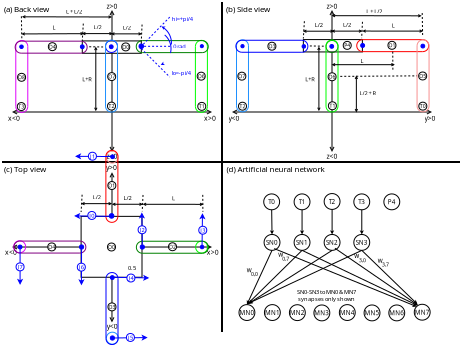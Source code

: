 <?xml version="1.0" encoding="UTF-8"?>
<dia:diagram xmlns:dia="http://www.lysator.liu.se/~alla/dia/">
  <dia:layer name="Background" visible="true" connectable="true">
    <dia:group>
      <dia:attribute name="meta">
        <dia:composite type="dict"/>
      </dia:attribute>
      <dia:attribute name="matrix"/>
      <dia:object type="Standard - Line" version="0" id="O0">
        <dia:attribute name="obj_pos">
          <dia:point val="5.5,8.511"/>
        </dia:attribute>
        <dia:attribute name="obj_bb">
          <dia:rectangle val="5.357,8.486;5.64,16.047"/>
        </dia:attribute>
        <dia:attribute name="conn_endpoints">
          <dia:point val="5.5,8.511"/>
          <dia:point val="5.498,16.023"/>
        </dia:attribute>
        <dia:attribute name="numcp">
          <dia:int val="1"/>
        </dia:attribute>
        <dia:attribute name="line_width">
          <dia:real val="0.05"/>
        </dia:attribute>
        <dia:attribute name="start_arrow">
          <dia:enum val="1"/>
        </dia:attribute>
        <dia:attribute name="start_arrow_length">
          <dia:real val="0.2"/>
        </dia:attribute>
        <dia:attribute name="start_arrow_width">
          <dia:real val="0.2"/>
        </dia:attribute>
        <dia:attribute name="end_arrow">
          <dia:enum val="1"/>
        </dia:attribute>
        <dia:attribute name="end_arrow_length">
          <dia:real val="0.2"/>
        </dia:attribute>
        <dia:attribute name="end_arrow_width">
          <dia:real val="0.2"/>
        </dia:attribute>
      </dia:object>
      <dia:object type="Standard - Line" version="0" id="O1">
        <dia:attribute name="obj_pos">
          <dia:point val="0.5,12.251"/>
        </dia:attribute>
        <dia:attribute name="obj_bb">
          <dia:rectangle val="0.475,12.11;10.525,12.391"/>
        </dia:attribute>
        <dia:attribute name="conn_endpoints">
          <dia:point val="0.5,12.251"/>
          <dia:point val="10.5,12.251"/>
        </dia:attribute>
        <dia:attribute name="numcp">
          <dia:int val="1"/>
        </dia:attribute>
        <dia:attribute name="line_width">
          <dia:real val="0.05"/>
        </dia:attribute>
        <dia:attribute name="start_arrow">
          <dia:enum val="1"/>
        </dia:attribute>
        <dia:attribute name="start_arrow_length">
          <dia:real val="0.2"/>
        </dia:attribute>
        <dia:attribute name="start_arrow_width">
          <dia:real val="0.2"/>
        </dia:attribute>
        <dia:attribute name="end_arrow">
          <dia:enum val="1"/>
        </dia:attribute>
        <dia:attribute name="end_arrow_length">
          <dia:real val="0.2"/>
        </dia:attribute>
        <dia:attribute name="end_arrow_width">
          <dia:real val="0.2"/>
        </dia:attribute>
      </dia:object>
      <dia:object type="Standard - Text" version="1" id="O2">
        <dia:attribute name="obj_pos">
          <dia:point val="5.48,8.266"/>
        </dia:attribute>
        <dia:attribute name="obj_bb">
          <dia:rectangle val="5.128,8.066;5.833,8.466"/>
        </dia:attribute>
        <dia:attribute name="text">
          <dia:composite type="text">
            <dia:attribute name="string">
              <dia:string>#y&gt;0#</dia:string>
            </dia:attribute>
            <dia:attribute name="font">
              <dia:font family="sans" style="0" name="Helvetica"/>
            </dia:attribute>
            <dia:attribute name="height">
              <dia:real val="0.426"/>
            </dia:attribute>
            <dia:attribute name="pos">
              <dia:point val="5.48,8.384"/>
            </dia:attribute>
            <dia:attribute name="color">
              <dia:color val="#000000ff"/>
            </dia:attribute>
            <dia:attribute name="alignment">
              <dia:enum val="1"/>
            </dia:attribute>
          </dia:composite>
        </dia:attribute>
        <dia:attribute name="valign">
          <dia:enum val="2"/>
        </dia:attribute>
      </dia:object>
      <dia:object type="Standard - Text" version="1" id="O3">
        <dia:attribute name="obj_pos">
          <dia:point val="5.515,16.199"/>
        </dia:attribute>
        <dia:attribute name="obj_bb">
          <dia:rectangle val="5.163,15.999;5.868,16.399"/>
        </dia:attribute>
        <dia:attribute name="text">
          <dia:composite type="text">
            <dia:attribute name="string">
              <dia:string>#y&lt;0#</dia:string>
            </dia:attribute>
            <dia:attribute name="font">
              <dia:font family="sans" style="0" name="Helvetica"/>
            </dia:attribute>
            <dia:attribute name="height">
              <dia:real val="0.426"/>
            </dia:attribute>
            <dia:attribute name="pos">
              <dia:point val="5.515,16.317"/>
            </dia:attribute>
            <dia:attribute name="color">
              <dia:color val="#000000ff"/>
            </dia:attribute>
            <dia:attribute name="alignment">
              <dia:enum val="1"/>
            </dia:attribute>
          </dia:composite>
        </dia:attribute>
        <dia:attribute name="valign">
          <dia:enum val="2"/>
        </dia:attribute>
      </dia:object>
      <dia:object type="Standard - Text" version="1" id="O4">
        <dia:attribute name="obj_pos">
          <dia:point val="0.445,12.507"/>
        </dia:attribute>
        <dia:attribute name="obj_bb">
          <dia:rectangle val="0.092,12.307;0.797,12.707"/>
        </dia:attribute>
        <dia:attribute name="text">
          <dia:composite type="text">
            <dia:attribute name="string">
              <dia:string>#x&lt;0#</dia:string>
            </dia:attribute>
            <dia:attribute name="font">
              <dia:font family="sans" style="0" name="Helvetica"/>
            </dia:attribute>
            <dia:attribute name="height">
              <dia:real val="0.426"/>
            </dia:attribute>
            <dia:attribute name="pos">
              <dia:point val="0.445,12.624"/>
            </dia:attribute>
            <dia:attribute name="color">
              <dia:color val="#000000ff"/>
            </dia:attribute>
            <dia:attribute name="alignment">
              <dia:enum val="1"/>
            </dia:attribute>
          </dia:composite>
        </dia:attribute>
        <dia:attribute name="valign">
          <dia:enum val="2"/>
        </dia:attribute>
      </dia:object>
      <dia:object type="Standard - Text" version="1" id="O5">
        <dia:attribute name="obj_pos">
          <dia:point val="10.533,12.507"/>
        </dia:attribute>
        <dia:attribute name="obj_bb">
          <dia:rectangle val="10.181,12.307;10.886,12.707"/>
        </dia:attribute>
        <dia:attribute name="text">
          <dia:composite type="text">
            <dia:attribute name="string">
              <dia:string>#x&gt;0#</dia:string>
            </dia:attribute>
            <dia:attribute name="font">
              <dia:font family="sans" style="0" name="Helvetica"/>
            </dia:attribute>
            <dia:attribute name="height">
              <dia:real val="0.426"/>
            </dia:attribute>
            <dia:attribute name="pos">
              <dia:point val="10.533,12.624"/>
            </dia:attribute>
            <dia:attribute name="color">
              <dia:color val="#000000ff"/>
            </dia:attribute>
            <dia:attribute name="alignment">
              <dia:enum val="1"/>
            </dia:attribute>
          </dia:composite>
        </dia:attribute>
        <dia:attribute name="valign">
          <dia:enum val="2"/>
        </dia:attribute>
      </dia:object>
    </dia:group>
    <dia:object type="Standard - Line" version="0" id="O6">
      <dia:attribute name="obj_pos">
        <dia:point val="11,0"/>
      </dia:attribute>
      <dia:attribute name="obj_bb">
        <dia:rectangle val="10.95,-0.05;11.05,16.55"/>
      </dia:attribute>
      <dia:attribute name="conn_endpoints">
        <dia:point val="11,0"/>
        <dia:point val="11,16.5"/>
      </dia:attribute>
      <dia:attribute name="numcp">
        <dia:int val="1"/>
      </dia:attribute>
    </dia:object>
    <dia:object type="Standard - Line" version="0" id="O7">
      <dia:attribute name="obj_pos">
        <dia:point val="0,8"/>
      </dia:attribute>
      <dia:attribute name="obj_bb">
        <dia:rectangle val="-0.05,7.95;22.95,8.05"/>
      </dia:attribute>
      <dia:attribute name="conn_endpoints">
        <dia:point val="0,8"/>
        <dia:point val="22.9,8"/>
      </dia:attribute>
      <dia:attribute name="numcp">
        <dia:int val="1"/>
      </dia:attribute>
    </dia:object>
    <dia:object type="Standard - Text" version="1" id="O8">
      <dia:attribute name="obj_pos">
        <dia:point val="5.5,0.2"/>
      </dia:attribute>
      <dia:attribute name="obj_bb">
        <dia:rectangle val="5.159,0;5.841,0.4"/>
      </dia:attribute>
      <dia:attribute name="text">
        <dia:composite type="text">
          <dia:attribute name="string">
            <dia:string>#z&gt;0#</dia:string>
          </dia:attribute>
          <dia:attribute name="font">
            <dia:font family="sans" style="0" name="Helvetica"/>
          </dia:attribute>
          <dia:attribute name="height">
            <dia:real val="0.426"/>
          </dia:attribute>
          <dia:attribute name="pos">
            <dia:point val="5.5,0.318"/>
          </dia:attribute>
          <dia:attribute name="color">
            <dia:color val="#000000ff"/>
          </dia:attribute>
          <dia:attribute name="alignment">
            <dia:enum val="1"/>
          </dia:attribute>
        </dia:composite>
      </dia:attribute>
      <dia:attribute name="valign">
        <dia:enum val="2"/>
      </dia:attribute>
    </dia:object>
    <dia:object type="Standard - Text" version="1" id="O9">
      <dia:attribute name="obj_pos">
        <dia:point val="16.5,7.7"/>
      </dia:attribute>
      <dia:attribute name="obj_bb">
        <dia:rectangle val="16.159,7.5;16.841,7.9"/>
      </dia:attribute>
      <dia:attribute name="text">
        <dia:composite type="text">
          <dia:attribute name="string">
            <dia:string>#z&lt;0#</dia:string>
          </dia:attribute>
          <dia:attribute name="font">
            <dia:font family="sans" style="0" name="Helvetica"/>
          </dia:attribute>
          <dia:attribute name="height">
            <dia:real val="0.426"/>
          </dia:attribute>
          <dia:attribute name="pos">
            <dia:point val="16.5,7.817"/>
          </dia:attribute>
          <dia:attribute name="color">
            <dia:color val="#000000ff"/>
          </dia:attribute>
          <dia:attribute name="alignment">
            <dia:enum val="1"/>
          </dia:attribute>
        </dia:composite>
      </dia:attribute>
      <dia:attribute name="valign">
        <dia:enum val="2"/>
      </dia:attribute>
    </dia:object>
    <dia:object type="Standard - Text" version="1" id="O10">
      <dia:attribute name="obj_pos">
        <dia:point val="16.5,0.2"/>
      </dia:attribute>
      <dia:attribute name="obj_bb">
        <dia:rectangle val="16.159,0;16.841,0.4"/>
      </dia:attribute>
      <dia:attribute name="text">
        <dia:composite type="text">
          <dia:attribute name="string">
            <dia:string>#z&gt;0#</dia:string>
          </dia:attribute>
          <dia:attribute name="font">
            <dia:font family="sans" style="0" name="Helvetica"/>
          </dia:attribute>
          <dia:attribute name="height">
            <dia:real val="0.426"/>
          </dia:attribute>
          <dia:attribute name="pos">
            <dia:point val="16.5,0.318"/>
          </dia:attribute>
          <dia:attribute name="color">
            <dia:color val="#000000ff"/>
          </dia:attribute>
          <dia:attribute name="alignment">
            <dia:enum val="1"/>
          </dia:attribute>
        </dia:composite>
      </dia:attribute>
      <dia:attribute name="valign">
        <dia:enum val="2"/>
      </dia:attribute>
    </dia:object>
    <dia:object type="Standard - Text" version="1" id="O11">
      <dia:attribute name="obj_pos">
        <dia:point val="5.5,7.7"/>
      </dia:attribute>
      <dia:attribute name="obj_bb">
        <dia:rectangle val="5.159,7.5;5.841,7.9"/>
      </dia:attribute>
      <dia:attribute name="text">
        <dia:composite type="text">
          <dia:attribute name="string">
            <dia:string>#z&lt;0#</dia:string>
          </dia:attribute>
          <dia:attribute name="font">
            <dia:font family="sans" style="0" name="Helvetica"/>
          </dia:attribute>
          <dia:attribute name="height">
            <dia:real val="0.426"/>
          </dia:attribute>
          <dia:attribute name="pos">
            <dia:point val="5.5,7.817"/>
          </dia:attribute>
          <dia:attribute name="color">
            <dia:color val="#000000ff"/>
          </dia:attribute>
          <dia:attribute name="alignment">
            <dia:enum val="1"/>
          </dia:attribute>
        </dia:composite>
      </dia:attribute>
      <dia:attribute name="valign">
        <dia:enum val="2"/>
      </dia:attribute>
    </dia:object>
    <dia:object type="Standard - Text" version="1" id="O12">
      <dia:attribute name="obj_pos">
        <dia:point val="21.4,5.8"/>
      </dia:attribute>
      <dia:attribute name="obj_bb">
        <dia:rectangle val="21.047,5.6;21.753,6"/>
      </dia:attribute>
      <dia:attribute name="text">
        <dia:composite type="text">
          <dia:attribute name="string">
            <dia:string>#y&gt;0#</dia:string>
          </dia:attribute>
          <dia:attribute name="font">
            <dia:font family="sans" style="0" name="Helvetica"/>
          </dia:attribute>
          <dia:attribute name="height">
            <dia:real val="0.426"/>
          </dia:attribute>
          <dia:attribute name="pos">
            <dia:point val="21.4,5.918"/>
          </dia:attribute>
          <dia:attribute name="color">
            <dia:color val="#000000ff"/>
          </dia:attribute>
          <dia:attribute name="alignment">
            <dia:enum val="1"/>
          </dia:attribute>
        </dia:composite>
      </dia:attribute>
      <dia:attribute name="valign">
        <dia:enum val="2"/>
      </dia:attribute>
    </dia:object>
    <dia:object type="Standard - Text" version="1" id="O13">
      <dia:attribute name="obj_pos">
        <dia:point val="11.6,5.8"/>
      </dia:attribute>
      <dia:attribute name="obj_bb">
        <dia:rectangle val="11.248,5.6;11.953,6"/>
      </dia:attribute>
      <dia:attribute name="text">
        <dia:composite type="text">
          <dia:attribute name="string">
            <dia:string>#y&lt;0#</dia:string>
          </dia:attribute>
          <dia:attribute name="font">
            <dia:font family="sans" style="0" name="Helvetica"/>
          </dia:attribute>
          <dia:attribute name="height">
            <dia:real val="0.426"/>
          </dia:attribute>
          <dia:attribute name="pos">
            <dia:point val="11.6,5.918"/>
          </dia:attribute>
          <dia:attribute name="color">
            <dia:color val="#000000ff"/>
          </dia:attribute>
          <dia:attribute name="alignment">
            <dia:enum val="1"/>
          </dia:attribute>
        </dia:composite>
      </dia:attribute>
      <dia:attribute name="valign">
        <dia:enum val="2"/>
      </dia:attribute>
    </dia:object>
    <dia:object type="Standard - Text" version="1" id="O14">
      <dia:attribute name="obj_pos">
        <dia:point val="0.6,5.8"/>
      </dia:attribute>
      <dia:attribute name="obj_bb">
        <dia:rectangle val="0.247,5.6;0.953,6"/>
      </dia:attribute>
      <dia:attribute name="text">
        <dia:composite type="text">
          <dia:attribute name="string">
            <dia:string>#x&lt;0#</dia:string>
          </dia:attribute>
          <dia:attribute name="font">
            <dia:font family="sans" style="0" name="Helvetica"/>
          </dia:attribute>
          <dia:attribute name="height">
            <dia:real val="0.426"/>
          </dia:attribute>
          <dia:attribute name="pos">
            <dia:point val="0.6,5.918"/>
          </dia:attribute>
          <dia:attribute name="color">
            <dia:color val="#000000ff"/>
          </dia:attribute>
          <dia:attribute name="alignment">
            <dia:enum val="1"/>
          </dia:attribute>
        </dia:composite>
      </dia:attribute>
      <dia:attribute name="valign">
        <dia:enum val="2"/>
      </dia:attribute>
    </dia:object>
    <dia:object type="Standard - Text" version="1" id="O15">
      <dia:attribute name="obj_pos">
        <dia:point val="10.4,5.8"/>
      </dia:attribute>
      <dia:attribute name="obj_bb">
        <dia:rectangle val="10.047,5.6;10.752,6"/>
      </dia:attribute>
      <dia:attribute name="text">
        <dia:composite type="text">
          <dia:attribute name="string">
            <dia:string>#x&gt;0#</dia:string>
          </dia:attribute>
          <dia:attribute name="font">
            <dia:font family="sans" style="0" name="Helvetica"/>
          </dia:attribute>
          <dia:attribute name="height">
            <dia:real val="0.426"/>
          </dia:attribute>
          <dia:attribute name="pos">
            <dia:point val="10.4,5.918"/>
          </dia:attribute>
          <dia:attribute name="color">
            <dia:color val="#000000ff"/>
          </dia:attribute>
          <dia:attribute name="alignment">
            <dia:enum val="1"/>
          </dia:attribute>
        </dia:composite>
      </dia:attribute>
      <dia:attribute name="valign">
        <dia:enum val="2"/>
      </dia:attribute>
    </dia:object>
    <dia:object type="Standard - Text" version="1" id="O16">
      <dia:attribute name="obj_pos">
        <dia:point val="0.1,0.5"/>
      </dia:attribute>
      <dia:attribute name="obj_bb">
        <dia:rectangle val="0.1,0.13;2.785,0.595"/>
      </dia:attribute>
      <dia:attribute name="text">
        <dia:composite type="text">
          <dia:attribute name="string">
            <dia:string>#(a) Back view#</dia:string>
          </dia:attribute>
          <dia:attribute name="font">
            <dia:font family="sans" style="0" name="Helvetica"/>
          </dia:attribute>
          <dia:attribute name="height">
            <dia:real val="0.497"/>
          </dia:attribute>
          <dia:attribute name="pos">
            <dia:point val="0.1,0.5"/>
          </dia:attribute>
          <dia:attribute name="color">
            <dia:color val="#000000ff"/>
          </dia:attribute>
          <dia:attribute name="alignment">
            <dia:enum val="0"/>
          </dia:attribute>
        </dia:composite>
      </dia:attribute>
      <dia:attribute name="valign">
        <dia:enum val="3"/>
      </dia:attribute>
    </dia:object>
    <dia:object type="Standard - Text" version="1" id="O17">
      <dia:attribute name="obj_pos">
        <dia:point val="11.2,0.5"/>
      </dia:attribute>
      <dia:attribute name="obj_bb">
        <dia:rectangle val="11.2,0.13;13.793,0.595"/>
      </dia:attribute>
      <dia:attribute name="text">
        <dia:composite type="text">
          <dia:attribute name="string">
            <dia:string>#(b) Side view#</dia:string>
          </dia:attribute>
          <dia:attribute name="font">
            <dia:font family="sans" style="0" name="Helvetica"/>
          </dia:attribute>
          <dia:attribute name="height">
            <dia:real val="0.497"/>
          </dia:attribute>
          <dia:attribute name="pos">
            <dia:point val="11.2,0.5"/>
          </dia:attribute>
          <dia:attribute name="color">
            <dia:color val="#000000ff"/>
          </dia:attribute>
          <dia:attribute name="alignment">
            <dia:enum val="0"/>
          </dia:attribute>
        </dia:composite>
      </dia:attribute>
      <dia:attribute name="valign">
        <dia:enum val="3"/>
      </dia:attribute>
    </dia:object>
    <dia:object type="Standard - Text" version="1" id="O18">
      <dia:attribute name="obj_pos">
        <dia:point val="0.1,8.5"/>
      </dia:attribute>
      <dia:attribute name="obj_bb">
        <dia:rectangle val="0.1,8.13;2.467,8.595"/>
      </dia:attribute>
      <dia:attribute name="text">
        <dia:composite type="text">
          <dia:attribute name="string">
            <dia:string>#(c) Top view#</dia:string>
          </dia:attribute>
          <dia:attribute name="font">
            <dia:font family="sans" style="0" name="Helvetica"/>
          </dia:attribute>
          <dia:attribute name="height">
            <dia:real val="0.497"/>
          </dia:attribute>
          <dia:attribute name="pos">
            <dia:point val="0.1,8.5"/>
          </dia:attribute>
          <dia:attribute name="color">
            <dia:color val="#000000ff"/>
          </dia:attribute>
          <dia:attribute name="alignment">
            <dia:enum val="0"/>
          </dia:attribute>
        </dia:composite>
      </dia:attribute>
      <dia:attribute name="valign">
        <dia:enum val="3"/>
      </dia:attribute>
    </dia:object>
    <dia:group>
      <dia:attribute name="meta">
        <dia:composite type="dict"/>
      </dia:attribute>
      <dia:attribute name="matrix"/>
      <dia:object type="Standard - Line" version="0" id="O19">
        <dia:attribute name="obj_pos">
          <dia:point val="5.5,0.4"/>
        </dia:attribute>
        <dia:attribute name="obj_bb">
          <dia:rectangle val="5.36,0.375;5.64,7.525"/>
        </dia:attribute>
        <dia:attribute name="conn_endpoints">
          <dia:point val="5.5,0.4"/>
          <dia:point val="5.5,7.5"/>
        </dia:attribute>
        <dia:attribute name="numcp">
          <dia:int val="1"/>
        </dia:attribute>
        <dia:attribute name="line_width">
          <dia:real val="0.05"/>
        </dia:attribute>
        <dia:attribute name="start_arrow">
          <dia:enum val="1"/>
        </dia:attribute>
        <dia:attribute name="start_arrow_length">
          <dia:real val="0.2"/>
        </dia:attribute>
        <dia:attribute name="start_arrow_width">
          <dia:real val="0.2"/>
        </dia:attribute>
        <dia:attribute name="end_arrow">
          <dia:enum val="1"/>
        </dia:attribute>
        <dia:attribute name="end_arrow_length">
          <dia:real val="0.2"/>
        </dia:attribute>
        <dia:attribute name="end_arrow_width">
          <dia:real val="0.2"/>
        </dia:attribute>
      </dia:object>
      <dia:object type="Standard - Line" version="0" id="O20">
        <dia:attribute name="obj_pos">
          <dia:point val="0.5,5.5"/>
        </dia:attribute>
        <dia:attribute name="obj_bb">
          <dia:rectangle val="0.475,5.36;10.525,5.64"/>
        </dia:attribute>
        <dia:attribute name="conn_endpoints">
          <dia:point val="0.5,5.5"/>
          <dia:point val="10.5,5.5"/>
        </dia:attribute>
        <dia:attribute name="numcp">
          <dia:int val="1"/>
        </dia:attribute>
        <dia:attribute name="line_width">
          <dia:real val="0.05"/>
        </dia:attribute>
        <dia:attribute name="start_arrow">
          <dia:enum val="1"/>
        </dia:attribute>
        <dia:attribute name="start_arrow_length">
          <dia:real val="0.2"/>
        </dia:attribute>
        <dia:attribute name="start_arrow_width">
          <dia:real val="0.2"/>
        </dia:attribute>
        <dia:attribute name="end_arrow">
          <dia:enum val="1"/>
        </dia:attribute>
        <dia:attribute name="end_arrow_length">
          <dia:real val="0.2"/>
        </dia:attribute>
        <dia:attribute name="end_arrow_width">
          <dia:real val="0.2"/>
        </dia:attribute>
      </dia:object>
    </dia:group>
    <dia:group>
      <dia:attribute name="meta">
        <dia:composite type="dict"/>
      </dia:attribute>
      <dia:attribute name="matrix"/>
      <dia:object type="Standard - Line" version="0" id="O21">
        <dia:attribute name="obj_pos">
          <dia:point val="16.5,0.4"/>
        </dia:attribute>
        <dia:attribute name="obj_bb">
          <dia:rectangle val="16.36,0.375;16.64,7.525"/>
        </dia:attribute>
        <dia:attribute name="conn_endpoints">
          <dia:point val="16.5,0.4"/>
          <dia:point val="16.5,7.5"/>
        </dia:attribute>
        <dia:attribute name="numcp">
          <dia:int val="1"/>
        </dia:attribute>
        <dia:attribute name="line_width">
          <dia:real val="0.05"/>
        </dia:attribute>
        <dia:attribute name="start_arrow">
          <dia:enum val="1"/>
        </dia:attribute>
        <dia:attribute name="start_arrow_length">
          <dia:real val="0.2"/>
        </dia:attribute>
        <dia:attribute name="start_arrow_width">
          <dia:real val="0.2"/>
        </dia:attribute>
        <dia:attribute name="end_arrow">
          <dia:enum val="1"/>
        </dia:attribute>
        <dia:attribute name="end_arrow_length">
          <dia:real val="0.2"/>
        </dia:attribute>
        <dia:attribute name="end_arrow_width">
          <dia:real val="0.2"/>
        </dia:attribute>
      </dia:object>
      <dia:object type="Standard - Line" version="0" id="O22">
        <dia:attribute name="obj_pos">
          <dia:point val="11.5,5.5"/>
        </dia:attribute>
        <dia:attribute name="obj_bb">
          <dia:rectangle val="11.475,5.36;21.525,5.64"/>
        </dia:attribute>
        <dia:attribute name="conn_endpoints">
          <dia:point val="11.5,5.5"/>
          <dia:point val="21.5,5.5"/>
        </dia:attribute>
        <dia:attribute name="numcp">
          <dia:int val="1"/>
        </dia:attribute>
        <dia:attribute name="line_width">
          <dia:real val="0.05"/>
        </dia:attribute>
        <dia:attribute name="start_arrow">
          <dia:enum val="1"/>
        </dia:attribute>
        <dia:attribute name="start_arrow_length">
          <dia:real val="0.2"/>
        </dia:attribute>
        <dia:attribute name="start_arrow_width">
          <dia:real val="0.2"/>
        </dia:attribute>
        <dia:attribute name="end_arrow">
          <dia:enum val="1"/>
        </dia:attribute>
        <dia:attribute name="end_arrow_length">
          <dia:real val="0.2"/>
        </dia:attribute>
        <dia:attribute name="end_arrow_width">
          <dia:real val="0.2"/>
        </dia:attribute>
      </dia:object>
    </dia:group>
  </dia:layer>
  <dia:layer name="PerspectiveView" visible="false" connectable="false">
    <dia:group>
      <dia:attribute name="meta">
        <dia:composite type="dict"/>
      </dia:attribute>
      <dia:attribute name="matrix"/>
      <dia:object type="Standard - Text" version="1" id="O23">
        <dia:attribute name="obj_pos">
          <dia:point val="11.2,8.5"/>
        </dia:attribute>
        <dia:attribute name="obj_bb">
          <dia:rectangle val="11.2,8.13;15.232,8.595"/>
        </dia:attribute>
        <dia:attribute name="text">
          <dia:composite type="text">
            <dia:attribute name="string">
              <dia:string>#(d) Perspective view#</dia:string>
            </dia:attribute>
            <dia:attribute name="font">
              <dia:font family="sans" style="0" name="Helvetica"/>
            </dia:attribute>
            <dia:attribute name="height">
              <dia:real val="0.497"/>
            </dia:attribute>
            <dia:attribute name="pos">
              <dia:point val="11.2,8.5"/>
            </dia:attribute>
            <dia:attribute name="color">
              <dia:color val="#000000ff"/>
            </dia:attribute>
            <dia:attribute name="alignment">
              <dia:enum val="0"/>
            </dia:attribute>
          </dia:composite>
        </dia:attribute>
        <dia:attribute name="valign">
          <dia:enum val="3"/>
        </dia:attribute>
      </dia:object>
      <dia:object type="Standard - Image" version="0" id="O24">
        <dia:attribute name="obj_pos">
          <dia:point val="11.7,8.8"/>
        </dia:attribute>
        <dia:attribute name="obj_bb">
          <dia:rectangle val="11.7,8.8;22.5,16.432"/>
        </dia:attribute>
        <dia:attribute name="elem_corner">
          <dia:point val="11.7,8.8"/>
        </dia:attribute>
        <dia:attribute name="elem_width">
          <dia:real val="10.8"/>
        </dia:attribute>
        <dia:attribute name="elem_height">
          <dia:real val="7.632"/>
        </dia:attribute>
        <dia:attribute name="draw_border">
          <dia:boolean val="false"/>
        </dia:attribute>
        <dia:attribute name="keep_aspect">
          <dia:boolean val="true"/>
        </dia:attribute>
        <dia:attribute name="file">
          <dia:string>#./quadruped/quadruped.png#</dia:string>
        </dia:attribute>
        <dia:attribute name="inline_data">
          <dia:boolean val="true"/>
        </dia:attribute>
        <dia:attribute name="pixbuf">
          <dia:composite type="pixbuf">
            <dia:attribute name="data">
              <dia:data>iVBORw0KGgoAAAANSUhEUgAAAu4AAAISCAYAAACTTUqoAAAABHNCSVQICAgIfAhkiAAAIABJREFU
eJzt3XmcJHV9//F3X3Pu7Am77I6gyw27HKIghGgQNYquib/fuGqyOQVzefx+ScgFib2tCZrz9/sl
v+uREPPTuCYGNxEdRSFBfj+DIh4oYUUMLLgwHAt7zB5zdXfV74/qmq6uqaqu7q4+vt2v5z760T09
MzXVs7Mzr/nst6pTqho+55ytv3DOmS/etXr1qu2pdHpcAAAAADqqVCqdPHbsxEOP/+DJj3//+4//
paQlSUpJ0ujo6OSrXnnF507ZsPaSbDajTCbT1Z0FAAAABpVtS5ZVVqlU1uHDs9++5/99bcf8/PxM
StLw61/3I1/buHHdJZlMRqViWZZlS7K7vc8AAADA4ElJ6VRamWxalmXp4LOHHvjiv3z5yuw5Z73k
F9etX3OJlNLCwlK3dxMAAAAYbLZkqaxSuaxcLqv1p6x76QXnnv2uzKUXX/Dna9ZMTJaK5W7vIgAA
AAAPq2wpm80om82uz65dt+bCUtmSZbM0BgAAAOg1pXJZY2Mj27PpVGqVVbLEmnYAAACYaHGpqLn5
BS0uFlUuWZKkbDaloaFhjY8Na2goZ/T27LKtbCazKmvZtmRbDX1wAECvsbQ4t6iFJUvZVeMaz3Z7
fwCg/UplS0ePHlM6k9N5556rzZtP0+jYmCRpfm5OzzzzjB75/qOyj53U2rUTymTSXdneeCajt5w7
qZeetk6njA1Lkl6YW9QDzxzR5/99RrP1tmdLlm0r9R9+/PV2Oh39QQEATbKKOnJwVsfLWa3duFar
GxvSxP0gWpzLaO05F+q80yd06Otf0iOLoxqLE++2pVLRknJZZVOd3m8AaN5SsagjR47rwgu3adu2
C2TblsrlsizLGUin02llMhml02k99G/f1Xcf/q7Wr1utXC74m2N7tndM77jgDL3j/EkN2yXZ5ZJU
2Z7SaaUyWS2mM/q7h2f0yYef1Pp1a0K3Z1mWMuefd/buVCoV+AYAgGh2eUmzR47p0JETOnL0pGaP
L2h+0VIql1MuVdLR2U16082/p9/4j+fq6H336rGlYQ0lPSuxl3TkyOmaev8v6Me2b9DzX75LD82N
aKTeU3KU53XwhbKG1q7TcGleRaWVliS72Jn9BoAmWZalw4eO6RVXvkJbt75YCwsLKhaLy6FtWU50
F4slFYslbdq0UasnVuvRx/ZrZHhY/vZty/ZemNVvvPxM/fjpa5SePyZ7aUF2aUl2uehcSkuylxaU
XlrQpaeu1uaJMd392LMaGRlZsT1Jsm1bWdu2ZXNgKgA0zC7N6VB5q97wszv0Ixe/WJsmsiqdOKwD
3/+27vr05/Tg0bIW15ylS7ZOaDR9ni55SVb3/FtZq7IJF3DAt3BbtiK/tVsLeuHYRXrfX96gy7NP
aM9vflhfKq3R6qyk4lJn9hsAmnT06HGdd/652rTpVM3NzanesZqlUkmnbd6oc885R/v379e6davb
vr23nXOKXrUhp/KJI4r+hixpaUHXbBjVE2eeotsPHF2xPYlwB4Dm2UUdnZ3Uzj/4T9qxJauUbcuy
LA2v3qhzL7tQ3/nUp1TMTGj1sX/VR/5mVFetfVJf+pat1RNlHT98TCeXyiqVLVlKKZsb0vhoWkvz
i1os2lI6o+Hxca2byCkjSdaCnn/2hBbsrNZsWqvVWWnx6GEdPGkpPb5aW9YE7Z/zvX3h2DEdnSup
ZNmS0soOD2ti9ZjGM7bsVFqZdGWqY5d09NnnNTs8rs2nDAfsd0q2XdbiiTnNnlzUUllKZbIaWzWu
NeNZZ1Kvkk4cOek8Nsv5xWHl2wBAa4rFklLptM46a6vm5+djd+z8fFlnnXOW9j/+hJaWistLUoK2
9y//cnfktl7zmmsjtzeesvTW01epfDxGtLuWFvS2MyZ054HDNdtzEe4A0CR7aVGLL3m5rjotq1R5
RtO3fFh/u++ENLZR55y7RsdnxzQ+WtTswll6+0++UT8y8rzsB7+lTz61Qa/62Rv0mnMntWn9Ko2m
l3Ro/wO6++tH9ZKrrtIlZ6yWjs/oO3d9Uh/54lMaWW3ryMlL9Wsfu16XpR/Xnt/4sO48bOsl7/hj
/ffXr9OJu/9Mv/Tx/cr6v43blhaOLWnyjb+mm171Ip26ZlSZ4nE98/2v6/Y9t+uBk563zWzVrj/7
a+2SVHr4E3rvh7+sE/b5nv1+QP94OKvMCWnytbv0ntdeqrM35DT//GP62uf36u/vPajxdVktzK7R
FT//Lr3m7NO0YfUqjQ/bOnlwv+7/3D/oE/cf1sREjngH0LL5hUWdfvrpKhbLKpVKDb53Sqef/iI9
PTOjbDYTub03v3lH4BY++9lplcvu8x8Fb2/HpnHlFk7KWlpcfr8PPrxfP75loy5es0qS9ODsCd3+
9EH93gVnLr/NkG3rtZtW6fMvLC5vz2XbtrKyxZkgAaBBKaWUPjmnk7Z0SnqNtl50jjY/8aCeKx3T
zP4FrRrPKWOvfDbqcmmdzrv8Qp01KhXnjulEepVOPe9qveM8yS4v6PhcWavWvVhXvu2XVXr6Jv3V
I01+g7ZTkrWo0tgGbcgu6dihBQ2vXa/TL3mtfmXDgm6+aVpPDrtvu6Rjzx/WiZJUOjQnZST5fhaW
TxR1xs6b9Ltv3KKcylqYK2rV5gv1o9efqa0TH9IH7npBqeI6nfuyC3Rm5bEdnx/V2s0X6HXXv0f2
wd/Vnpms1g1zTBWA1hSXilq/fp2KxcXlA0fjsm1LG9av0xOPPyHZo5HbO3r0SOh2yuVS5PYunhhR
ee6EZFWf4HRq2wX6wH1f12+dOalsOqVbHn1KN13xcllLx6obLhV18UROn366uLy96s5LldNBUu4A
0JDssMafv1sfv/My/dobTte2t7xP/+VNR/XYN+7VFz93l776bFHrx/1zEbv6sv28vvCHN+ljT1+i
9/3pe/TK1SV9+9bf1C3/N6fX/vYt+oWLV2n7xS9R8TuPKu07o8uKb9m2HfBxbOUmxnXgE7+tn/1Y
VqtWT2h0zcv0S4V36OLTztP5a2/XD+Yrb27N6LMf/gPd/pyUHhrRhtU5qebnlaWlVa/QW1+3WTn7
sO79H7foz79yTJte917d8vMX6ew3vVGX3HWrvuV/bI+t0+t/5/d1/fb1evnlW/XRx55SeSgn0h1A
K8qWpVwuq1Kp1PCqEcuylBvKqWxVn3w0bHvVqXrAPlReF7a9DVqStbhQc8r18zJZvf/qq/T+L98r
Wynlr75K20snZC0tVDecSmtDyq7Z3vK+27ayYuQOAE1IaXhNSo9/8vf1q/ddrmtf/UP64cvP11lX
vUm/csXVuuLWD+u/fet4nUhNa2jpCX1/pqxXrklpZHRYuexR7d9/SNbFWzQ+Ma70ykoP2E7QfWXN
z2Z1ztSv6/rXX6BTh1PVfSkPa2QoJc173z6tVetWaVVWkl1cuacvPlNn5lKyj/2b7r7/uNaeOqRD
996nh396uy4fe4nOOc3WNw7Ubm90aFb//uhhWds3a2LthFIWT/YHIAkpFYtF2XZmObTvv/8bke9x
xRUvd94zlaosh/H278rtSYpchuO+Lmx7Vqko2y7WhLt9/IjKs7NKpdOSLZUOPqVyxvfLQSqtciqt
4D63mbgDQPNspYdzKj/3LX3+/9ynvR89Tdf+yo161+VrddmbX6kX3fsZPVl3GyW5Pxsy6bTsVEql
UuUbeSqllJyDXivPs6dcLl66W4vzWtr+c3r3my/UxMlH9cW/u1vfmz9Dr/+51+uCIUkpybbcSX1K
qZSzftKyFfwzwa59wVox5Q9+l+UffKm0cwCvbTNxB9CSdDqlubl5rVo1try05dWvvibyfY4dm628
b1pzJ+eVTqeXJ9pB25PiTdzDtndwoaRNQ+XqOdslfXd+SR9+6ohufsUVyqVT+uBXv6Ybt6zTxeND
ngdn64XFcs32XBZr3AGgWZaW5sd0+kUbdeyR7+vAQlnl7EkdOeasa0+PjGq0mW+uK94lpXTxmGbn
bGn1qTr3nAktHphd8TYpWc5SytS4TtkwpKUnlnTqaRs1npJKj39Fe++8T7Pp49r+k5Vwl6TivOZK
tjSyQWe8aEgnvz6rk7lRrV+9Mq2tA49pf/GHdNHERbr2itX683tntelHr9QF2ZTsuR/osWcU78BT
ft4AaFEum9Xhw4c1OjqyHNCHDx+O9b6ZjHTo8BFls9nl70dB25NUHaIEcF8Xtr3vHF/Q9vW25Nne
Z47M66aXv0wXzL0g2bZuevnL9OmHv6uLvE+6kUrpgeOWstmhoIE7E3cAaEppUSdP/VH9/LvfpBdl
bNmWJUtppdMppWxLL3z723o8k1Eq/Pu+pKBvv/470hpK79fXvnVEr371el3yzlt063+cU3rV2urk
2pbSqef01LNl2eeM68pf+YBO/teb9TeP/0BHrLO0Yfvb9AcfvFzPzI3p9HH3nVLK6Ak99MiCfvjS
CV393j/ShUeLGl74im656Z90rGYfUsoc/5r+8V9+VBe84TRd/Z4/1GXvLCo3NqKslrT/C1/QA9bK
M8YE/Whh4g6gVbmhrJ599qBOO22jLCv+2RHdJzV67rmDGh0dWZ5oh23vO995MHRb5XI5cntfOmpr
aq00bFvL3wxvfunFKh95TuWTznfY821LN7/0IhWf+nd3B7VgSfcckXLjubCJO+EOAI2yldZI6Qnd
95Xv6vILXqzN68aUtRc1++yT2nffnfrk9CMaGs2qdKLhDa94eWiV9L1P/IVutd+hN1++VRvXrlZ5
flbPzjyt7z02q2w2o7HsUd3913+rLT/3Jr1ia0nHZ0tKPfVP+rOPDemn33CpznzJ+TpVJc0fP6jH
DjyimYW0Rsbm9ZWP/JU2v/OtevUFm7RmjXToUFG5nCTfMvfMSEqP//0f60OzO/X211ysreuzmn/u
EX3jzr36xD8/q7GJtE4er/fY+HkDoHWZdFqplPTkkzPasmVz5JKWmvfLZHTgwFNKpaRsJrX8/Sho
e1deeWXktmZnj0Zu70R6SJ96wdJPrtPymWWWDnyvZhvl40ec87wv72BW//BCRvOZnFZ5trfMtpV6
3WtfZafTnFkXABpll0uan1/SUtFS2bJlK6V0Jq3c0JDGRrPKpCTZJR0/Mq9FO63RNeMaz/heztpa
OHZCJ4pSdmxca0fTKs2f1NE5S6mhEa2fqJyFxS5r4eSi5pfKKtvO5CidSSs3MqJVw873cLtU1Mm5
JS2WpJHVzrZLC4s6uVBSqeysSU+l08pkshpbNayhtCSrpJMnFrVYsmTZKaWzOU2sHlZO/v2UJFtL
84uaWyipbNlSJqPhkWGNjWScabv/sWYV/FgAoEWWZevkiTltmdyitWvX1D0tZDqd1pGjs3rm6ac1
Pj6mdLr2u1E7tjd3Yk6/uG5erxqbrzktZPAGM/rS3Kj+6uho4PacbVpKve41hDsAAADMUi6XNTe/
oHXr1uuUU9YvL11xl7p4X37hhUM6fPioxsdHlAnp3nZsb35+QW8Ym9dbJ05qRJV4dyfple0tKKN/
ODGuL5wYi9yeZVlKvebaVxLuAAAAMI5l21pcWJJt25qYmNDY6IgyuawkqVwsaW5uXsdPnFAqldLI
yNByfHd6e2PWkl45Mq+Lhha0oXIKyEPljB5cHNG/Lo5qLj1Ud3uWZSl17at/mHAHAACAsayypVKp
pJJlybYqE/J0Stl0WtlsVulMY63bi9uzLEtZ245/NC4AAADQa1LplHJDOeVCXt9o6/bi9mzbJtwB
AACAXlcJd87OBQAAAPQy2xYTdwAAAKDX2TwBEwAAAGAA21bWsm1ZMZ9xCgAAAEB3pJRn3A4AAAD0
umxeu7u9DwAAAADq4JmXAAAAAAMQ7gAAAIABCHcAAADAAIQ7AAAAYADCHQAAADAA4Q4AAAAYgHAH
AAAADEC4AwAAAAbIdnsHEOab3d4BAEDbvazbOwDAIFkCEQCAbuFnMNB+/fMLMhN3AAAA9LH++QWZ
Ne4AAACAAQh3AAAAwACEOwAAAGAAwh0AAAAwAOEOAAAAGIBwBwAAAAxAuAMAAAAGINwBAAAAAxDu
AAAAgAEIdwAAAMAAhDsAAABgAMIdAAAAMADhDgAAABiAcAcAAAAMQLgDAAAABiDcAQAAAAMQ7gAA
AIABCHcAAADAAIQ7AAAAYADCHQAAADAA4Q4AAAAYgHAHAAAADEC4AwAAAAYg3AEAAAADEO4AAACA
AQh3AAAAwACEOwAAAGAAwh0AAAAwAOEOAAAAGIBwBwAAAAxAuAMAAAAGINwBAAAAAxDuAAAAgAEI
dwAAAMAAhDsAAABgAMIdAAAAMADhDgAAABiAcAcAAAAMQLgDAAAABiDcAQAAAAMQ7gAAAIABCHcA
AADAAIQ7AAAAYADCHQAAADAA4Q4AAAAYgHAHAAAADEC4AwAAAAYg3AEAAAADEO4AAACAAQh3AAAA
wACEOwAAAGAAwh0AAAAwAOEOAAAAGIBwBwAAAAxAuAMAAAAGINwBAAAAAxDuAAAAgAEIdwAAAMAA
hDsAAABgAMIdAAAAMADhDgAAABiAcAcAAAAMQLgDAAAABiDcAQAAAAMQ7gAAAIABCHcAAADAAIQ7
AAAAYADCHQAAADAA4Q4AAAAYgHAHAAAADEC4AwAAAAYg3AEAAAADEO4AAACAAQh3AAAAwACEOwAA
AGAAwh0AAAAwAOEOAAAAGIBwBwAAAAxAuAMAAAAGINwBAAAAAxDuAAAAgAEIdwAAAMAAhDsAAABg
AMIdAAAAMADhDgAAABiAcAcAAAAMQLgDAAAABiDcAQAAAAMQ7gAAAIABCHcAAADAAIQ7AAAAYADC
HQAAADAA4Q4AAAAYgHAHAAAADEC4AwAAAAYg3AEAAAADEO4AAACAAQh3AAAAwACEOwAAAGAAwh0A
AAAwAOEOAAAAGIBwBwAAAAxAuAMAAAAGINwBAAAAAxDuAAAAgAEIdwAAAMAAhDsAAABgAMIdAAAA
MADhDgAAABiAcAcAAAAMQLgDAAAABiDcAQAAAAMQ7gAAAIABCHcAAADAAIQ7AAAAYADCHQAAADAA
4Q4AAAAYgHAHAAAADEC4AwAAAAYg3AEAAAADEO4AAACAAQh3AAAAwACEOwAAAGAAwh0AAAAwAOEO
AAAAGIBwBwAAAAxAuAMAAAAGINwBAAAAAxDuAAAAgAEIdwAAAMAAhDsAAABgAMIdAAAAMADhDgAA
ABiAcAcAAAAMQLgDAAAABiDcAQAAAAMQ7gAAAIABCHcAAADAAIQ7AAAAYADCHQAAADAA4Q4AAAAY
gHAHAAAADEC4AwAAAAYg3AEAAAADEO4A2mLbtmnt3j3d7d0AAKBvZLu9AwD6y7ZttbHuxvvu3Tu6
sTsAAPQNJu4AEuOPdi+m7wAAtIZwB5CIqGh37d7N8hkAAJpFuANoWZxo9yLeAQBoHGvcAbSkkWhn
nTsAAM1L5fM77G7vBID+4o35nTsJdgAAksDEHUDi9u3b4bndxR0BAKCPsMYdAAAAMADhDgAAABiA
cAcAAAAMQLgDAAAABiDcAQAAAAMQ7gAAAIABCHcAAADAAIQ7AAAAYADCHQAAADAA4Q4AAAAYgHAH
AAAADEC4AwAAAAYg3AEAAAADZLu9AwAAh1WY1kZJ/1fSiKR3SsrImbBkJH0xv6OLewcA6LZUPr/D
7vZOAMCgmi5Ma1xavozImahkKtdZSb8qKVe5/ZfEOwAMLMIdALrADfYxOcE+qtpg94a7ezsvqSRp
t6RxAh4ABg5r3AGggz5bmNbdhWmdKumUymWVpOE6lyFJH6pc5yWdKEx3fucBAF3FxB0AOuCzhenl
6bp3wl5vyp4J2NbvSFqSM3mfYPIOAAODg1MBoI0+U1kSc4q0vDQmKtK994X5kKTfljN5/7O27TkA
oNewVAYA2uSfPUtiTpW0WsFLYLzXw4qOdleucnkvS2YAYGAwcQeAhP1zZVnMqapO2IMm6/4Je6qB
j/FBSZakeTmTfABA/2PiDgAJuaswra8UppcPOg2asAddsmos2iUn2kuSflnS80zdAWAgMHEHgBbd
VZmwu+vYcwqfrnuvm5mcWJLKnsti5RoA0P8Id6DHjBZ+WKfoFE1oQjnllK38+Vr+f3Z71+Bzp+fA
0zE569Qzqh/tzQS7rdpgdy8Lkn5G0p2tPJA+Uyj8TOXWTuXzb+7qvgBAkgh3oAcsFrZrkzZpgzbo
c/qcUr4/kqTCmuptSWflj3Zpb3GnZ8LuBnu96XqSwe4uk3En7ostPJZ+U4129+XPEu8A+gbhDnTR
M4Ut2qAN2qD1mtCEPq1Pr4j2oD+S9Cgh33FfDAj2OEti4pwlJkjQhN1/+UtJb2ty+/3EH+y1r/us
JBHwAIxHuANdsr+wTqdpjSY0oXGN63bdHivaBy3kH310TeD9Z58927F98Ae7e8pGb5iHRXsz/OvY
610GXXi03yZpp+ftmL4DMBvhDnTBnsL3dK2uVU45DWtYn9Fnmo72fg35sGAPe307Qv4LlWDfICfY
RxQe6v77mhEU7N77Sr7XleSsbx9kUZP24Ldn+g7AXIQ70GF/U3hQV+kq5ZRTSilNa1pppZej23t7
EEO+XrDHfb9WQv4LARP2qOm693ajp3WUwg88DbuUJBUl/URTj64/NBrsXkQ7AFMR7kAHfaHwvC7U
hcoqK0uWFrWoooorgt293Y6I79WQbzbYG9levZi/I2TCHhXq7u1Wgr2RpTFLcqK96NlGMx/bdPn8
x2LGe+1yGaIdgMkId6CD0koro4xKKmlRi/qGvlE32Ns9je92yCcd7I18LDfk7/BM2Ecrl3qh7t5u
9lnsgqI8KuCLqo32QV8iIznx7hcW8wQ7gH5AuAMdtqQlLWpROeViT9vr3a4X9JJaDnkpuZjvZKxH
cffjnF27JEmpPXvqhnorT54kNX7gqbssxhvug7xEpp6gmJeC7gMA8xDuQIeVVNKSlvRNfbOpYG8k
6JMMeUl6rLC25rE0GvK9Euxh7F27VJITy+650U/zxXwSwR433r0Tdv8SGQDA4CHcgQ5yQ/gRPbIi
rpMO9maW2Hj3McmQ7/Vgj/JsZRrvOnvPnobeP+wJlKKC3R/qQUtk7CYeCwDAbIQ70EEppfSoHlVW
WdmVP+79ZZUDQ77ZJTNJrZN396+ZkLd39V9ePhoz5OsdeBp0f1HBse7efnvCjwUAYBbCHeigJ/SE
0krLkrV8X0op2bJrriXVhHw7J/DNHPDq7nfo63cFPvy+5A95Sdq6Z0/s6bql2mD3x/qSpHlJU21+
HACA3ke4Ax1ya+EBSZIlazne3ViXVBPE7rUb8u7bSkp8Ap9kyA/tGur0p7UnPe6L+XWekA+bsgdN
2BclXSlpVad2HADQ0wh3oAvcEA+K9KBr920krXi5nRP4uBE/vmu8C59FcxwJmMoX9+yJXBpzUtLL
K2/rXXDUf4uPAABxNXuCBAANuiH/Uk1qUpKW17dbskKvvX+i3qasskoqqej5s6Slmpeb/ePfTsn3
Z9WuVUR7k3K7dmleWnE5JumQpPO7uG8AgN7ExB3oMDfeZzQjKXiJjHsdNnWPmtS74iyFaeb25l2b
O/BZGgzzqk7YFyWdkHS2ar8xM2EHALgId6BLztAZOqADy1Feb4lMnGU0QW8r1T/QNc7trbu2dvTz
MwjmVV0Wc5qcZ26N4o94oh4ABgvhDnSJLVtbtVWP6/Ga+7zXcde+N/I2jR7oesGuCzr5aRkox+RE
+4tCXk+YAwC8CHegS9x17mfrbD2qR0PfxnsdZ6lMvUm993Xel/1Lay7ddWk7HjY8VlcucXCAKgCA
cAd6wHk6T4/okbpvl9SymqjXXbHrinY8RDTAFqEOAFiJs8oAHXRdfuPybdvzR5K2aVtD2/KemSaJ
s9O8YtcriHYAAHoYE3egi2zfn4t1sR7Ug01vy3sdd/p+9a6rE3gkSAoHoAIAwhDuQI95mV6mb+qb
LW8nalnNq3a9quXtI3lEOgAgCuEOdJF/4u4uXblaV2tMY7pLdyX2cbzX99xzz/LrrrnmmkQ+BpIX
NX0n8gFg8BDuQBcFhbv3z4/pxzRW+fMRfaQt++CNeImQj2tPao922bsS217cJTIEOwAMLsId6EH+
A0pt2Xq33q0xjemP9cdt/diEfLA91h4pJcl9clpb2qM91ZelpkM+TowT8gAAwh3osOvyG3VH4aCk
8Im7N9j9AX+zbtZQ5c/v6Hea24kZSZPx3pRlNdKeJU+gp3wX79v5Ql5qPua9iHMAgES496Vt26a1
c6e0e/eObu8KYoiK96iAt2XrT/QnGtawhjSktNJ6l97V1n0dxGn8npN7Vsa6N9ojQl5yltR4NRry
RDsAwEW495lt26aXb+/ePV25JuBNExTs/mj3HnDq3r5Vt0pyTvN4va5v+372e8jvmd1TP9RbCfmf
kq74ePjHJ9oBAF6Ee5/wBrufG/DObSK+19SbuPsjPuzt/W7Iv7Tm5VsLD7T9sfTdspqSGg/1BkP+
/p+qffm1ESEPABhshHsf8Ef7zp3hb8sU3gz11rn7p+1B4e7nDfl2RPzMzBZJI5JGJY1qz56ypJyk
jCYn7zIu5Pc8U5m2pxUd542EfNDb+PyzL+SvJ+QBABWEu+GiJu1RCPjeEXU6yFYm7lFuyL9Ut96a
TLzPzGyWG+vVcB+SlFm+zMz8mPbsSWty8tPL79fzIR80bW8k4pudyvv8tS/k//zjLKEBgEFFuBus
2Wj3IuC7I+6ZZdxQ9wd80Pt1WjXYq1N2J9jT8kZ7bcD/hCYn/05Sby+r2fPYnvrB3kzEJxDy7/OF
/DQTeQAYGIS7oZKIdolg72VBU/Z6B6mmKqVny9bWwlv1eP5Todu/4Ybmpu4zM6ep3oQ96jIz805J
aU1O3rq8zZ47yLWoxqM97D4F3J9gyO9wQ/4x53tC/iz+TQNAvyLcDZPMlJ0f7L2m0Yl71B833ic0
keg+VoN9xHM9rPBID5u8u9u7oSbevboZ8nsejFjb3sp93vsV8voEQr5L7KsQAAAfZklEQVTwWO33
CEIeAPoH4W6YffuqP4QbjXiCvXeFhXucgPe+v9e4xhPZNyfYvbE+qpXBHr48xh/szehoyBe1Mrzb
GfGEPAAgJsLdYHEinlg3VzNT9yTNzGzSygn7iOKHev1gj5q6R2nr+viyJKtyOyi82x3xrca8/3U+
hDwAmItw7xPeiN+3r4s7gqbUW/7SjjPLhHGC3T9hH1F0rAe9LqAaAz9ec/HuSnwab6t62paUnIh3
H0qSEU/IAwAaRLgDXRJ1ZhlXI8tkWg33mZmNCp+wx12/Hj/Yaz92a/Hudc8997QW795Qtyu33ety
5f64sd2uiK8X7GH3E/IAYDTCHehB9da5Jzlxd4I9aMLeyBr2tKqnUDHXnnv3VENdqo32oPvkua/b
EU/IA0DfI9yBHhG1TMYf7XFPCXlG4T/oQP6fQj/mzMwZWhnt9WLdf3+rwW5LsjQz8zOanPxYi9tK
YFe8Ue6fuNe7T6pO5tsd8Z0M+Z+W8yS4WamQm3Z+cmSl/O1EPAB0EuEO9IigiXnQ2nb32n2foD/1
TglZKBySE+prVY32rOLHenLB7ly8R4R2kbtMppF4l+/13vvcbbovdzPim435XXJO0z9Wua4EvHJS
4eenlf8b4h0AOoVwB3pIKxP3oOUy/nAvFF6QE+prVV3DnlX8Nezu/a3yxrr3usu8E/dGlsvEmcy7
v6dERXWnI75eyL9N1b/yrJyzgI7IiffKpfBr09JuKb+agAeAdiPcgR7RSLTHPZe7O3l3gj1owh5n
qp7Mudgd/gl7uea+mZkf1+Tk7Ql8nCbZnutGojzOfQp4vXtfq7GeVMT7Q97963ev3WB3f+fLVd5+
t1S4ZVr5EeIdANqJcAd6XL1oj5q4v0F5qeCfsOcUP9STDvbwaO+ZqbvL9t2OmsLHDfV66+Pd9+mF
iN+p6jHH7iWj6nKZnKQPVfb5t5zXF+amlR8j3gGgXcw/DQRgsOvyG5dvRx2c2uiZZa7Tbl2nD8sJ
dvcyodp1DkOqrbCg+1qNdltOjJcql6Lntv8+97p7dl2zK/yVtudiBVz77wt6u7jv4/4OU5bzaXEv
/k9bI/fXe5338gZVQ9978Ya9u595OV8qlbAv/GRjz+gMAF533DGtO+6Y1rZt09q9m+8nfkzcgR4S
FOGW50+9g1Tfog+puiTGnbAPKfhMMFEve0fAzT2SldP0sHXt/rcxRBLLauK+j/ux3E9P0tN2/+uC
fsdaUvX3uaykP6y8X1nSH0j6PUkfkFT9XRQAIt1xR3CY33ijc33bbdLu3dM8C7wH4Q70sLAzyvgn
7j+tv9DKYHcn5nFjPYlgl+Ithwm6z53Mt67lJ2FqVCPLavz3+d8nzrKbqCeCajXiX63aCf1S5fK3
cg5O9a60UmVfflfS71fuy0qF/zyt/H/lBy2AlcJiXaoGux/xXsVSGaCH1Fsq479+tz6qG/QxVZfD
rFF1SUzQMpiwl7NqPdot1V8OE7ZEZknSYuXSB6KW1bSyhCZqWU0jy2LqLZkp+i5Lqv5uZfsuH6y8
j63lcNcftv4pBDBYwqL9ttuca5bNOAh3oIcEHWAaFO3v12d1oz6j2jXsq+WcMSZurLuXVr8NuMHu
D/Q469m9wb5QuXRX5Dr3Zvnju168J7U+3h/iUZEedL87bS+qds19yfOx3I93U+WxVp4OoPAz/JAF
UN+NN4ZHux/xTrgDPSnstJD/Q/frj/RVVafra7Qy2ONO2pN4AqWgUW+9WHdvL6o22t3r7tt1za72
BLwUPo1vdDIfN+7jHOjq/pVcotpgX9LKibv79u+T9OuqfhmUJd0sZwJvS/pfSX3CAPSruMHuTt0l
4p1wB7oszpllPqUf6KPar9oJ+xqtnLBHTdaTmrB7gz1swh4U6+7FH+zeaO+tpTJti3evVpbVNPN6
79KaqDPSeJfJFH2vf5eqMf/rlevfl3NwaklJHq4AoI9417fHjXYX8e7g4FSgx3iXytypw3LWq69R
9aDTYcU74DTpJ0+Swg8ujXPwab1JfFGTk88ktJ/J2XXNLp199qwkqXBrB35Y1DtbjdTYwa31Xu8e
6Hq+Vk7b/RP3t0saV23YW5L+SM6XmG/NfeGZaeU3c0AZgKpGgx21CHegB/0/zWnlWWLCgj0q1t3T
h7QqKtTjnPKx/mR+cvJgAvuZLDfYXfkbaiO07SEfdLYa7+1m410hb/uApKslfVnOl9ubVF3VVJL0
fyRdr+qXlS3np0hRtf9z4F2aAwAV1123Q/v2Sdu2Nfe987bbpJ07E94pwxDuQA+5X5acZS5jqgb7
iBqP9SRP7Rj0rKdxp+1BazH8txc0OXk0gX1Nlj/ag/REyDczmQ96fze4v6Lqqf8/X7ntngZSkv5a
zk+OrKT3Srq1ctvybNd7vDIA+Ozbt/J/4pqN+UFDuAM94H6VVRvq7oS9coqOhpbFJBHs3sXQQaFe
b2lMnPXvS5LmNDk5n8D+Jmdh4WFJ0kMPxXv77du3LN/2hnzXl9V4b8d5/cNyvoxKqn2mVPe2+/be
Xx7+Qs6XqHeb7rOqliTtkvTV1h4igMEQN+YHfepOuANdVCg8o+qSmGHVTtgbWRbjratWBJ2OpJFp
e9wp+5ycaO+tZ0p1o70RDz30dOD9U1deVvPy3vu+1dQ+xdbMspqg25Lz1+R/sqaos994P7b7tkzb
AbSIyfxKhDvQBYXC0wo+6DSrxmLd+xSWrYo7YQ+6HXWaEu/tBUlzmppaL+coR+m++55LaP+b10yw
N8ob8m2PeCn+shr3dlrOX2e68nJRtZN323fxn6XG+x89KTnTdgBI2L59zjr5QUW4Ax1UKGySM12/
QrXnYt+rlTEeJ9yT0Eyo+5+yM84zo85pasr9RaXqyis3Ld/uRsR3Itr93Ih/cq8T8PdPduCDxllW
4167/xHinbz7w90b8N6TFr1dzu+gAIDEEe5AhxQKm1WN9YnKxT0I9V1yaucjCp6o++9LQtSBp3HC
PewZUv1T9jlJ85qaOrXuHnkjXmpvyHcj2MNcMeO0cU7Sv3Yy4t3b7rr0tGoDvqTwcPcumylJeosI
dgBoM8Id6AAn2ifkLA8ZrVyGK5ehymVE0n+W9L8VPmVPQtCBp42Ee1ik+1+elxPs6yWtampP2zWN
75VoP33qsuWpu+R8dn9optrKOUlf6kTIb1HtYRUHVA14N979wf4aVb+UR1TdafcCAEgc4Q60WaGw
Xk7duNP1Yd/FPd/eSOX2b1Wu/1TJnos96sDTOOvb/U+iFBbti3KWxaytPO5kJBHxvRLsXqdPVZfN
eI/ndFv5h2acl9NqwzQ+bHtbVfs745Cqke5eYkR6/qs8+RIAJIlwB9qoUPi+pGu1MtiHtHLi7k7d
3dd9QM7zyCfBH+KNLo0JW7/ufdm7LGZjQvsdLM6SmnvuuUfXXHPN8su9GO1e/um7//jQsqQrZ6TX
5xM65WScXwL8B5wyUQeAriLcgTYpFB5W9dSOWdXGuj/YveHunrvdkvR7kj7Ywl7EDfV669jrRbu7
LGaDnCVB7eE9Z3rY/bfe+kDN63o92L3c6XsY/+Nv+gmgGp3cE+oA0BMId6ANCoUFVWel96t24v6O
yv1uoHtP6+GGs3e0+X450/dG+KfrjYZ7ULAHRfuCnGBfK2cpUHuEBXuQG254qeelWTkLuOsLOx97
L4j7+Os+AVQzS23qRbt/Es9EHgDahnBHT2s1phoJvqQUCoclPS3n0EJvybhH9+2VE/DXKziOg07z
GDfeww48jRvuQctigqJ9Sc6UfU5TU7XLVpLWqb/DZj5Ou2O/lce+Yhp/R8JPWkKgA0DHEe7oKUmH
UDPbaz0U05LOl7S/8nJKThBnVft0k38rJ+Bzqk7ff1PVs8c0MsL0H3jazNKYsGAPOlvMnKamTlE3
lsX0EhP2MXEEOwB0DeGOruu1JQqN7o833gqFBySdKcld3+6eIDvoOeL9J8WWnDD2T+rdS9h696Dp
eiPhHhXs3mh3l8WsU68si0EHEewA0HWEO7qm14K9WSsfh7tu3V0eU5YzRQ+K9bKqa+HdZ7LxPuuN
v5a88R4V5XHuqxfs3mc9ndfU1Gr5n/U0aUR7l8RZxx53OwQ+ALQN4Y6u6JdoXyml6vPES7VPL+kP
dnd5ils6WUn/Rc5ymaB17u7bBU3XG1nXXm9ZjP9sMXOxnvW0FQS7gTggFQA6jnBHx/VvtLsOyFnu
UpZTM+603RvSb5TzLKpjcp7N5pOq1k9Jzj9N/4Gt3nO6B61pb3Udu/9sMXOVZz0dT+wzE4Ro7xGN
hDeRDgBdQbgDiat3oOi1WhnRPyUn4D9aebms6tKZP9XKZ8JpNNxLnu0GndbRvSzKWRazRiyLwQpx
J+uEPQC0BeEOJMquXHuXx/iXqXijfUnORN59fvmSnOUyGVXrxx/t3o9V7wBUb6xHnSnG+yRKLIsZ
WFHBHfS6uPcBABJBuKPj3HDr7yUz/rPIeJeqfF7SWzxvZ0v6eznLa9wzytiebYUFfFC4h/2CEOds
MeslrUrgsYcj2g1VL9BZ5w4AHUG4o2v6O+DDTvnornufkxPNn1M12OV5O/efZtC03Xtf0Dr2uGvZ
vc96Otr6Q45AsBuk0aUwxDoAdAzhjq7r34CPCvcvyPnn552w+6fm7mklpejlMo0Gu/usp/OamtqY
4OMNRrT3GUIdALqGcEfP8AZef0S8N9rLvtf54zuj2mjPqvYZVMOu3W3HPVuMG+wb1M5nPZUI9r7k
j3bWuANARxHu6EnmRvykpJnKbe8UPWgRsD/U/bf9y2X81z8lJ+5vVf1gd88Ws1btfNZTF9FuuDhB
TrQDQMcR7uh55i2lcePdu0TGLRpbzhIY7xMzeZfI+Cfv/uUyU3KW12RVPYD1XZXrP1H0sphNiT9S
P4K9j0StY+fAVADoCsIdxjBrCj9ZuX5GTkBbciLcPe1jWitPFxkU8RlJO1SNdaka7N7rlKQbKy+/
X7WndzxF0uqkH2ANgr1PMVUHgJ5CuMNIvTqFn5oqae9e7z+rLaoGuHt5QrVTdzfaL5c0LOeJj9zr
EQWfocYf7V4flPTLmppap3Y/66lEtPe9uJN3/30EPgAkjnCH0Xp/Cu+NbNdZqkb8sKqR7j3vu3ca
LwVP2d3LykJyor29CPYBwxp3AOi6dLd3AEjK9u1bejgmw6bmYbEe9vb+aXv39OYvSuiIoIgn2gGg
7Qh39B034Hsn4sPC2/u6egEv33XQtqr27v3VJB9AqIceenr5gj4WFeVM3gGgY1gqg77Wu0tpwgK9
0Wl72NR9uC17HcX7+e2dX5qQuHrPmkq0A0DbEO4YGN07oLVeiNcLePmuwyb33mIaacPjiI+I71NE
OwB0FeGOgdPuKfzKM8tE8Z4GMs4EXloZ8X62pKGm9r0diPg+QbQDQNexxh0DrTMhGXfiHmfqHhTx
3T1ItRGsiTdUWJRz6kcA6Cgm7hhovRGQcafuUnjEm1dOTOINVe+0kJWX81/d0Ym9AYCBwsQdA6nz
U99Gpu5xLgq4rrV377uTfxgJ662z/yBQ2BIZlssAQMcxccdA6Y0Ju1+r0/YwnT+zTCMIdsMQ7QDQ
dUzcMRA6PWGfmir57mlmXXu9U0NK0fHe3TPLRCHa+wRr3AGgo5i4o6/15oTdL27AS8HB7r32FlTv
TdzbHezbtk1LknbulHbvZo11YqKm7fVeBgAkhnBHX+q9YG/2bDJhU3cF3PYWky0p17ZH04xORbtr
9+5pz20iPhEslwGAriLc0Xd6L9pdUevR40a7Im73pk4si/FHu58b8QR8iJTnEvS6OPcBANqOcEff
6N1g94o7dY96Xdh2eq+mOj1lr4eAb0G9gO+9Lz8A6DscnArjmfOEPlHTcX+0R61xj3+A6t6970lg
vxvXidM8NhrtXrt3T9cspYFHSvEm8I2cJhIAkAjCHUbr5WBfeWYZV7Pr3eMcoOrX+QNUe2FpTFwE
fExRMU60A0DHsFQGRnMjsZcDvirq3OtupLd6Okj/kpnOnRLSpGBHk/zTdkIdADqKiTv6grs0w5zz
gzcydY9a4+6/7f8YnQv3di9ZaiTab7st/nZZ715H3Dgn4gGg7Zi4o+/09hQ+aGruf11UtNeLd389
ZZLd/Ri8n/ekfpFq16SdaG9A1LSd5TIA0BGEO/qWNxp7M+KlxibtUWeU6c0zyyQR8UR7D2CNOwD0
BMIdA6FbU/ipqZL27vX+Mwtbqy6tXN/eSMTLt63e02zE79tXDewkIp5gbwFr3AGgq1jjjoHSm+vg
40zdm1nj7ti7973t2OmWNLseft++HcuXZhDtbUTEA0DbMXHHQOreMpqoiXvc9e2NxnvnDlBtVCtL
aRqdxA9ytBfuaOF/KsKm7CyRAYCOI9wx0Hpj7XvYWWUaPR2k99pbUp0/l3szkoh4b8Dfdpu0c+dg
B3vHEfAA0FaEOwZSd4O90al7oyGf8m2vdyfuYZJaD0+0J4RpOwD0BNa4Y+B0f8oeds71qGiPs0wm
bKmM2f/MW1kPjzZKiYAHgA5j4o6B0a1gX3lmGan+0pd6U3ZFvF9/FlQ7zg+PBjRyJpn+/BIEgK4j
3NH3uj9h9wubjtcL9tbOLtNPiPgOaiTUCXYAaCuz/w8diNDsEovOiVqv3uj6dv8BqrX27n1fmx5D
97l/z739d90nWOMOAF1FuKMv9X7E1Zu6RwW7//3rrXGXTDxAtRkEfJsExbn/PqbuANB2LJVBXzEv
2oKiPGrC7r5Oio53/1r32nAPWl5i3ucuHEtpElIv2Il0AOgowh19odejc+UBqmFT8kaWyyjkdtAp
Iavncg8L2e49KVV7hT0Wgr6ORk4BybQdADqCcIfxzI/MerEetb5dIbdXllUjoeq+rfmf23CNPLaB
i/ywAI+zZAYA0DaEO4xlSlS60bd370HPvVHr0uvFer2QT37fJXM+3+0wMJHvPze79/5693lezn+V
c+gDQDsQ7jCOKQEZP+AaObOMG+3e9wvaRvIGYQqfhL6PfNa4A0DXEO4whknBGC/IokI7zlIZhdwO
DvdC4W3K5/8h3gOIwBQ+OZ2K/Px1O1S4Yzr6jepFOGvcAaDrCHcYwZRAjIqrfH6jCoWDIa9tZDlM
VLzLd7+3pIaVNKbwnRP3c9xU4EcFd1iwE+kA0HGEO3qaSUHYeDBFLW+pt1wm7BlUw6Jdaue53JnC
946Of/590/b8faxvB4B2IdzRk0yKv+aXMNSL9bBQjzuJ9287+Yl7ECK+N02dfpn2Pvmt5t6ZSTsA
9ATCHT3FpNBL5sDCsOCOE+oKuR12SsjOYylNHwmKd//1Qud2BwAGEeGOnmFS3CV3NpA4S2TiTuD9
2+gdTOH7RNjkfUnSvJR/kmUyANBOhDu6zqSQa8/p+8KWuMRZKuN/f+99vYkpfPc0tVwm4nztKks6
Ubm2Wto1AEAM6W7vAAbXQw89bVS8JRHt+fxG3z1h0/Jm1rPXP497ofD2lvY/Sdu3b1m+oMvq/Z7n
xrr3P37mJR2RdLhyfaRtewcAqGDijo4zKdalTj1JTr0Q90/f4xyw6m7DOyJt35llWsFSms4JnboH
fQmWJZUkFeX8tMhVXj5eebuylqft+Q0skwGAdiPc0VEmRVlngz3ovkbPKON//86eEjIp/s+7SV8z
plgR70HBbsn58il5LkuSFlX98nSj/UyiHQA6gXBHR5gWX51fvhFn7Xqja9z94W7LGZmaJejvwrSv
p140dfplklQb8O7viN6zxWTlRPuCnOUx7pdW2bnOX0q0A0CnEO5oK9MCqzvrreNO3eM+AVPvHpia
lHp/T6Z93XXT8vTdXfaS8lwk56dEwH/65F9JsANApxHuaBvT4qlT0Z7Pb1ShcDDgNfWWvQSdHrLe
hH4wNfJ3adrXaTvUTN/9XzYn5JzGoBLz+dcS7ADQLYQ7EmdaCHX/rCaNBnvrZ5dBVdy/f9O+rpvh
BrzkWUJjS1NbnPu7/28FAAYb4Y7EmBY2vRMhUdHdytlkgs8sUyi8Q/n837fhcfS3QQt8b8RLvfTv
BQAGF+GOlpkYKr0XIVHr3MOWybiXoLf1bsO8M8uYrN+W6fTevxUAGFyEO1piQnh49W6EBK1T97/c
6NllgpbK2CLce0cvT/F7998KAAwuwh1NMS3YJRNCJGytetylMgq53z9x55+9adod+L3/bwMAIPET
HA0yMdhdDz30dM8Eysozy0Stc6+3VIYDVOHola9vAEB7EO6IxeRg94r7OLp7PvdWzy7jf38AANAP
CHfU1S/R3og4jznZuA8LdineUhkF3Ee0AwDQTwh3hBrEYG9Ee6b3cQ9OjfsMqsGnhAQAAOYh3BGI
aE9O+OfS/88v6nSQUedujxPvKd92AQCAadLd3gFgUE1NlQLujVrnHvdJmIK253Wk1V0HAABdQLhj
Babt3RK1zj1quUycg1Rds5KOtmHfAQBAuxHuqEG0d1NQpLsvR0V6vXh3t3NC0hHl859v9wMBAABt
QLijBueB7rZ6p4Osd2aZoPexJS1IOiyWyQAAYC7CHeii4HXuUrwYjxPwS5KOqRrtLJMBAMBUnFUG
6ClRwR4W6kH3L0qa87xuTs4yme925FEAAIDkMXHHCiyX6azaqXvUOvc4B6UuqnoAqvdyWEzbAQAw
G+GOQNu3byHgO6ga71HnZbd8t8uSSpKKcpbEeIP9iGrD/Yjy+ZlOPBQAANAmLJVBJG+8c8aZTnEn
6inPdUpOoGdUfTKllOft5+QEfVnVqK9O5/N5/u4AADAd4Y7Y/BN4Qj5ZU1Ml7d2bVTW405VrVa5L
qn0G1JSqge5e3HCvLqfJ5493ZP8BAEB7Ee5oWtRSGqK+OdV4d8Nbqp26L3je2h/t3nCX8nlLAACg
fxDuaIs46+OJ+2Dueve9e6VqsLuXcuW6pOAnX3KW1+Tz453ebQAA0GaEO7qGuI82NVVcvu1M4aXq
Wnf3tnuxK++zwEHFAAD0KcIdPY24d/ifqMkNef/9RDsAAP2LcIfxBjHuCXYAAAYP4Y6B0K9xT7AD
ADA4CHegwqS4J9gBABg8hDvQgLjBnGTgE+kAAEAi3IG2ILYBAEDS0t3eAQAAAAD1Ee4AAACAAQh3
AAAAwACEOwAAAGAAwh0AAAAwAOEOAAAAGIBwBwAAAAxAuAMAAAAGINwBAAAAAxDuAAAAgAEIdwAA
AMAAhDsAAABgAMIdAAAAMADhDgAAABiAcAcAAAAMQLgDAAAABiDcAQAAAAMQ7gAAAIABCHcAAADA
AIQ7AAAAYADCHQAAADAA4Q4AAAAYgHAHAAAADEC4AwAAAAYg3AEAAAADEO4AAACAAQh3AAAAwACE
OwAAAGAAwh0AAAAwAOEOAAAAGIBwBwAAAAxAuAMAAAAGINwBAAAAAxDuAAAAgAEIdwAAAMAAhDsA
AABgAMIdAAAAMADhDgAAABiAcAcAAAAMQLgDAAAABiDcAQAAAAMQ7gAAAIABCHcAAADAAIQ7AAAA
YADCHQAAADAA4Q4AAAAYgHAHAAAADEC4AwAAAAYg3AEAAAADEO4AAACAAQh3AAAAwACEOwAAAGK5
ozCtOwrT3d6NgZXt9g4AAADALP54vy6/o0t7MlgIdwAAALQkaApPzCePcAcAAEBdjS6RIeaTR7gD
AACgI+4oTOtGSTsl7SbiG8bBqQAAAOiIGyvXt0naXZjWbg50bQgTdwAAALTVjRGvc+OdCXx9TNwB
AADQNmHRfpvvZSbw9TFxBwAAQOKipuxRmMCHY+IOAACARMWNdv/U3Yvp+0pM3AEAAJCIZqfsYZi+
12LiDgAAgJY1G+1RU3fUItwBAADQkqQn7QjGUhkAAABECnvW1KSC/TY5T8qEaEzcAQAA0DCm7J3H
xB0AAACxtSvYmbrXx8QdAAAAsTBl7y4m7gAAAIhEsPcGwh0AAACR9nnOo76tjU+MxHKZaIQ7AAAA
YutUxGMl1rgDAACgKfvyO2pCPgk8IVM4Ju4AAABoCVP4ziDcAQAAkJgkIp617sEIdwAAALQFk/hk
Ee4AAABou0Yjnqn7SoQ7AAAAOopJfHM4qwwAAAC6JurMNJxhphYTdwAAAHQdU/j6CHcAAAD0lJoJ
PBG/jKUyAAAA6FlJP8GTyQh3AAAAwACEOwAAAGAAwh0AAAAwAOEOAAAAGIBwBwAAAAxAuAMAAAAG
INwBAAAAAxDuAAAAgAEIdwAAAMAAhDsAAABgAMIdAAAAMADhDgAAABiAcAcAAAAMQLgDAAAABiDc
AQAAAAMQ7gAAAIABCHcAAADAAIQ7AAAAYADCHQAAADAA4Q4AAAAYgHAHAAAADEC4AwAAAAYg3AEA
AAADEO4AAACAAQh3AAAAwACEOwAAAGAAwh0AAAAwAOEOAAAAGIBwBwAAAAxAuAMAAAAGINwBAAAA
AxDuAAAAgAEIdwAAAMAAhDsAAABgAMIdAAAAMADhDgAAABiAcAcAAAAMQLgDAAAABiDcAQAAAAMQ
7gAAAIABCHcAAADAAIQ7AAAAYADCHQAAADAA4Q4AAAAYgHAHAAAADEC4AwAAAAYg3AEAAAADEO4A
AACAAQh3AAAAwACEOwAAAGAAwh0AAAAwAOEOAAAAGIBwBwAAAAxAuAMAAAAGINwBAAAAAxDuAAAA
gAEIdwAAAMAAhDsAAABgAMIdAAAAMADhDgAAABiAcAcAAAAMQLgDAAAABiDcAQAAAAMQ7gAAAIAB
CHcAAADAAIQ7AAAAYADCHQAAADAA4Q4AAAAYgHAHAAAADEC4AwAAAAYg3AEAAAAD/H9rJnhMoRZ7
bgAAAABJRU5ErkJggg==</dia:data>
            </dia:attribute>
          </dia:composite>
        </dia:attribute>
      </dia:object>
    </dia:group>
  </dia:layer>
  <dia:layer name="ANN" visible="true" connectable="true">
    <dia:object type="Standard - Text" version="1" id="O25">
      <dia:attribute name="obj_pos">
        <dia:point val="11.223,8.499"/>
      </dia:attribute>
      <dia:attribute name="obj_bb">
        <dia:rectangle val="11.223,8.129;16.675,8.594"/>
      </dia:attribute>
      <dia:attribute name="text">
        <dia:composite type="text">
          <dia:attribute name="string">
            <dia:string>#(d) Artificial neural network#</dia:string>
          </dia:attribute>
          <dia:attribute name="font">
            <dia:font family="sans" style="0" name="Helvetica"/>
          </dia:attribute>
          <dia:attribute name="height">
            <dia:real val="0.497"/>
          </dia:attribute>
          <dia:attribute name="pos">
            <dia:point val="11.223,8.499"/>
          </dia:attribute>
          <dia:attribute name="color">
            <dia:color val="#000000ff"/>
          </dia:attribute>
          <dia:attribute name="alignment">
            <dia:enum val="0"/>
          </dia:attribute>
        </dia:composite>
      </dia:attribute>
      <dia:attribute name="valign">
        <dia:enum val="3"/>
      </dia:attribute>
    </dia:object>
    <dia:object type="Standard - Ellipse" version="0" id="O26">
      <dia:attribute name="obj_pos">
        <dia:point val="13.104,11.623"/>
      </dia:attribute>
      <dia:attribute name="obj_bb">
        <dia:rectangle val="13.079,11.598;13.924,12.443"/>
      </dia:attribute>
      <dia:attribute name="elem_corner">
        <dia:point val="13.104,11.623"/>
      </dia:attribute>
      <dia:attribute name="elem_width">
        <dia:real val="0.795"/>
      </dia:attribute>
      <dia:attribute name="elem_height">
        <dia:real val="0.795"/>
      </dia:attribute>
      <dia:attribute name="border_width">
        <dia:real val="0.05"/>
      </dia:attribute>
      <dia:attribute name="aspect">
        <dia:enum val="2"/>
      </dia:attribute>
    </dia:object>
    <dia:object type="Standard - Text" version="1" id="O27">
      <dia:attribute name="obj_pos">
        <dia:point val="13.501,12.02"/>
      </dia:attribute>
      <dia:attribute name="obj_bb">
        <dia:rectangle val="13.185,11.836;13.818,12.204"/>
      </dia:attribute>
      <dia:attribute name="text">
        <dia:composite type="text">
          <dia:attribute name="string">
            <dia:string>#SN0#</dia:string>
          </dia:attribute>
          <dia:attribute name="font">
            <dia:font family="sans" style="0" name="Helvetica"/>
          </dia:attribute>
          <dia:attribute name="height">
            <dia:real val="0.391"/>
          </dia:attribute>
          <dia:attribute name="pos">
            <dia:point val="13.501,12.129"/>
          </dia:attribute>
          <dia:attribute name="color">
            <dia:color val="#000000ff"/>
          </dia:attribute>
          <dia:attribute name="alignment">
            <dia:enum val="1"/>
          </dia:attribute>
        </dia:composite>
      </dia:attribute>
      <dia:attribute name="valign">
        <dia:enum val="2"/>
      </dia:attribute>
      <dia:connections>
        <dia:connection handle="0" to="O26" connection="8"/>
      </dia:connections>
    </dia:object>
    <dia:object type="Standard - Ellipse" version="0" id="O28">
      <dia:attribute name="obj_pos">
        <dia:point val="13.086,9.595"/>
      </dia:attribute>
      <dia:attribute name="obj_bb">
        <dia:rectangle val="13.061,9.57;13.906,10.415"/>
      </dia:attribute>
      <dia:attribute name="elem_corner">
        <dia:point val="13.086,9.595"/>
      </dia:attribute>
      <dia:attribute name="elem_width">
        <dia:real val="0.795"/>
      </dia:attribute>
      <dia:attribute name="elem_height">
        <dia:real val="0.795"/>
      </dia:attribute>
      <dia:attribute name="border_width">
        <dia:real val="0.05"/>
      </dia:attribute>
      <dia:attribute name="aspect">
        <dia:enum val="2"/>
      </dia:attribute>
    </dia:object>
    <dia:object type="Standard - Ellipse" version="0" id="O29">
      <dia:attribute name="obj_pos">
        <dia:point val="14.605,9.595"/>
      </dia:attribute>
      <dia:attribute name="obj_bb">
        <dia:rectangle val="14.581,9.57;15.426,10.415"/>
      </dia:attribute>
      <dia:attribute name="elem_corner">
        <dia:point val="14.605,9.595"/>
      </dia:attribute>
      <dia:attribute name="elem_width">
        <dia:real val="0.795"/>
      </dia:attribute>
      <dia:attribute name="elem_height">
        <dia:real val="0.795"/>
      </dia:attribute>
      <dia:attribute name="border_width">
        <dia:real val="0.05"/>
      </dia:attribute>
      <dia:attribute name="aspect">
        <dia:enum val="2"/>
      </dia:attribute>
    </dia:object>
    <dia:object type="Standard - Ellipse" version="0" id="O30">
      <dia:attribute name="obj_pos">
        <dia:point val="16.107,9.577"/>
      </dia:attribute>
      <dia:attribute name="obj_bb">
        <dia:rectangle val="16.082,9.552;16.927,10.398"/>
      </dia:attribute>
      <dia:attribute name="elem_corner">
        <dia:point val="16.107,9.577"/>
      </dia:attribute>
      <dia:attribute name="elem_width">
        <dia:real val="0.795"/>
      </dia:attribute>
      <dia:attribute name="elem_height">
        <dia:real val="0.795"/>
      </dia:attribute>
      <dia:attribute name="border_width">
        <dia:real val="0.05"/>
      </dia:attribute>
      <dia:attribute name="aspect">
        <dia:enum val="2"/>
      </dia:attribute>
    </dia:object>
    <dia:object type="Standard - Ellipse" version="0" id="O31">
      <dia:attribute name="obj_pos">
        <dia:point val="17.591,9.595"/>
      </dia:attribute>
      <dia:attribute name="obj_bb">
        <dia:rectangle val="17.566,9.57;18.411,10.415"/>
      </dia:attribute>
      <dia:attribute name="elem_corner">
        <dia:point val="17.591,9.595"/>
      </dia:attribute>
      <dia:attribute name="elem_width">
        <dia:real val="0.795"/>
      </dia:attribute>
      <dia:attribute name="elem_height">
        <dia:real val="0.795"/>
      </dia:attribute>
      <dia:attribute name="border_width">
        <dia:real val="0.05"/>
      </dia:attribute>
      <dia:attribute name="aspect">
        <dia:enum val="2"/>
      </dia:attribute>
    </dia:object>
    <dia:object type="Standard - Ellipse" version="0" id="O32">
      <dia:attribute name="obj_pos">
        <dia:point val="19.093,9.595"/>
      </dia:attribute>
      <dia:attribute name="obj_bb">
        <dia:rectangle val="19.068,9.57;19.913,10.415"/>
      </dia:attribute>
      <dia:attribute name="elem_corner">
        <dia:point val="19.093,9.595"/>
      </dia:attribute>
      <dia:attribute name="elem_width">
        <dia:real val="0.795"/>
      </dia:attribute>
      <dia:attribute name="elem_height">
        <dia:real val="0.795"/>
      </dia:attribute>
      <dia:attribute name="border_width">
        <dia:real val="0.05"/>
      </dia:attribute>
      <dia:attribute name="aspect">
        <dia:enum val="2"/>
      </dia:attribute>
    </dia:object>
    <dia:object type="Standard - Ellipse" version="0" id="O33">
      <dia:attribute name="obj_pos">
        <dia:point val="14.605,11.623"/>
      </dia:attribute>
      <dia:attribute name="obj_bb">
        <dia:rectangle val="14.581,11.598;15.426,12.443"/>
      </dia:attribute>
      <dia:attribute name="elem_corner">
        <dia:point val="14.605,11.623"/>
      </dia:attribute>
      <dia:attribute name="elem_width">
        <dia:real val="0.795"/>
      </dia:attribute>
      <dia:attribute name="elem_height">
        <dia:real val="0.795"/>
      </dia:attribute>
      <dia:attribute name="border_width">
        <dia:real val="0.05"/>
      </dia:attribute>
      <dia:attribute name="aspect">
        <dia:enum val="2"/>
      </dia:attribute>
    </dia:object>
    <dia:object type="Standard - Ellipse" version="0" id="O34">
      <dia:attribute name="obj_pos">
        <dia:point val="16.107,11.623"/>
      </dia:attribute>
      <dia:attribute name="obj_bb">
        <dia:rectangle val="16.082,11.598;16.927,12.443"/>
      </dia:attribute>
      <dia:attribute name="elem_corner">
        <dia:point val="16.107,11.623"/>
      </dia:attribute>
      <dia:attribute name="elem_width">
        <dia:real val="0.795"/>
      </dia:attribute>
      <dia:attribute name="elem_height">
        <dia:real val="0.795"/>
      </dia:attribute>
      <dia:attribute name="border_width">
        <dia:real val="0.05"/>
      </dia:attribute>
      <dia:attribute name="aspect">
        <dia:enum val="2"/>
      </dia:attribute>
    </dia:object>
    <dia:object type="Standard - Ellipse" version="0" id="O35">
      <dia:attribute name="obj_pos">
        <dia:point val="13.121,15.13"/>
      </dia:attribute>
      <dia:attribute name="obj_bb">
        <dia:rectangle val="13.097,15.105;13.941,15.95"/>
      </dia:attribute>
      <dia:attribute name="elem_corner">
        <dia:point val="13.121,15.13"/>
      </dia:attribute>
      <dia:attribute name="elem_width">
        <dia:real val="0.795"/>
      </dia:attribute>
      <dia:attribute name="elem_height">
        <dia:real val="0.795"/>
      </dia:attribute>
      <dia:attribute name="border_width">
        <dia:real val="0.05"/>
      </dia:attribute>
      <dia:attribute name="aspect">
        <dia:enum val="2"/>
      </dia:attribute>
    </dia:object>
    <dia:object type="Standard - Ellipse" version="0" id="O36">
      <dia:attribute name="obj_pos">
        <dia:point val="17.591,11.623"/>
      </dia:attribute>
      <dia:attribute name="obj_bb">
        <dia:rectangle val="17.566,11.598;18.411,12.443"/>
      </dia:attribute>
      <dia:attribute name="elem_corner">
        <dia:point val="17.591,11.623"/>
      </dia:attribute>
      <dia:attribute name="elem_width">
        <dia:real val="0.795"/>
      </dia:attribute>
      <dia:attribute name="elem_height">
        <dia:real val="0.795"/>
      </dia:attribute>
      <dia:attribute name="border_width">
        <dia:real val="0.05"/>
      </dia:attribute>
      <dia:attribute name="aspect">
        <dia:enum val="2"/>
      </dia:attribute>
    </dia:object>
    <dia:object type="Standard - Text" version="1" id="O37">
      <dia:attribute name="obj_pos">
        <dia:point val="16.505,12.02"/>
      </dia:attribute>
      <dia:attribute name="obj_bb">
        <dia:rectangle val="16.189,11.836;16.821,12.204"/>
      </dia:attribute>
      <dia:attribute name="text">
        <dia:composite type="text">
          <dia:attribute name="string">
            <dia:string>#SN2#</dia:string>
          </dia:attribute>
          <dia:attribute name="font">
            <dia:font family="sans" style="0" name="Helvetica"/>
          </dia:attribute>
          <dia:attribute name="height">
            <dia:real val="0.391"/>
          </dia:attribute>
          <dia:attribute name="pos">
            <dia:point val="16.505,12.129"/>
          </dia:attribute>
          <dia:attribute name="color">
            <dia:color val="#000000ff"/>
          </dia:attribute>
          <dia:attribute name="alignment">
            <dia:enum val="1"/>
          </dia:attribute>
        </dia:composite>
      </dia:attribute>
      <dia:attribute name="valign">
        <dia:enum val="2"/>
      </dia:attribute>
      <dia:connections>
        <dia:connection handle="0" to="O34" connection="8"/>
      </dia:connections>
    </dia:object>
    <dia:object type="Standard - Text" version="1" id="O38">
      <dia:attribute name="obj_pos">
        <dia:point val="13.484,9.993"/>
      </dia:attribute>
      <dia:attribute name="obj_bb">
        <dia:rectangle val="13.289,9.809;13.679,10.176"/>
      </dia:attribute>
      <dia:attribute name="text">
        <dia:composite type="text">
          <dia:attribute name="string">
            <dia:string>#T0#</dia:string>
          </dia:attribute>
          <dia:attribute name="font">
            <dia:font family="sans" style="0" name="Helvetica"/>
          </dia:attribute>
          <dia:attribute name="height">
            <dia:real val="0.391"/>
          </dia:attribute>
          <dia:attribute name="pos">
            <dia:point val="13.484,10.101"/>
          </dia:attribute>
          <dia:attribute name="color">
            <dia:color val="#000000ff"/>
          </dia:attribute>
          <dia:attribute name="alignment">
            <dia:enum val="1"/>
          </dia:attribute>
        </dia:composite>
      </dia:attribute>
      <dia:attribute name="valign">
        <dia:enum val="2"/>
      </dia:attribute>
      <dia:connections>
        <dia:connection handle="0" to="O28" connection="8"/>
      </dia:connections>
    </dia:object>
    <dia:object type="Standard - Text" version="1" id="O39">
      <dia:attribute name="obj_pos">
        <dia:point val="15.003,9.993"/>
      </dia:attribute>
      <dia:attribute name="obj_bb">
        <dia:rectangle val="14.808,9.809;15.198,10.176"/>
      </dia:attribute>
      <dia:attribute name="text">
        <dia:composite type="text">
          <dia:attribute name="string">
            <dia:string>#T1#</dia:string>
          </dia:attribute>
          <dia:attribute name="font">
            <dia:font family="sans" style="0" name="Helvetica"/>
          </dia:attribute>
          <dia:attribute name="height">
            <dia:real val="0.391"/>
          </dia:attribute>
          <dia:attribute name="pos">
            <dia:point val="15.003,10.101"/>
          </dia:attribute>
          <dia:attribute name="color">
            <dia:color val="#000000ff"/>
          </dia:attribute>
          <dia:attribute name="alignment">
            <dia:enum val="1"/>
          </dia:attribute>
        </dia:composite>
      </dia:attribute>
      <dia:attribute name="valign">
        <dia:enum val="2"/>
      </dia:attribute>
      <dia:connections>
        <dia:connection handle="0" to="O29" connection="8"/>
      </dia:connections>
    </dia:object>
    <dia:object type="Standard - Text" version="1" id="O40">
      <dia:attribute name="obj_pos">
        <dia:point val="16.505,9.975"/>
      </dia:attribute>
      <dia:attribute name="obj_bb">
        <dia:rectangle val="16.31,9.777;16.709,10.172"/>
      </dia:attribute>
      <dia:attribute name="text">
        <dia:composite type="text">
          <dia:attribute name="string">
            <dia:string>#T2#</dia:string>
          </dia:attribute>
          <dia:attribute name="font">
            <dia:font family="sans" style="0" name="Helvetica"/>
          </dia:attribute>
          <dia:attribute name="height">
            <dia:real val="0.391"/>
          </dia:attribute>
          <dia:attribute name="pos">
            <dia:point val="16.505,10.079"/>
          </dia:attribute>
          <dia:attribute name="color">
            <dia:color val="#000000ff"/>
          </dia:attribute>
          <dia:attribute name="alignment">
            <dia:enum val="1"/>
          </dia:attribute>
        </dia:composite>
      </dia:attribute>
      <dia:attribute name="valign">
        <dia:enum val="2"/>
      </dia:attribute>
      <dia:connections>
        <dia:connection handle="0" to="O30" connection="8"/>
      </dia:connections>
    </dia:object>
    <dia:object type="Standard - Text" version="1" id="O41">
      <dia:attribute name="obj_pos">
        <dia:point val="17.989,9.993"/>
      </dia:attribute>
      <dia:attribute name="obj_bb">
        <dia:rectangle val="17.794,9.795;18.193,10.19"/>
      </dia:attribute>
      <dia:attribute name="text">
        <dia:composite type="text">
          <dia:attribute name="string">
            <dia:string>#T3#</dia:string>
          </dia:attribute>
          <dia:attribute name="font">
            <dia:font family="sans" style="0" name="Helvetica"/>
          </dia:attribute>
          <dia:attribute name="height">
            <dia:real val="0.391"/>
          </dia:attribute>
          <dia:attribute name="pos">
            <dia:point val="17.989,10.097"/>
          </dia:attribute>
          <dia:attribute name="color">
            <dia:color val="#000000ff"/>
          </dia:attribute>
          <dia:attribute name="alignment">
            <dia:enum val="1"/>
          </dia:attribute>
        </dia:composite>
      </dia:attribute>
      <dia:attribute name="valign">
        <dia:enum val="2"/>
      </dia:attribute>
      <dia:connections>
        <dia:connection handle="0" to="O31" connection="8"/>
      </dia:connections>
    </dia:object>
    <dia:object type="Standard - Text" version="1" id="O42">
      <dia:attribute name="obj_pos">
        <dia:point val="19.491,9.993"/>
      </dia:attribute>
      <dia:attribute name="obj_bb">
        <dia:rectangle val="19.297,9.795;19.694,10.19"/>
      </dia:attribute>
      <dia:attribute name="text">
        <dia:composite type="text">
          <dia:attribute name="string">
            <dia:string>#P4#</dia:string>
          </dia:attribute>
          <dia:attribute name="font">
            <dia:font family="sans" style="0" name="Helvetica"/>
          </dia:attribute>
          <dia:attribute name="height">
            <dia:real val="0.391"/>
          </dia:attribute>
          <dia:attribute name="pos">
            <dia:point val="19.491,10.097"/>
          </dia:attribute>
          <dia:attribute name="color">
            <dia:color val="#000000ff"/>
          </dia:attribute>
          <dia:attribute name="alignment">
            <dia:enum val="1"/>
          </dia:attribute>
        </dia:composite>
      </dia:attribute>
      <dia:attribute name="valign">
        <dia:enum val="2"/>
      </dia:attribute>
      <dia:connections>
        <dia:connection handle="0" to="O32" connection="8"/>
      </dia:connections>
    </dia:object>
    <dia:object type="Standard - Text" version="1" id="O43">
      <dia:attribute name="obj_pos">
        <dia:point val="15.003,12.02"/>
      </dia:attribute>
      <dia:attribute name="obj_bb">
        <dia:rectangle val="14.687,11.836;15.319,12.204"/>
      </dia:attribute>
      <dia:attribute name="text">
        <dia:composite type="text">
          <dia:attribute name="string">
            <dia:string>#SN1#</dia:string>
          </dia:attribute>
          <dia:attribute name="font">
            <dia:font family="sans" style="0" name="Helvetica"/>
          </dia:attribute>
          <dia:attribute name="height">
            <dia:real val="0.391"/>
          </dia:attribute>
          <dia:attribute name="pos">
            <dia:point val="15.003,12.129"/>
          </dia:attribute>
          <dia:attribute name="color">
            <dia:color val="#000000ff"/>
          </dia:attribute>
          <dia:attribute name="alignment">
            <dia:enum val="1"/>
          </dia:attribute>
        </dia:composite>
      </dia:attribute>
      <dia:attribute name="valign">
        <dia:enum val="2"/>
      </dia:attribute>
      <dia:connections>
        <dia:connection handle="0" to="O33" connection="8"/>
      </dia:connections>
    </dia:object>
    <dia:object type="Standard - Text" version="1" id="O44">
      <dia:attribute name="obj_pos">
        <dia:point val="17.989,12.02"/>
      </dia:attribute>
      <dia:attribute name="obj_bb">
        <dia:rectangle val="17.673,11.836;18.305,12.204"/>
      </dia:attribute>
      <dia:attribute name="text">
        <dia:composite type="text">
          <dia:attribute name="string">
            <dia:string>#SN3#</dia:string>
          </dia:attribute>
          <dia:attribute name="font">
            <dia:font family="sans" style="0" name="Helvetica"/>
          </dia:attribute>
          <dia:attribute name="height">
            <dia:real val="0.391"/>
          </dia:attribute>
          <dia:attribute name="pos">
            <dia:point val="17.989,12.129"/>
          </dia:attribute>
          <dia:attribute name="color">
            <dia:color val="#000000ff"/>
          </dia:attribute>
          <dia:attribute name="alignment">
            <dia:enum val="1"/>
          </dia:attribute>
        </dia:composite>
      </dia:attribute>
      <dia:attribute name="valign">
        <dia:enum val="2"/>
      </dia:attribute>
      <dia:connections>
        <dia:connection handle="0" to="O36" connection="8"/>
      </dia:connections>
    </dia:object>
    <dia:object type="Standard - Line" version="0" id="O45">
      <dia:attribute name="obj_pos">
        <dia:point val="13.484,10.39"/>
      </dia:attribute>
      <dia:attribute name="obj_bb">
        <dia:rectangle val="13.392,10.365;13.604,11.648"/>
      </dia:attribute>
      <dia:attribute name="conn_endpoints">
        <dia:point val="13.484,10.39"/>
        <dia:point val="13.501,11.623"/>
      </dia:attribute>
      <dia:attribute name="numcp">
        <dia:int val="1"/>
      </dia:attribute>
      <dia:attribute name="line_width">
        <dia:real val="0.05"/>
      </dia:attribute>
      <dia:attribute name="end_arrow">
        <dia:enum val="22"/>
      </dia:attribute>
      <dia:attribute name="end_arrow_length">
        <dia:real val="0.1"/>
      </dia:attribute>
      <dia:attribute name="end_arrow_width">
        <dia:real val="0.1"/>
      </dia:attribute>
      <dia:connections>
        <dia:connection handle="0" to="O28" connection="6"/>
        <dia:connection handle="1" to="O26" connection="1"/>
      </dia:connections>
    </dia:object>
    <dia:object type="Standard - Line" version="0" id="O46">
      <dia:attribute name="obj_pos">
        <dia:point val="15.003,10.39"/>
      </dia:attribute>
      <dia:attribute name="obj_bb">
        <dia:rectangle val="14.897,10.365;15.109,11.648"/>
      </dia:attribute>
      <dia:attribute name="conn_endpoints">
        <dia:point val="15.003,10.39"/>
        <dia:point val="15.003,11.623"/>
      </dia:attribute>
      <dia:attribute name="numcp">
        <dia:int val="1"/>
      </dia:attribute>
      <dia:attribute name="line_width">
        <dia:real val="0.05"/>
      </dia:attribute>
      <dia:attribute name="end_arrow">
        <dia:enum val="22"/>
      </dia:attribute>
      <dia:attribute name="end_arrow_length">
        <dia:real val="0.1"/>
      </dia:attribute>
      <dia:attribute name="end_arrow_width">
        <dia:real val="0.1"/>
      </dia:attribute>
      <dia:connections>
        <dia:connection handle="0" to="O29" connection="6"/>
        <dia:connection handle="1" to="O33" connection="1"/>
      </dia:connections>
    </dia:object>
    <dia:object type="Standard - Line" version="0" id="O47">
      <dia:attribute name="obj_pos">
        <dia:point val="16.505,10.373"/>
      </dia:attribute>
      <dia:attribute name="obj_bb">
        <dia:rectangle val="16.399,10.348;16.611,11.648"/>
      </dia:attribute>
      <dia:attribute name="conn_endpoints">
        <dia:point val="16.505,10.373"/>
        <dia:point val="16.505,11.623"/>
      </dia:attribute>
      <dia:attribute name="numcp">
        <dia:int val="1"/>
      </dia:attribute>
      <dia:attribute name="line_width">
        <dia:real val="0.05"/>
      </dia:attribute>
      <dia:attribute name="end_arrow">
        <dia:enum val="22"/>
      </dia:attribute>
      <dia:attribute name="end_arrow_length">
        <dia:real val="0.1"/>
      </dia:attribute>
      <dia:attribute name="end_arrow_width">
        <dia:real val="0.1"/>
      </dia:attribute>
      <dia:connections>
        <dia:connection handle="0" to="O30" connection="6"/>
        <dia:connection handle="1" to="O34" connection="1"/>
      </dia:connections>
    </dia:object>
    <dia:object type="Standard - Line" version="0" id="O48">
      <dia:attribute name="obj_pos">
        <dia:point val="17.989,10.39"/>
      </dia:attribute>
      <dia:attribute name="obj_bb">
        <dia:rectangle val="17.883,10.365;18.095,11.648"/>
      </dia:attribute>
      <dia:attribute name="conn_endpoints">
        <dia:point val="17.989,10.39"/>
        <dia:point val="17.989,11.623"/>
      </dia:attribute>
      <dia:attribute name="numcp">
        <dia:int val="1"/>
      </dia:attribute>
      <dia:attribute name="line_width">
        <dia:real val="0.05"/>
      </dia:attribute>
      <dia:attribute name="end_arrow">
        <dia:enum val="22"/>
      </dia:attribute>
      <dia:attribute name="end_arrow_length">
        <dia:real val="0.1"/>
      </dia:attribute>
      <dia:attribute name="end_arrow_width">
        <dia:real val="0.1"/>
      </dia:attribute>
      <dia:connections>
        <dia:connection handle="0" to="O31" connection="6"/>
        <dia:connection handle="1" to="O36" connection="1"/>
      </dia:connections>
    </dia:object>
    <dia:object type="Standard - Line" version="0" id="O49">
      <dia:attribute name="obj_pos">
        <dia:point val="13.501,12.418"/>
      </dia:attribute>
      <dia:attribute name="obj_bb">
        <dia:rectangle val="12.214,12.384;13.534,15.164"/>
      </dia:attribute>
      <dia:attribute name="conn_endpoints">
        <dia:point val="13.501,12.418"/>
        <dia:point val="12.247,15.13"/>
      </dia:attribute>
      <dia:attribute name="numcp">
        <dia:int val="1"/>
      </dia:attribute>
      <dia:attribute name="line_width">
        <dia:real val="0.05"/>
      </dia:attribute>
      <dia:attribute name="end_arrow">
        <dia:enum val="22"/>
      </dia:attribute>
      <dia:attribute name="end_arrow_length">
        <dia:real val="0.1"/>
      </dia:attribute>
      <dia:attribute name="end_arrow_width">
        <dia:real val="0.1"/>
      </dia:attribute>
      <dia:connections>
        <dia:connection handle="0" to="O26" connection="6"/>
        <dia:connection handle="1" to="O54" connection="1"/>
      </dia:connections>
    </dia:object>
    <dia:object type="Standard - Line" version="0" id="O50">
      <dia:attribute name="obj_pos">
        <dia:point val="13.607,12.329"/>
      </dia:attribute>
      <dia:attribute name="obj_bb">
        <dia:rectangle val="13.575,12.297;20.762,15.262"/>
      </dia:attribute>
      <dia:attribute name="conn_endpoints">
        <dia:point val="13.607,12.329"/>
        <dia:point val="20.729,15.229"/>
      </dia:attribute>
      <dia:attribute name="numcp">
        <dia:int val="1"/>
      </dia:attribute>
      <dia:attribute name="line_width">
        <dia:real val="0.05"/>
      </dia:attribute>
      <dia:attribute name="end_arrow">
        <dia:enum val="22"/>
      </dia:attribute>
      <dia:attribute name="end_arrow_length">
        <dia:real val="0.1"/>
      </dia:attribute>
      <dia:attribute name="end_arrow_width">
        <dia:real val="0.1"/>
      </dia:attribute>
      <dia:connections>
        <dia:connection handle="1" to="O60" connection="0"/>
      </dia:connections>
    </dia:object>
    <dia:object type="Standard - Line" version="0" id="O51">
      <dia:attribute name="obj_pos">
        <dia:point val="15.003,12.418"/>
      </dia:attribute>
      <dia:attribute name="obj_bb">
        <dia:rectangle val="12.212,12.382;15.038,15.166"/>
      </dia:attribute>
      <dia:attribute name="conn_endpoints">
        <dia:point val="15.003,12.418"/>
        <dia:point val="12.247,15.13"/>
      </dia:attribute>
      <dia:attribute name="numcp">
        <dia:int val="1"/>
      </dia:attribute>
      <dia:attribute name="line_width">
        <dia:real val="0.05"/>
      </dia:attribute>
      <dia:attribute name="end_arrow">
        <dia:enum val="22"/>
      </dia:attribute>
      <dia:attribute name="end_arrow_length">
        <dia:real val="0.1"/>
      </dia:attribute>
      <dia:attribute name="end_arrow_width">
        <dia:real val="0.1"/>
      </dia:attribute>
      <dia:connections>
        <dia:connection handle="0" to="O33" connection="6"/>
        <dia:connection handle="1" to="O54" connection="1"/>
      </dia:connections>
    </dia:object>
    <dia:object type="Standard - Line" version="0" id="O52">
      <dia:attribute name="obj_pos">
        <dia:point val="15.003,12.418"/>
      </dia:attribute>
      <dia:attribute name="obj_bb">
        <dia:rectangle val="14.97,12.384;20.814,15.208"/>
      </dia:attribute>
      <dia:attribute name="conn_endpoints">
        <dia:point val="15.003,12.418"/>
        <dia:point val="20.78,15.175"/>
      </dia:attribute>
      <dia:attribute name="numcp">
        <dia:int val="1"/>
      </dia:attribute>
      <dia:attribute name="line_width">
        <dia:real val="0.05"/>
      </dia:attribute>
      <dia:attribute name="end_arrow">
        <dia:enum val="22"/>
      </dia:attribute>
      <dia:attribute name="end_arrow_length">
        <dia:real val="0.1"/>
      </dia:attribute>
      <dia:attribute name="end_arrow_width">
        <dia:real val="0.1"/>
      </dia:attribute>
      <dia:connections>
        <dia:connection handle="0" to="O33" connection="6"/>
      </dia:connections>
    </dia:object>
    <dia:object type="Standard - Line" version="0" id="O53">
      <dia:attribute name="obj_pos">
        <dia:point val="16.505,12.418"/>
      </dia:attribute>
      <dia:attribute name="obj_bb">
        <dia:rectangle val="12.301,12.383;16.539,15.103"/>
      </dia:attribute>
      <dia:attribute name="conn_endpoints">
        <dia:point val="16.505,12.418"/>
        <dia:point val="12.335,15.069"/>
      </dia:attribute>
      <dia:attribute name="numcp">
        <dia:int val="1"/>
      </dia:attribute>
      <dia:attribute name="line_width">
        <dia:real val="0.05"/>
      </dia:attribute>
      <dia:attribute name="end_arrow">
        <dia:enum val="22"/>
      </dia:attribute>
      <dia:attribute name="end_arrow_length">
        <dia:real val="0.1"/>
      </dia:attribute>
      <dia:attribute name="end_arrow_width">
        <dia:real val="0.1"/>
      </dia:attribute>
      <dia:connections>
        <dia:connection handle="0" to="O34" connection="6"/>
      </dia:connections>
    </dia:object>
    <dia:object type="Standard - Ellipse" version="0" id="O54">
      <dia:attribute name="obj_pos">
        <dia:point val="11.849,15.13"/>
      </dia:attribute>
      <dia:attribute name="obj_bb">
        <dia:rectangle val="11.824,15.105;12.669,15.95"/>
      </dia:attribute>
      <dia:attribute name="elem_corner">
        <dia:point val="11.849,15.13"/>
      </dia:attribute>
      <dia:attribute name="elem_width">
        <dia:real val="0.795"/>
      </dia:attribute>
      <dia:attribute name="elem_height">
        <dia:real val="0.795"/>
      </dia:attribute>
      <dia:attribute name="border_width">
        <dia:real val="0.05"/>
      </dia:attribute>
      <dia:attribute name="aspect">
        <dia:enum val="2"/>
      </dia:attribute>
    </dia:object>
    <dia:object type="Standard - Text" version="1" id="O55">
      <dia:attribute name="obj_pos">
        <dia:point val="12.247,15.528"/>
      </dia:attribute>
      <dia:attribute name="obj_bb">
        <dia:rectangle val="11.894,15.344;12.599,15.712"/>
      </dia:attribute>
      <dia:attribute name="text">
        <dia:composite type="text">
          <dia:attribute name="string">
            <dia:string>#MN0#</dia:string>
          </dia:attribute>
          <dia:attribute name="font">
            <dia:font family="sans" style="0" name="Helvetica"/>
          </dia:attribute>
          <dia:attribute name="height">
            <dia:real val="0.391"/>
          </dia:attribute>
          <dia:attribute name="pos">
            <dia:point val="12.247,15.637"/>
          </dia:attribute>
          <dia:attribute name="color">
            <dia:color val="#000000ff"/>
          </dia:attribute>
          <dia:attribute name="alignment">
            <dia:enum val="1"/>
          </dia:attribute>
        </dia:composite>
      </dia:attribute>
      <dia:attribute name="valign">
        <dia:enum val="2"/>
      </dia:attribute>
      <dia:connections>
        <dia:connection handle="0" to="O54" connection="8"/>
      </dia:connections>
    </dia:object>
    <dia:object type="Standard - Ellipse" version="0" id="O56">
      <dia:attribute name="obj_pos">
        <dia:point val="14.37,15.135"/>
      </dia:attribute>
      <dia:attribute name="obj_bb">
        <dia:rectangle val="14.345,15.11;15.19,15.955"/>
      </dia:attribute>
      <dia:attribute name="elem_corner">
        <dia:point val="14.37,15.135"/>
      </dia:attribute>
      <dia:attribute name="elem_width">
        <dia:real val="0.795"/>
      </dia:attribute>
      <dia:attribute name="elem_height">
        <dia:real val="0.795"/>
      </dia:attribute>
      <dia:attribute name="border_width">
        <dia:real val="0.05"/>
      </dia:attribute>
      <dia:attribute name="aspect">
        <dia:enum val="2"/>
      </dia:attribute>
    </dia:object>
    <dia:object type="Standard - Ellipse" version="0" id="O57">
      <dia:attribute name="obj_pos">
        <dia:point val="15.595,15.148"/>
      </dia:attribute>
      <dia:attribute name="obj_bb">
        <dia:rectangle val="15.57,15.123;16.415,15.968"/>
      </dia:attribute>
      <dia:attribute name="elem_corner">
        <dia:point val="15.595,15.148"/>
      </dia:attribute>
      <dia:attribute name="elem_width">
        <dia:real val="0.795"/>
      </dia:attribute>
      <dia:attribute name="elem_height">
        <dia:real val="0.795"/>
      </dia:attribute>
      <dia:attribute name="border_width">
        <dia:real val="0.05"/>
      </dia:attribute>
      <dia:attribute name="aspect">
        <dia:enum val="2"/>
      </dia:attribute>
    </dia:object>
    <dia:object type="Standard - Ellipse" version="0" id="O58">
      <dia:attribute name="obj_pos">
        <dia:point val="16.867,15.13"/>
      </dia:attribute>
      <dia:attribute name="obj_bb">
        <dia:rectangle val="16.842,15.105;17.687,15.95"/>
      </dia:attribute>
      <dia:attribute name="elem_corner">
        <dia:point val="16.867,15.13"/>
      </dia:attribute>
      <dia:attribute name="elem_width">
        <dia:real val="0.795"/>
      </dia:attribute>
      <dia:attribute name="elem_height">
        <dia:real val="0.795"/>
      </dia:attribute>
      <dia:attribute name="border_width">
        <dia:real val="0.05"/>
      </dia:attribute>
      <dia:attribute name="aspect">
        <dia:enum val="2"/>
      </dia:attribute>
    </dia:object>
    <dia:object type="Standard - Ellipse" version="0" id="O59">
      <dia:attribute name="obj_pos">
        <dia:point val="18.104,15.148"/>
      </dia:attribute>
      <dia:attribute name="obj_bb">
        <dia:rectangle val="18.079,15.123;18.924,15.968"/>
      </dia:attribute>
      <dia:attribute name="elem_corner">
        <dia:point val="18.104,15.148"/>
      </dia:attribute>
      <dia:attribute name="elem_width">
        <dia:real val="0.795"/>
      </dia:attribute>
      <dia:attribute name="elem_height">
        <dia:real val="0.795"/>
      </dia:attribute>
      <dia:attribute name="border_width">
        <dia:real val="0.05"/>
      </dia:attribute>
      <dia:attribute name="aspect">
        <dia:enum val="2"/>
      </dia:attribute>
    </dia:object>
    <dia:object type="Standard - Ellipse" version="0" id="O60">
      <dia:attribute name="obj_pos">
        <dia:point val="20.613,15.113"/>
      </dia:attribute>
      <dia:attribute name="obj_bb">
        <dia:rectangle val="20.588,15.088;21.433,15.933"/>
      </dia:attribute>
      <dia:attribute name="elem_corner">
        <dia:point val="20.613,15.113"/>
      </dia:attribute>
      <dia:attribute name="elem_width">
        <dia:real val="0.795"/>
      </dia:attribute>
      <dia:attribute name="elem_height">
        <dia:real val="0.795"/>
      </dia:attribute>
      <dia:attribute name="border_width">
        <dia:real val="0.05"/>
      </dia:attribute>
      <dia:attribute name="aspect">
        <dia:enum val="2"/>
      </dia:attribute>
    </dia:object>
    <dia:object type="Standard - Ellipse" version="0" id="O61">
      <dia:attribute name="obj_pos">
        <dia:point val="19.341,15.148"/>
      </dia:attribute>
      <dia:attribute name="obj_bb">
        <dia:rectangle val="19.316,15.123;20.161,15.968"/>
      </dia:attribute>
      <dia:attribute name="elem_corner">
        <dia:point val="19.341,15.148"/>
      </dia:attribute>
      <dia:attribute name="elem_width">
        <dia:real val="0.795"/>
      </dia:attribute>
      <dia:attribute name="elem_height">
        <dia:real val="0.795"/>
      </dia:attribute>
      <dia:attribute name="border_width">
        <dia:real val="0.05"/>
      </dia:attribute>
      <dia:attribute name="aspect">
        <dia:enum val="2"/>
      </dia:attribute>
    </dia:object>
    <dia:object type="Standard - Text" version="1" id="O62">
      <dia:attribute name="obj_pos">
        <dia:point val="13.519,15.528"/>
      </dia:attribute>
      <dia:attribute name="obj_bb">
        <dia:rectangle val="13.166,15.344;13.871,15.712"/>
      </dia:attribute>
      <dia:attribute name="text">
        <dia:composite type="text">
          <dia:attribute name="string">
            <dia:string>#MN1#</dia:string>
          </dia:attribute>
          <dia:attribute name="font">
            <dia:font family="sans" style="0" name="Helvetica"/>
          </dia:attribute>
          <dia:attribute name="height">
            <dia:real val="0.391"/>
          </dia:attribute>
          <dia:attribute name="pos">
            <dia:point val="13.519,15.637"/>
          </dia:attribute>
          <dia:attribute name="color">
            <dia:color val="#000000ff"/>
          </dia:attribute>
          <dia:attribute name="alignment">
            <dia:enum val="1"/>
          </dia:attribute>
        </dia:composite>
      </dia:attribute>
      <dia:attribute name="valign">
        <dia:enum val="2"/>
      </dia:attribute>
      <dia:connections>
        <dia:connection handle="0" to="O35" connection="8"/>
      </dia:connections>
    </dia:object>
    <dia:object type="Standard - Text" version="1" id="O63">
      <dia:attribute name="obj_pos">
        <dia:point val="14.767,15.532"/>
      </dia:attribute>
      <dia:attribute name="obj_bb">
        <dia:rectangle val="14.415,15.348;15.12,15.716"/>
      </dia:attribute>
      <dia:attribute name="text">
        <dia:composite type="text">
          <dia:attribute name="string">
            <dia:string>#MN2#</dia:string>
          </dia:attribute>
          <dia:attribute name="font">
            <dia:font family="sans" style="0" name="Helvetica"/>
          </dia:attribute>
          <dia:attribute name="height">
            <dia:real val="0.391"/>
          </dia:attribute>
          <dia:attribute name="pos">
            <dia:point val="14.767,15.641"/>
          </dia:attribute>
          <dia:attribute name="color">
            <dia:color val="#000000ff"/>
          </dia:attribute>
          <dia:attribute name="alignment">
            <dia:enum val="1"/>
          </dia:attribute>
        </dia:composite>
      </dia:attribute>
      <dia:attribute name="valign">
        <dia:enum val="2"/>
      </dia:attribute>
      <dia:connections>
        <dia:connection handle="0" to="O56" connection="8"/>
      </dia:connections>
    </dia:object>
    <dia:object type="Standard - Text" version="1" id="O64">
      <dia:attribute name="obj_pos">
        <dia:point val="15.992,15.546"/>
      </dia:attribute>
      <dia:attribute name="obj_bb">
        <dia:rectangle val="15.64,15.362;16.345,15.729"/>
      </dia:attribute>
      <dia:attribute name="text">
        <dia:composite type="text">
          <dia:attribute name="string">
            <dia:string>#MN3#</dia:string>
          </dia:attribute>
          <dia:attribute name="font">
            <dia:font family="sans" style="0" name="Helvetica"/>
          </dia:attribute>
          <dia:attribute name="height">
            <dia:real val="0.391"/>
          </dia:attribute>
          <dia:attribute name="pos">
            <dia:point val="15.992,15.654"/>
          </dia:attribute>
          <dia:attribute name="color">
            <dia:color val="#000000ff"/>
          </dia:attribute>
          <dia:attribute name="alignment">
            <dia:enum val="1"/>
          </dia:attribute>
        </dia:composite>
      </dia:attribute>
      <dia:attribute name="valign">
        <dia:enum val="2"/>
      </dia:attribute>
      <dia:connections>
        <dia:connection handle="0" to="O57" connection="8"/>
      </dia:connections>
    </dia:object>
    <dia:object type="Standard - Text" version="1" id="O65">
      <dia:attribute name="obj_pos">
        <dia:point val="17.265,15.528"/>
      </dia:attribute>
      <dia:attribute name="obj_bb">
        <dia:rectangle val="16.912,15.344;17.617,15.712"/>
      </dia:attribute>
      <dia:attribute name="text">
        <dia:composite type="text">
          <dia:attribute name="string">
            <dia:string>#MN4#</dia:string>
          </dia:attribute>
          <dia:attribute name="font">
            <dia:font family="sans" style="0" name="Helvetica"/>
          </dia:attribute>
          <dia:attribute name="height">
            <dia:real val="0.391"/>
          </dia:attribute>
          <dia:attribute name="pos">
            <dia:point val="17.265,15.637"/>
          </dia:attribute>
          <dia:attribute name="color">
            <dia:color val="#000000ff"/>
          </dia:attribute>
          <dia:attribute name="alignment">
            <dia:enum val="1"/>
          </dia:attribute>
        </dia:composite>
      </dia:attribute>
      <dia:attribute name="valign">
        <dia:enum val="2"/>
      </dia:attribute>
      <dia:connections>
        <dia:connection handle="0" to="O58" connection="8"/>
      </dia:connections>
    </dia:object>
    <dia:object type="Standard - Text" version="1" id="O66">
      <dia:attribute name="obj_pos">
        <dia:point val="18.501,15.546"/>
      </dia:attribute>
      <dia:attribute name="obj_bb">
        <dia:rectangle val="18.149,15.362;18.854,15.729"/>
      </dia:attribute>
      <dia:attribute name="text">
        <dia:composite type="text">
          <dia:attribute name="string">
            <dia:string>#MN5#</dia:string>
          </dia:attribute>
          <dia:attribute name="font">
            <dia:font family="sans" style="0" name="Helvetica"/>
          </dia:attribute>
          <dia:attribute name="height">
            <dia:real val="0.391"/>
          </dia:attribute>
          <dia:attribute name="pos">
            <dia:point val="18.501,15.654"/>
          </dia:attribute>
          <dia:attribute name="color">
            <dia:color val="#000000ff"/>
          </dia:attribute>
          <dia:attribute name="alignment">
            <dia:enum val="1"/>
          </dia:attribute>
        </dia:composite>
      </dia:attribute>
      <dia:attribute name="valign">
        <dia:enum val="2"/>
      </dia:attribute>
      <dia:connections>
        <dia:connection handle="0" to="O59" connection="8"/>
      </dia:connections>
    </dia:object>
    <dia:object type="Standard - Text" version="1" id="O67">
      <dia:attribute name="obj_pos">
        <dia:point val="19.738,15.546"/>
      </dia:attribute>
      <dia:attribute name="obj_bb">
        <dia:rectangle val="19.386,15.362;20.091,15.729"/>
      </dia:attribute>
      <dia:attribute name="text">
        <dia:composite type="text">
          <dia:attribute name="string">
            <dia:string>#MN6#</dia:string>
          </dia:attribute>
          <dia:attribute name="font">
            <dia:font family="sans" style="0" name="Helvetica"/>
          </dia:attribute>
          <dia:attribute name="height">
            <dia:real val="0.391"/>
          </dia:attribute>
          <dia:attribute name="pos">
            <dia:point val="19.738,15.654"/>
          </dia:attribute>
          <dia:attribute name="color">
            <dia:color val="#000000ff"/>
          </dia:attribute>
          <dia:attribute name="alignment">
            <dia:enum val="1"/>
          </dia:attribute>
        </dia:composite>
      </dia:attribute>
      <dia:attribute name="valign">
        <dia:enum val="2"/>
      </dia:attribute>
      <dia:connections>
        <dia:connection handle="0" to="O61" connection="8"/>
      </dia:connections>
    </dia:object>
    <dia:object type="Standard - Text" version="1" id="O68">
      <dia:attribute name="obj_pos">
        <dia:point val="21.01,15.51"/>
      </dia:attribute>
      <dia:attribute name="obj_bb">
        <dia:rectangle val="20.658,15.326;21.363,15.694"/>
      </dia:attribute>
      <dia:attribute name="text">
        <dia:composite type="text">
          <dia:attribute name="string">
            <dia:string>#MN7#</dia:string>
          </dia:attribute>
          <dia:attribute name="font">
            <dia:font family="sans" style="0" name="Helvetica"/>
          </dia:attribute>
          <dia:attribute name="height">
            <dia:real val="0.391"/>
          </dia:attribute>
          <dia:attribute name="pos">
            <dia:point val="21.01,15.619"/>
          </dia:attribute>
          <dia:attribute name="color">
            <dia:color val="#000000ff"/>
          </dia:attribute>
          <dia:attribute name="alignment">
            <dia:enum val="1"/>
          </dia:attribute>
        </dia:composite>
      </dia:attribute>
      <dia:attribute name="valign">
        <dia:enum val="2"/>
      </dia:attribute>
      <dia:connections>
        <dia:connection handle="0" to="O60" connection="8"/>
      </dia:connections>
    </dia:object>
    <dia:object type="Standard - Line" version="0" id="O69">
      <dia:attribute name="obj_pos">
        <dia:point val="16.646,12.312"/>
      </dia:attribute>
      <dia:attribute name="obj_bb">
        <dia:rectangle val="16.611,12.277;20.838,15.2"/>
      </dia:attribute>
      <dia:attribute name="conn_endpoints">
        <dia:point val="16.646,12.312"/>
        <dia:point val="20.803,15.165"/>
      </dia:attribute>
      <dia:attribute name="numcp">
        <dia:int val="1"/>
      </dia:attribute>
      <dia:attribute name="line_width">
        <dia:real val="0.05"/>
      </dia:attribute>
      <dia:attribute name="end_arrow">
        <dia:enum val="22"/>
      </dia:attribute>
      <dia:attribute name="end_arrow_length">
        <dia:real val="0.1"/>
      </dia:attribute>
      <dia:attribute name="end_arrow_width">
        <dia:real val="0.1"/>
      </dia:attribute>
    </dia:object>
    <dia:object type="Standard - Line" version="0" id="O70">
      <dia:attribute name="obj_pos">
        <dia:point val="17.989,12.418"/>
      </dia:attribute>
      <dia:attribute name="obj_bb">
        <dia:rectangle val="12.284,12.384;18.022,15.102"/>
      </dia:attribute>
      <dia:attribute name="conn_endpoints">
        <dia:point val="17.989,12.418"/>
        <dia:point val="12.318,15.069"/>
      </dia:attribute>
      <dia:attribute name="numcp">
        <dia:int val="1"/>
      </dia:attribute>
      <dia:attribute name="line_width">
        <dia:real val="0.05"/>
      </dia:attribute>
      <dia:attribute name="end_arrow">
        <dia:enum val="22"/>
      </dia:attribute>
      <dia:attribute name="end_arrow_length">
        <dia:real val="0.1"/>
      </dia:attribute>
      <dia:attribute name="end_arrow_width">
        <dia:real val="0.1"/>
      </dia:attribute>
      <dia:connections>
        <dia:connection handle="0" to="O36" connection="6"/>
      </dia:connections>
    </dia:object>
    <dia:object type="Standard - Line" version="0" id="O71">
      <dia:attribute name="obj_pos">
        <dia:point val="17.989,12.418"/>
      </dia:attribute>
      <dia:attribute name="obj_bb">
        <dia:rectangle val="17.953,12.382;20.798,15.139"/>
      </dia:attribute>
      <dia:attribute name="conn_endpoints">
        <dia:point val="17.989,12.418"/>
        <dia:point val="20.763,15.104"/>
      </dia:attribute>
      <dia:attribute name="numcp">
        <dia:int val="1"/>
      </dia:attribute>
      <dia:attribute name="line_width">
        <dia:real val="0.05"/>
      </dia:attribute>
      <dia:attribute name="end_arrow">
        <dia:enum val="22"/>
      </dia:attribute>
      <dia:attribute name="end_arrow_length">
        <dia:real val="0.1"/>
      </dia:attribute>
      <dia:attribute name="end_arrow_width">
        <dia:real val="0.1"/>
      </dia:attribute>
      <dia:connections>
        <dia:connection handle="0" to="O36" connection="6"/>
      </dia:connections>
    </dia:object>
    <dia:object type="Standard - Text" version="1" id="O72">
      <dia:attribute name="obj_pos">
        <dia:point val="16.222,14.662"/>
      </dia:attribute>
      <dia:attribute name="obj_bb">
        <dia:rectangle val="14.526,14.306;17.927,15.019"/>
      </dia:attribute>
      <dia:attribute name="text">
        <dia:composite type="text">
          <dia:attribute name="string">
            <dia:string>#SN0-SN3 to MN0 &amp; MN7
synapses only shown#</dia:string>
          </dia:attribute>
          <dia:attribute name="font">
            <dia:font family="sans" style="0" name="Helvetica"/>
          </dia:attribute>
          <dia:attribute name="height">
            <dia:real val="0.356"/>
          </dia:attribute>
          <dia:attribute name="pos">
            <dia:point val="16.222,14.579"/>
          </dia:attribute>
          <dia:attribute name="color">
            <dia:color val="#000000ff"/>
          </dia:attribute>
          <dia:attribute name="alignment">
            <dia:enum val="1"/>
          </dia:attribute>
        </dia:composite>
      </dia:attribute>
      <dia:attribute name="valign">
        <dia:enum val="2"/>
      </dia:attribute>
    </dia:object>
    <dia:object type="Standard - Text" version="1" id="O73">
      <dia:attribute name="obj_pos">
        <dia:point val="15.339,14.432"/>
      </dia:attribute>
      <dia:attribute name="obj_bb">
        <dia:rectangle val="15.339,13.837;15.339,14.585"/>
      </dia:attribute>
      <dia:attribute name="text">
        <dia:composite type="text">
          <dia:attribute name="string">
            <dia:string>##</dia:string>
          </dia:attribute>
          <dia:attribute name="font">
            <dia:font family="sans" style="0" name="Helvetica"/>
          </dia:attribute>
          <dia:attribute name="height">
            <dia:real val="0.8"/>
          </dia:attribute>
          <dia:attribute name="pos">
            <dia:point val="15.339,14.432"/>
          </dia:attribute>
          <dia:attribute name="color">
            <dia:color val="#000000ff"/>
          </dia:attribute>
          <dia:attribute name="alignment">
            <dia:enum val="0"/>
          </dia:attribute>
        </dia:composite>
      </dia:attribute>
      <dia:attribute name="valign">
        <dia:enum val="3"/>
      </dia:attribute>
    </dia:object>
    <dia:group>
      <dia:attribute name="meta">
        <dia:composite type="dict"/>
      </dia:attribute>
      <dia:attribute name="matrix"/>
      <dia:object type="Standard - Text" version="1" id="O74">
        <dia:attribute name="obj_pos">
          <dia:point val="12.243,13.604"/>
        </dia:attribute>
        <dia:attribute name="obj_bb">
          <dia:rectangle val="12.243,13.236;12.498,13.604"/>
        </dia:attribute>
        <dia:attribute name="text">
          <dia:composite type="text">
            <dia:attribute name="string">
              <dia:string>#w#</dia:string>
            </dia:attribute>
            <dia:attribute name="font">
              <dia:font family="sans" style="0" name="Helvetica"/>
            </dia:attribute>
            <dia:attribute name="height">
              <dia:real val="0.391"/>
            </dia:attribute>
            <dia:attribute name="pos">
              <dia:point val="12.243,13.529"/>
            </dia:attribute>
            <dia:attribute name="color">
              <dia:color val="#000000ff"/>
            </dia:attribute>
            <dia:attribute name="alignment">
              <dia:enum val="0"/>
            </dia:attribute>
          </dia:composite>
        </dia:attribute>
        <dia:attribute name="valign">
          <dia:enum val="1"/>
        </dia:attribute>
      </dia:object>
      <dia:object type="Standard - Text" version="1" id="O75">
        <dia:attribute name="obj_pos">
          <dia:point val="12.447,13.426"/>
        </dia:attribute>
        <dia:attribute name="obj_bb">
          <dia:rectangle val="12.447,13.426;12.855,13.729"/>
        </dia:attribute>
        <dia:attribute name="text">
          <dia:composite type="text">
            <dia:attribute name="string">
              <dia:string>#0,0#</dia:string>
            </dia:attribute>
            <dia:attribute name="font">
              <dia:font family="sans" style="0" name="Helvetica"/>
            </dia:attribute>
            <dia:attribute name="height">
              <dia:real val="0.32"/>
            </dia:attribute>
            <dia:attribute name="pos">
              <dia:point val="12.447,13.666"/>
            </dia:attribute>
            <dia:attribute name="color">
              <dia:color val="#000000ff"/>
            </dia:attribute>
            <dia:attribute name="alignment">
              <dia:enum val="0"/>
            </dia:attribute>
          </dia:composite>
        </dia:attribute>
        <dia:attribute name="valign">
          <dia:enum val="0"/>
        </dia:attribute>
      </dia:object>
    </dia:group>
    <dia:group>
      <dia:attribute name="meta">
        <dia:composite type="dict"/>
      </dia:attribute>
      <dia:attribute name="matrix"/>
      <dia:object type="Standard - Text" version="1" id="O76">
        <dia:attribute name="obj_pos">
          <dia:point val="14.012,12.666"/>
        </dia:attribute>
        <dia:attribute name="obj_bb">
          <dia:rectangle val="14.012,12.666;14.419,12.968"/>
        </dia:attribute>
        <dia:attribute name="text">
          <dia:composite type="text">
            <dia:attribute name="string">
              <dia:string>#0,7#</dia:string>
            </dia:attribute>
            <dia:attribute name="font">
              <dia:font family="sans" style="0" name="Helvetica"/>
            </dia:attribute>
            <dia:attribute name="height">
              <dia:real val="0.32"/>
            </dia:attribute>
            <dia:attribute name="pos">
              <dia:point val="14.012,12.906"/>
            </dia:attribute>
            <dia:attribute name="color">
              <dia:color val="#000000ff"/>
            </dia:attribute>
            <dia:attribute name="alignment">
              <dia:enum val="0"/>
            </dia:attribute>
          </dia:composite>
        </dia:attribute>
        <dia:attribute name="valign">
          <dia:enum val="0"/>
        </dia:attribute>
      </dia:object>
      <dia:object type="Standard - Text" version="1" id="O77">
        <dia:attribute name="obj_pos">
          <dia:point val="13.808,12.825"/>
        </dia:attribute>
        <dia:attribute name="obj_bb">
          <dia:rectangle val="13.808,12.458;14.063,12.825"/>
        </dia:attribute>
        <dia:attribute name="text">
          <dia:composite type="text">
            <dia:attribute name="string">
              <dia:string>#w#</dia:string>
            </dia:attribute>
            <dia:attribute name="font">
              <dia:font family="sans" style="0" name="Helvetica"/>
            </dia:attribute>
            <dia:attribute name="height">
              <dia:real val="0.391"/>
            </dia:attribute>
            <dia:attribute name="pos">
              <dia:point val="13.808,12.751"/>
            </dia:attribute>
            <dia:attribute name="color">
              <dia:color val="#000000ff"/>
            </dia:attribute>
            <dia:attribute name="alignment">
              <dia:enum val="0"/>
            </dia:attribute>
          </dia:composite>
        </dia:attribute>
        <dia:attribute name="valign">
          <dia:enum val="1"/>
        </dia:attribute>
      </dia:object>
    </dia:group>
    <dia:group>
      <dia:attribute name="meta">
        <dia:composite type="dict"/>
      </dia:attribute>
      <dia:attribute name="matrix"/>
      <dia:object type="Standard - Text" version="1" id="O78">
        <dia:attribute name="obj_pos">
          <dia:point val="17.848,12.735"/>
        </dia:attribute>
        <dia:attribute name="obj_bb">
          <dia:rectangle val="17.848,12.735;18.255,13.037"/>
        </dia:attribute>
        <dia:attribute name="text">
          <dia:composite type="text">
            <dia:attribute name="string">
              <dia:string>#3,0#</dia:string>
            </dia:attribute>
            <dia:attribute name="font">
              <dia:font family="sans" style="0" name="Helvetica"/>
            </dia:attribute>
            <dia:attribute name="height">
              <dia:real val="0.32"/>
            </dia:attribute>
            <dia:attribute name="pos">
              <dia:point val="17.848,12.975"/>
            </dia:attribute>
            <dia:attribute name="color">
              <dia:color val="#000000ff"/>
            </dia:attribute>
            <dia:attribute name="alignment">
              <dia:enum val="0"/>
            </dia:attribute>
          </dia:composite>
        </dia:attribute>
        <dia:attribute name="valign">
          <dia:enum val="0"/>
        </dia:attribute>
      </dia:object>
      <dia:object type="Standard - Text" version="1" id="O79">
        <dia:attribute name="obj_pos">
          <dia:point val="17.608,12.895"/>
        </dia:attribute>
        <dia:attribute name="obj_bb">
          <dia:rectangle val="17.608,12.527;17.863,12.895"/>
        </dia:attribute>
        <dia:attribute name="text">
          <dia:composite type="text">
            <dia:attribute name="string">
              <dia:string>#w#</dia:string>
            </dia:attribute>
            <dia:attribute name="font">
              <dia:font family="sans" style="0" name="Helvetica"/>
            </dia:attribute>
            <dia:attribute name="height">
              <dia:real val="0.391"/>
            </dia:attribute>
            <dia:attribute name="pos">
              <dia:point val="17.608,12.819"/>
            </dia:attribute>
            <dia:attribute name="color">
              <dia:color val="#000000ff"/>
            </dia:attribute>
            <dia:attribute name="alignment">
              <dia:enum val="0"/>
            </dia:attribute>
          </dia:composite>
        </dia:attribute>
        <dia:attribute name="valign">
          <dia:enum val="1"/>
        </dia:attribute>
      </dia:object>
    </dia:group>
    <dia:group>
      <dia:attribute name="meta">
        <dia:composite type="dict"/>
      </dia:attribute>
      <dia:attribute name="matrix"/>
      <dia:object type="Standard - Text" version="1" id="O80">
        <dia:attribute name="obj_pos">
          <dia:point val="19.004,12.947"/>
        </dia:attribute>
        <dia:attribute name="obj_bb">
          <dia:rectangle val="19.004,12.947;19.412,13.25"/>
        </dia:attribute>
        <dia:attribute name="text">
          <dia:composite type="text">
            <dia:attribute name="string">
              <dia:string>#3,7#</dia:string>
            </dia:attribute>
            <dia:attribute name="font">
              <dia:font family="sans" style="0" name="Helvetica"/>
            </dia:attribute>
            <dia:attribute name="height">
              <dia:real val="0.32"/>
            </dia:attribute>
            <dia:attribute name="pos">
              <dia:point val="19.004,13.188"/>
            </dia:attribute>
            <dia:attribute name="color">
              <dia:color val="#000000ff"/>
            </dia:attribute>
            <dia:attribute name="alignment">
              <dia:enum val="0"/>
            </dia:attribute>
          </dia:composite>
        </dia:attribute>
        <dia:attribute name="valign">
          <dia:enum val="0"/>
        </dia:attribute>
      </dia:object>
      <dia:object type="Standard - Text" version="1" id="O81">
        <dia:attribute name="obj_pos">
          <dia:point val="18.782,13.125"/>
        </dia:attribute>
        <dia:attribute name="obj_bb">
          <dia:rectangle val="18.782,12.758;19.037,13.125"/>
        </dia:attribute>
        <dia:attribute name="text">
          <dia:composite type="text">
            <dia:attribute name="string">
              <dia:string>#w#</dia:string>
            </dia:attribute>
            <dia:attribute name="font">
              <dia:font family="sans" style="0" name="Helvetica"/>
            </dia:attribute>
            <dia:attribute name="height">
              <dia:real val="0.391"/>
            </dia:attribute>
            <dia:attribute name="pos">
              <dia:point val="18.782,13.05"/>
            </dia:attribute>
            <dia:attribute name="color">
              <dia:color val="#000000ff"/>
            </dia:attribute>
            <dia:attribute name="alignment">
              <dia:enum val="0"/>
            </dia:attribute>
          </dia:composite>
        </dia:attribute>
        <dia:attribute name="valign">
          <dia:enum val="1"/>
        </dia:attribute>
      </dia:object>
    </dia:group>
  </dia:layer>
  <dia:layer name="Objects" visible="true" connectable="true">
    <dia:object type="Standard - Box" version="0" id="O82">
      <dia:attribute name="obj_pos">
        <dia:point val="15.068,1.879"/>
      </dia:attribute>
      <dia:attribute name="obj_bb">
        <dia:rectangle val="15.043,1.854;18.043,2.523"/>
      </dia:attribute>
      <dia:attribute name="elem_corner">
        <dia:point val="15.068,1.879"/>
      </dia:attribute>
      <dia:attribute name="elem_width">
        <dia:real val="2.951"/>
      </dia:attribute>
      <dia:attribute name="elem_height">
        <dia:real val="0.618"/>
      </dia:attribute>
      <dia:attribute name="border_width">
        <dia:real val="0.05"/>
      </dia:attribute>
      <dia:attribute name="show_background">
        <dia:boolean val="true"/>
      </dia:attribute>
    </dia:object>
    <dia:object type="Standard - Box" version="0" id="O83">
      <dia:attribute name="obj_pos">
        <dia:point val="4.014,1.946"/>
      </dia:attribute>
      <dia:attribute name="obj_bb">
        <dia:rectangle val="3.989,1.921;6.989,2.589"/>
      </dia:attribute>
      <dia:attribute name="elem_corner">
        <dia:point val="4.014,1.946"/>
      </dia:attribute>
      <dia:attribute name="elem_width">
        <dia:real val="2.951"/>
      </dia:attribute>
      <dia:attribute name="elem_height">
        <dia:real val="0.618"/>
      </dia:attribute>
      <dia:attribute name="border_width">
        <dia:real val="0.05"/>
      </dia:attribute>
      <dia:attribute name="show_background">
        <dia:boolean val="true"/>
      </dia:attribute>
    </dia:object>
    <dia:group>
      <dia:attribute name="meta">
        <dia:composite type="dict"/>
      </dia:attribute>
      <dia:attribute name="matrix">
        <dia:matrix xx="1" xy="0" yx="0" yy="1" x0="12.75" y0="1.506"/>
      </dia:attribute>
      <dia:object type="Standard - Arc" version="0" id="O84">
        <dia:attribute name="obj_pos">
          <dia:point val="3.451,0.716"/>
        </dia:attribute>
        <dia:attribute name="obj_bb">
          <dia:rectangle val="3.426,0.691;4.076,1.041"/>
        </dia:attribute>
        <dia:attribute name="conn_endpoints">
          <dia:point val="3.451,0.716"/>
          <dia:point val="4.051,0.716"/>
        </dia:attribute>
        <dia:attribute name="arc_color">
          <dia:color val="#008000ff"/>
        </dia:attribute>
        <dia:attribute name="curve_distance">
          <dia:real val="0.3"/>
        </dia:attribute>
        <dia:attribute name="line_width">
          <dia:real val="0.05"/>
        </dia:attribute>
      </dia:object>
      <dia:object type="Standard - Arc" version="0" id="O85">
        <dia:attribute name="obj_pos">
          <dia:point val="4.051,0.716"/>
        </dia:attribute>
        <dia:attribute name="obj_bb">
          <dia:rectangle val="3.426,0.391;4.076,0.741"/>
        </dia:attribute>
        <dia:attribute name="conn_endpoints">
          <dia:point val="4.051,0.716"/>
          <dia:point val="3.451,0.716"/>
        </dia:attribute>
        <dia:attribute name="arc_color">
          <dia:color val="#008000ff"/>
        </dia:attribute>
        <dia:attribute name="curve_distance">
          <dia:real val="0.3"/>
        </dia:attribute>
        <dia:attribute name="line_width">
          <dia:real val="0.05"/>
        </dia:attribute>
      </dia:object>
    </dia:group>
    <dia:group>
      <dia:attribute name="meta">
        <dia:composite type="dict"/>
      </dia:attribute>
      <dia:attribute name="matrix">
        <dia:matrix xx="1" xy="0" yx="0" yy="1" x0="1.725" y0="1.506"/>
      </dia:attribute>
      <dia:object type="Standard - Arc" version="0" id="O86">
        <dia:attribute name="obj_pos">
          <dia:point val="3.451,0.716"/>
        </dia:attribute>
        <dia:attribute name="obj_bb">
          <dia:rectangle val="3.426,0.691;4.076,1.041"/>
        </dia:attribute>
        <dia:attribute name="conn_endpoints">
          <dia:point val="3.451,0.716"/>
          <dia:point val="4.051,0.716"/>
        </dia:attribute>
        <dia:attribute name="arc_color">
          <dia:color val="#0000ffff"/>
        </dia:attribute>
        <dia:attribute name="curve_distance">
          <dia:real val="0.3"/>
        </dia:attribute>
        <dia:attribute name="line_width">
          <dia:real val="0.05"/>
        </dia:attribute>
      </dia:object>
      <dia:object type="Standard - Arc" version="0" id="O87">
        <dia:attribute name="obj_pos">
          <dia:point val="4.051,0.716"/>
        </dia:attribute>
        <dia:attribute name="obj_bb">
          <dia:rectangle val="3.426,0.391;4.076,0.741"/>
        </dia:attribute>
        <dia:attribute name="conn_endpoints">
          <dia:point val="4.051,0.716"/>
          <dia:point val="3.451,0.716"/>
        </dia:attribute>
        <dia:attribute name="arc_color">
          <dia:color val="#0000ffff"/>
        </dia:attribute>
        <dia:attribute name="curve_distance">
          <dia:real val="0.3"/>
        </dia:attribute>
        <dia:attribute name="line_width">
          <dia:real val="0.05"/>
        </dia:attribute>
      </dia:object>
    </dia:group>
    <dia:group>
      <dia:attribute name="meta">
        <dia:composite type="dict"/>
      </dia:attribute>
      <dia:attribute name="matrix"/>
      <dia:object type="Standard - Arc" version="0" id="O88">
        <dia:attribute name="obj_pos">
          <dia:point val="5.818,16.809"/>
        </dia:attribute>
        <dia:attribute name="obj_bb">
          <dia:rectangle val="5.193,16.484;5.843,16.834"/>
        </dia:attribute>
        <dia:attribute name="conn_endpoints">
          <dia:point val="5.818,16.809"/>
          <dia:point val="5.218,16.809"/>
        </dia:attribute>
        <dia:attribute name="arc_color">
          <dia:color val="#1e90ffff"/>
        </dia:attribute>
        <dia:attribute name="curve_distance">
          <dia:real val="0.3"/>
        </dia:attribute>
        <dia:attribute name="line_width">
          <dia:real val="0.05"/>
        </dia:attribute>
      </dia:object>
      <dia:object type="Standard - Arc" version="0" id="O89">
        <dia:attribute name="obj_pos">
          <dia:point val="5.218,16.809"/>
        </dia:attribute>
        <dia:attribute name="obj_bb">
          <dia:rectangle val="5.193,16.784;5.843,17.134"/>
        </dia:attribute>
        <dia:attribute name="conn_endpoints">
          <dia:point val="5.218,16.809"/>
          <dia:point val="5.818,16.809"/>
        </dia:attribute>
        <dia:attribute name="arc_color">
          <dia:color val="#1e90ffff"/>
        </dia:attribute>
        <dia:attribute name="curve_distance">
          <dia:real val="0.3"/>
        </dia:attribute>
        <dia:attribute name="line_width">
          <dia:real val="0.05"/>
        </dia:attribute>
      </dia:object>
    </dia:group>
    <dia:group>
      <dia:attribute name="meta">
        <dia:composite type="dict"/>
      </dia:attribute>
      <dia:attribute name="matrix"/>
      <dia:object type="Standard - Arc" version="0" id="O90">
        <dia:attribute name="obj_pos">
          <dia:point val="1.183,12.238"/>
        </dia:attribute>
        <dia:attribute name="obj_bb">
          <dia:rectangle val="0.558,11.913;1.208,12.263"/>
        </dia:attribute>
        <dia:attribute name="conn_endpoints">
          <dia:point val="1.183,12.238"/>
          <dia:point val="0.583,12.238"/>
        </dia:attribute>
        <dia:attribute name="arc_color">
          <dia:color val="#df05fbff"/>
        </dia:attribute>
        <dia:attribute name="curve_distance">
          <dia:real val="0.3"/>
        </dia:attribute>
        <dia:attribute name="line_width">
          <dia:real val="0.05"/>
        </dia:attribute>
      </dia:object>
      <dia:object type="Standard - Arc" version="0" id="O91">
        <dia:attribute name="obj_pos">
          <dia:point val="0.583,12.238"/>
        </dia:attribute>
        <dia:attribute name="obj_bb">
          <dia:rectangle val="0.558,12.213;1.208,12.563"/>
        </dia:attribute>
        <dia:attribute name="conn_endpoints">
          <dia:point val="0.583,12.238"/>
          <dia:point val="1.183,12.238"/>
        </dia:attribute>
        <dia:attribute name="arc_color">
          <dia:color val="#df05fbff"/>
        </dia:attribute>
        <dia:attribute name="curve_distance">
          <dia:real val="0.3"/>
        </dia:attribute>
        <dia:attribute name="line_width">
          <dia:real val="0.05"/>
        </dia:attribute>
      </dia:object>
    </dia:group>
    <dia:group>
      <dia:attribute name="meta">
        <dia:composite type="dict"/>
      </dia:attribute>
      <dia:attribute name="matrix"/>
      <dia:object type="Standard - Arc" version="0" id="O92">
        <dia:attribute name="obj_pos">
          <dia:point val="10.281,12.255"/>
        </dia:attribute>
        <dia:attribute name="obj_bb">
          <dia:rectangle val="9.656,11.93;10.306,12.28"/>
        </dia:attribute>
        <dia:attribute name="conn_endpoints">
          <dia:point val="10.281,12.255"/>
          <dia:point val="9.681,12.255"/>
        </dia:attribute>
        <dia:attribute name="arc_color">
          <dia:color val="#00ff00ff"/>
        </dia:attribute>
        <dia:attribute name="curve_distance">
          <dia:real val="0.3"/>
        </dia:attribute>
        <dia:attribute name="line_width">
          <dia:real val="0.05"/>
        </dia:attribute>
      </dia:object>
      <dia:object type="Standard - Arc" version="0" id="O93">
        <dia:attribute name="obj_pos">
          <dia:point val="9.681,12.255"/>
        </dia:attribute>
        <dia:attribute name="obj_bb">
          <dia:rectangle val="9.656,12.23;10.306,12.58"/>
        </dia:attribute>
        <dia:attribute name="conn_endpoints">
          <dia:point val="9.681,12.255"/>
          <dia:point val="10.281,12.255"/>
        </dia:attribute>
        <dia:attribute name="arc_color">
          <dia:color val="#00ff00ff"/>
        </dia:attribute>
        <dia:attribute name="curve_distance">
          <dia:real val="0.3"/>
        </dia:attribute>
        <dia:attribute name="line_width">
          <dia:real val="0.05"/>
        </dia:attribute>
      </dia:object>
    </dia:group>
    <dia:group>
      <dia:attribute name="meta">
        <dia:composite type="dict"/>
      </dia:attribute>
      <dia:attribute name="matrix">
        <dia:matrix xx="1" xy="0" yx="0" yy="1" x0="1.761" y0="7.036"/>
      </dia:attribute>
      <dia:object type="Standard - Arc" version="0" id="O94">
        <dia:attribute name="obj_pos">
          <dia:point val="3.451,0.716"/>
        </dia:attribute>
        <dia:attribute name="obj_bb">
          <dia:rectangle val="3.426,0.691;4.076,1.041"/>
        </dia:attribute>
        <dia:attribute name="conn_endpoints">
          <dia:point val="3.451,0.716"/>
          <dia:point val="4.051,0.716"/>
        </dia:attribute>
        <dia:attribute name="arc_color">
          <dia:color val="#f79191ff"/>
        </dia:attribute>
        <dia:attribute name="curve_distance">
          <dia:real val="0.3"/>
        </dia:attribute>
        <dia:attribute name="line_width">
          <dia:real val="0.05"/>
        </dia:attribute>
      </dia:object>
      <dia:object type="Standard - Arc" version="0" id="O95">
        <dia:attribute name="obj_pos">
          <dia:point val="4.051,0.716"/>
        </dia:attribute>
        <dia:attribute name="obj_bb">
          <dia:rectangle val="3.426,0.391;4.076,0.741"/>
        </dia:attribute>
        <dia:attribute name="conn_endpoints">
          <dia:point val="4.051,0.716"/>
          <dia:point val="3.451,0.716"/>
        </dia:attribute>
        <dia:attribute name="arc_color">
          <dia:color val="#f79191ff"/>
        </dia:attribute>
        <dia:attribute name="curve_distance">
          <dia:real val="0.3"/>
        </dia:attribute>
        <dia:attribute name="line_width">
          <dia:real val="0.05"/>
        </dia:attribute>
      </dia:object>
    </dia:group>
    <dia:object type="Standard - Box" version="0" id="O96">
      <dia:attribute name="obj_pos">
        <dia:point val="3.955,10.718"/>
      </dia:attribute>
      <dia:attribute name="obj_bb">
        <dia:rectangle val="3.93,10.693;7.025,13.788"/>
      </dia:attribute>
      <dia:attribute name="elem_corner">
        <dia:point val="3.955,10.718"/>
      </dia:attribute>
      <dia:attribute name="elem_width">
        <dia:real val="3.045"/>
      </dia:attribute>
      <dia:attribute name="elem_height">
        <dia:real val="3.045"/>
      </dia:attribute>
      <dia:attribute name="border_width">
        <dia:real val="0.05"/>
      </dia:attribute>
      <dia:attribute name="show_background">
        <dia:boolean val="true"/>
      </dia:attribute>
      <dia:attribute name="aspect">
        <dia:enum val="2"/>
      </dia:attribute>
    </dia:object>
    <dia:group>
      <dia:attribute name="meta">
        <dia:composite type="dict"/>
      </dia:attribute>
      <dia:attribute name="matrix"/>
      <dia:object type="Standard - Line" version="0" id="O97">
        <dia:attribute name="obj_pos">
          <dia:point val="16.2,2.2"/>
        </dia:attribute>
        <dia:attribute name="obj_bb">
          <dia:rectangle val="16.175,2.175;16.225,5.225"/>
        </dia:attribute>
        <dia:attribute name="conn_endpoints">
          <dia:point val="16.2,2.2"/>
          <dia:point val="16.2,5.2"/>
        </dia:attribute>
        <dia:attribute name="numcp">
          <dia:int val="1"/>
        </dia:attribute>
        <dia:attribute name="line_color">
          <dia:color val="#00ff00ff"/>
        </dia:attribute>
        <dia:attribute name="line_width">
          <dia:real val="0.05"/>
        </dia:attribute>
      </dia:object>
      <dia:object type="Standard - Arc" version="0" id="O98">
        <dia:attribute name="obj_pos">
          <dia:point val="16.2,5.2"/>
        </dia:attribute>
        <dia:attribute name="obj_bb">
          <dia:rectangle val="16.175,5.175;16.825,5.525"/>
        </dia:attribute>
        <dia:attribute name="conn_endpoints">
          <dia:point val="16.2,5.2"/>
          <dia:point val="16.8,5.2"/>
        </dia:attribute>
        <dia:attribute name="arc_color">
          <dia:color val="#00ff00ff"/>
        </dia:attribute>
        <dia:attribute name="curve_distance">
          <dia:real val="0.3"/>
        </dia:attribute>
        <dia:attribute name="line_width">
          <dia:real val="0.05"/>
        </dia:attribute>
      </dia:object>
      <dia:object type="Standard - Line" version="0" id="O99">
        <dia:attribute name="obj_pos">
          <dia:point val="16.8,2.2"/>
        </dia:attribute>
        <dia:attribute name="obj_bb">
          <dia:rectangle val="16.775,2.175;16.825,5.225"/>
        </dia:attribute>
        <dia:attribute name="conn_endpoints">
          <dia:point val="16.8,2.2"/>
          <dia:point val="16.8,5.2"/>
        </dia:attribute>
        <dia:attribute name="numcp">
          <dia:int val="1"/>
        </dia:attribute>
        <dia:attribute name="line_color">
          <dia:color val="#00ff00ff"/>
        </dia:attribute>
        <dia:attribute name="line_width">
          <dia:real val="0.05"/>
        </dia:attribute>
      </dia:object>
      <dia:object type="Standard - Arc" version="0" id="O100">
        <dia:attribute name="obj_pos">
          <dia:point val="16.8,2.2"/>
        </dia:attribute>
        <dia:attribute name="obj_bb">
          <dia:rectangle val="16.175,1.875;16.825,2.225"/>
        </dia:attribute>
        <dia:attribute name="conn_endpoints">
          <dia:point val="16.8,2.2"/>
          <dia:point val="16.2,2.2"/>
        </dia:attribute>
        <dia:attribute name="arc_color">
          <dia:color val="#00ff00ff"/>
        </dia:attribute>
        <dia:attribute name="curve_distance">
          <dia:real val="0.3"/>
        </dia:attribute>
        <dia:attribute name="line_width">
          <dia:real val="0.05"/>
        </dia:attribute>
      </dia:object>
    </dia:group>
    <dia:group>
      <dia:attribute name="meta">
        <dia:composite type="dict"/>
      </dia:attribute>
      <dia:attribute name="matrix"/>
      <dia:object type="Standard - Arc" version="0" id="O101">
        <dia:attribute name="obj_pos">
          <dia:point val="21.037,2.482"/>
        </dia:attribute>
        <dia:attribute name="obj_bb">
          <dia:rectangle val="21.012,1.857;21.362,2.507"/>
        </dia:attribute>
        <dia:attribute name="conn_endpoints">
          <dia:point val="21.037,2.482"/>
          <dia:point val="21.037,1.882"/>
        </dia:attribute>
        <dia:attribute name="arc_color">
          <dia:color val="#ff0000ff"/>
        </dia:attribute>
        <dia:attribute name="curve_distance">
          <dia:real val="0.3"/>
        </dia:attribute>
        <dia:attribute name="line_width">
          <dia:real val="0.05"/>
        </dia:attribute>
      </dia:object>
      <dia:object type="Standard - Arc" version="0" id="O102">
        <dia:attribute name="obj_pos">
          <dia:point val="18.037,1.882"/>
        </dia:attribute>
        <dia:attribute name="obj_bb">
          <dia:rectangle val="17.712,1.857;18.062,2.507"/>
        </dia:attribute>
        <dia:attribute name="conn_endpoints">
          <dia:point val="18.037,1.882"/>
          <dia:point val="18.037,2.482"/>
        </dia:attribute>
        <dia:attribute name="arc_color">
          <dia:color val="#ff0000ff"/>
        </dia:attribute>
        <dia:attribute name="curve_distance">
          <dia:real val="0.3"/>
        </dia:attribute>
        <dia:attribute name="line_width">
          <dia:real val="0.05"/>
        </dia:attribute>
      </dia:object>
      <dia:object type="Standard - Line" version="0" id="O103">
        <dia:attribute name="obj_pos">
          <dia:point val="18.037,1.882"/>
        </dia:attribute>
        <dia:attribute name="obj_bb">
          <dia:rectangle val="18.012,1.857;21.062,1.907"/>
        </dia:attribute>
        <dia:attribute name="conn_endpoints">
          <dia:point val="18.037,1.882"/>
          <dia:point val="21.037,1.882"/>
        </dia:attribute>
        <dia:attribute name="numcp">
          <dia:int val="1"/>
        </dia:attribute>
        <dia:attribute name="line_color">
          <dia:color val="#ff0000ff"/>
        </dia:attribute>
        <dia:attribute name="line_width">
          <dia:real val="0.05"/>
        </dia:attribute>
      </dia:object>
      <dia:object type="Standard - Line" version="0" id="O104">
        <dia:attribute name="obj_pos">
          <dia:point val="18.037,2.482"/>
        </dia:attribute>
        <dia:attribute name="obj_bb">
          <dia:rectangle val="18.012,2.457;21.062,2.507"/>
        </dia:attribute>
        <dia:attribute name="conn_endpoints">
          <dia:point val="18.037,2.482"/>
          <dia:point val="21.037,2.482"/>
        </dia:attribute>
        <dia:attribute name="numcp">
          <dia:int val="1"/>
        </dia:attribute>
        <dia:attribute name="line_color">
          <dia:color val="#ff0000ff"/>
        </dia:attribute>
        <dia:attribute name="line_width">
          <dia:real val="0.05"/>
        </dia:attribute>
      </dia:object>
    </dia:group>
    <dia:group>
      <dia:attribute name="meta">
        <dia:composite type="dict"/>
      </dia:attribute>
      <dia:attribute name="matrix"/>
      <dia:object type="Standard - Line" version="0" id="O105">
        <dia:attribute name="obj_pos">
          <dia:point val="9.67,2.218"/>
        </dia:attribute>
        <dia:attribute name="obj_bb">
          <dia:rectangle val="9.645,2.193;9.695,5.243"/>
        </dia:attribute>
        <dia:attribute name="conn_endpoints">
          <dia:point val="9.67,2.218"/>
          <dia:point val="9.67,5.218"/>
        </dia:attribute>
        <dia:attribute name="numcp">
          <dia:int val="1"/>
        </dia:attribute>
        <dia:attribute name="line_color">
          <dia:color val="#00ff00ff"/>
        </dia:attribute>
        <dia:attribute name="line_width">
          <dia:real val="0.05"/>
        </dia:attribute>
      </dia:object>
      <dia:object type="Standard - Arc" version="0" id="O106">
        <dia:attribute name="obj_pos">
          <dia:point val="9.67,5.218"/>
        </dia:attribute>
        <dia:attribute name="obj_bb">
          <dia:rectangle val="9.645,5.193;10.295,5.543"/>
        </dia:attribute>
        <dia:attribute name="conn_endpoints">
          <dia:point val="9.67,5.218"/>
          <dia:point val="10.27,5.218"/>
        </dia:attribute>
        <dia:attribute name="arc_color">
          <dia:color val="#00ff00ff"/>
        </dia:attribute>
        <dia:attribute name="curve_distance">
          <dia:real val="0.3"/>
        </dia:attribute>
        <dia:attribute name="line_width">
          <dia:real val="0.05"/>
        </dia:attribute>
      </dia:object>
      <dia:object type="Standard - Line" version="0" id="O107">
        <dia:attribute name="obj_pos">
          <dia:point val="10.27,2.218"/>
        </dia:attribute>
        <dia:attribute name="obj_bb">
          <dia:rectangle val="10.245,2.193;10.295,5.243"/>
        </dia:attribute>
        <dia:attribute name="conn_endpoints">
          <dia:point val="10.27,2.218"/>
          <dia:point val="10.27,5.218"/>
        </dia:attribute>
        <dia:attribute name="numcp">
          <dia:int val="1"/>
        </dia:attribute>
        <dia:attribute name="line_color">
          <dia:color val="#00ff00ff"/>
        </dia:attribute>
        <dia:attribute name="line_width">
          <dia:real val="0.05"/>
        </dia:attribute>
      </dia:object>
      <dia:object type="Standard - Arc" version="0" id="O108">
        <dia:attribute name="obj_pos">
          <dia:point val="10.27,2.218"/>
        </dia:attribute>
        <dia:attribute name="obj_bb">
          <dia:rectangle val="9.645,1.893;10.295,2.243"/>
        </dia:attribute>
        <dia:attribute name="conn_endpoints">
          <dia:point val="10.27,2.218"/>
          <dia:point val="9.67,2.218"/>
        </dia:attribute>
        <dia:attribute name="arc_color">
          <dia:color val="#00ff00ff"/>
        </dia:attribute>
        <dia:attribute name="curve_distance">
          <dia:real val="0.3"/>
        </dia:attribute>
        <dia:attribute name="line_width">
          <dia:real val="0.05"/>
        </dia:attribute>
      </dia:object>
    </dia:group>
    <dia:group>
      <dia:attribute name="meta">
        <dia:composite type="dict"/>
      </dia:attribute>
      <dia:attribute name="matrix"/>
      <dia:object type="Standard - Line" version="0" id="O109">
        <dia:attribute name="obj_pos">
          <dia:point val="5.2,13.827"/>
        </dia:attribute>
        <dia:attribute name="obj_bb">
          <dia:rectangle val="5.175,13.802;5.225,16.852"/>
        </dia:attribute>
        <dia:attribute name="conn_endpoints">
          <dia:point val="5.2,13.827"/>
          <dia:point val="5.2,16.827"/>
        </dia:attribute>
        <dia:attribute name="numcp">
          <dia:int val="1"/>
        </dia:attribute>
        <dia:attribute name="line_color">
          <dia:color val="#0000ffff"/>
        </dia:attribute>
        <dia:attribute name="line_width">
          <dia:real val="0.05"/>
        </dia:attribute>
      </dia:object>
      <dia:object type="Standard - Arc" version="0" id="O110">
        <dia:attribute name="obj_pos">
          <dia:point val="5.2,16.827"/>
        </dia:attribute>
        <dia:attribute name="obj_bb">
          <dia:rectangle val="5.175,16.802;5.825,17.152"/>
        </dia:attribute>
        <dia:attribute name="conn_endpoints">
          <dia:point val="5.2,16.827"/>
          <dia:point val="5.8,16.827"/>
        </dia:attribute>
        <dia:attribute name="arc_color">
          <dia:color val="#0000ffff"/>
        </dia:attribute>
        <dia:attribute name="curve_distance">
          <dia:real val="0.3"/>
        </dia:attribute>
        <dia:attribute name="line_width">
          <dia:real val="0.05"/>
        </dia:attribute>
      </dia:object>
      <dia:object type="Standard - Line" version="0" id="O111">
        <dia:attribute name="obj_pos">
          <dia:point val="5.8,13.827"/>
        </dia:attribute>
        <dia:attribute name="obj_bb">
          <dia:rectangle val="5.775,13.802;5.825,16.852"/>
        </dia:attribute>
        <dia:attribute name="conn_endpoints">
          <dia:point val="5.8,13.827"/>
          <dia:point val="5.8,16.827"/>
        </dia:attribute>
        <dia:attribute name="numcp">
          <dia:int val="1"/>
        </dia:attribute>
        <dia:attribute name="line_color">
          <dia:color val="#0000ffff"/>
        </dia:attribute>
        <dia:attribute name="line_width">
          <dia:real val="0.05"/>
        </dia:attribute>
      </dia:object>
      <dia:object type="Standard - Arc" version="0" id="O112">
        <dia:attribute name="obj_pos">
          <dia:point val="5.8,13.827"/>
        </dia:attribute>
        <dia:attribute name="obj_bb">
          <dia:rectangle val="5.175,13.502;5.825,13.852"/>
        </dia:attribute>
        <dia:attribute name="conn_endpoints">
          <dia:point val="5.8,13.827"/>
          <dia:point val="5.2,13.827"/>
        </dia:attribute>
        <dia:attribute name="arc_color">
          <dia:color val="#0000ffff"/>
        </dia:attribute>
        <dia:attribute name="curve_distance">
          <dia:real val="0.3"/>
        </dia:attribute>
        <dia:attribute name="line_width">
          <dia:real val="0.05"/>
        </dia:attribute>
      </dia:object>
    </dia:group>
    <dia:object type="Standard - Text" version="1" id="O113">
      <dia:attribute name="obj_pos">
        <dia:point val="6.3,13.4"/>
      </dia:attribute>
      <dia:attribute name="obj_bb">
        <dia:rectangle val="6.3,13.135;6.75,13.467"/>
      </dia:attribute>
      <dia:attribute name="text">
        <dia:composite type="text">
          <dia:attribute name="string">
            <dia:string>#0.5#</dia:string>
          </dia:attribute>
          <dia:attribute name="font">
            <dia:font family="sans" style="0" name="Helvetica"/>
          </dia:attribute>
          <dia:attribute name="height">
            <dia:real val="0.356"/>
          </dia:attribute>
          <dia:attribute name="pos">
            <dia:point val="6.3,13.4"/>
          </dia:attribute>
          <dia:attribute name="color">
            <dia:color val="#000000ff"/>
          </dia:attribute>
          <dia:attribute name="alignment">
            <dia:enum val="0"/>
          </dia:attribute>
        </dia:composite>
      </dia:attribute>
      <dia:attribute name="valign">
        <dia:enum val="3"/>
      </dia:attribute>
    </dia:object>
    <dia:object type="Standard - Line" version="0" id="O114">
      <dia:attribute name="obj_pos">
        <dia:point val="16.913,3.718"/>
      </dia:attribute>
      <dia:attribute name="obj_bb">
        <dia:rectangle val="16.888,3.667;20.778,3.743"/>
      </dia:attribute>
      <dia:attribute name="conn_endpoints">
        <dia:point val="16.913,3.718"/>
        <dia:point val="20.753,3.693"/>
      </dia:attribute>
      <dia:attribute name="numcp">
        <dia:int val="1"/>
      </dia:attribute>
      <dia:attribute name="line_width">
        <dia:real val="0.05"/>
      </dia:attribute>
      <dia:attribute name="line_style">
        <dia:enum val="4"/>
      </dia:attribute>
      <dia:connections>
        <dia:connection handle="1" to="O127" connection="0"/>
      </dia:connections>
    </dia:object>
    <dia:group>
      <dia:attribute name="meta">
        <dia:composite type="dict"/>
      </dia:attribute>
      <dia:attribute name="matrix"/>
      <dia:object type="Standard - Line" version="0" id="O115">
        <dia:attribute name="obj_pos">
          <dia:point val="0.689,2.222"/>
        </dia:attribute>
        <dia:attribute name="obj_bb">
          <dia:rectangle val="0.664,2.197;0.714,5.247"/>
        </dia:attribute>
        <dia:attribute name="conn_endpoints">
          <dia:point val="0.689,2.222"/>
          <dia:point val="0.689,5.222"/>
        </dia:attribute>
        <dia:attribute name="numcp">
          <dia:int val="1"/>
        </dia:attribute>
        <dia:attribute name="line_color">
          <dia:color val="#df05fbff"/>
        </dia:attribute>
        <dia:attribute name="line_width">
          <dia:real val="0.05"/>
        </dia:attribute>
      </dia:object>
      <dia:object type="Standard - Arc" version="0" id="O116">
        <dia:attribute name="obj_pos">
          <dia:point val="0.689,5.222"/>
        </dia:attribute>
        <dia:attribute name="obj_bb">
          <dia:rectangle val="0.664,5.197;1.314,5.547"/>
        </dia:attribute>
        <dia:attribute name="conn_endpoints">
          <dia:point val="0.689,5.222"/>
          <dia:point val="1.289,5.222"/>
        </dia:attribute>
        <dia:attribute name="arc_color">
          <dia:color val="#df05fbff"/>
        </dia:attribute>
        <dia:attribute name="curve_distance">
          <dia:real val="0.3"/>
        </dia:attribute>
        <dia:attribute name="line_width">
          <dia:real val="0.05"/>
        </dia:attribute>
      </dia:object>
      <dia:object type="Standard - Line" version="0" id="O117">
        <dia:attribute name="obj_pos">
          <dia:point val="1.289,2.222"/>
        </dia:attribute>
        <dia:attribute name="obj_bb">
          <dia:rectangle val="1.264,2.197;1.314,5.247"/>
        </dia:attribute>
        <dia:attribute name="conn_endpoints">
          <dia:point val="1.289,2.222"/>
          <dia:point val="1.289,5.222"/>
        </dia:attribute>
        <dia:attribute name="numcp">
          <dia:int val="1"/>
        </dia:attribute>
        <dia:attribute name="line_color">
          <dia:color val="#df05fbff"/>
        </dia:attribute>
        <dia:attribute name="line_width">
          <dia:real val="0.05"/>
        </dia:attribute>
      </dia:object>
      <dia:object type="Standard - Arc" version="0" id="O118">
        <dia:attribute name="obj_pos">
          <dia:point val="1.289,2.222"/>
        </dia:attribute>
        <dia:attribute name="obj_bb">
          <dia:rectangle val="0.664,1.897;1.314,2.247"/>
        </dia:attribute>
        <dia:attribute name="conn_endpoints">
          <dia:point val="1.289,2.222"/>
          <dia:point val="0.689,2.222"/>
        </dia:attribute>
        <dia:attribute name="arc_color">
          <dia:color val="#df05fbff"/>
        </dia:attribute>
        <dia:attribute name="curve_distance">
          <dia:real val="0.3"/>
        </dia:attribute>
        <dia:attribute name="line_width">
          <dia:real val="0.05"/>
        </dia:attribute>
      </dia:object>
    </dia:group>
    <dia:group>
      <dia:attribute name="meta">
        <dia:composite type="dict"/>
      </dia:attribute>
      <dia:attribute name="matrix">
        <dia:matrix xx="1" xy="0" yx="0" yy="1" x0="-0.972" y0="0.053"/>
      </dia:attribute>
      <dia:object type="Standard - Line" version="0" id="O119">
        <dia:attribute name="obj_pos">
          <dia:point val="12.697,2.138"/>
        </dia:attribute>
        <dia:attribute name="obj_bb">
          <dia:rectangle val="12.671,2.113;12.722,5.163"/>
        </dia:attribute>
        <dia:attribute name="conn_endpoints">
          <dia:point val="12.697,2.138"/>
          <dia:point val="12.697,5.138"/>
        </dia:attribute>
        <dia:attribute name="numcp">
          <dia:int val="1"/>
        </dia:attribute>
        <dia:attribute name="line_color">
          <dia:color val="#1e90ffff"/>
        </dia:attribute>
        <dia:attribute name="line_width">
          <dia:real val="0.05"/>
        </dia:attribute>
      </dia:object>
      <dia:object type="Standard - Arc" version="0" id="O120">
        <dia:attribute name="obj_pos">
          <dia:point val="12.697,5.138"/>
        </dia:attribute>
        <dia:attribute name="obj_bb">
          <dia:rectangle val="12.671,5.113;13.322,5.463"/>
        </dia:attribute>
        <dia:attribute name="conn_endpoints">
          <dia:point val="12.697,5.138"/>
          <dia:point val="13.296,5.138"/>
        </dia:attribute>
        <dia:attribute name="arc_color">
          <dia:color val="#1e90ffff"/>
        </dia:attribute>
        <dia:attribute name="curve_distance">
          <dia:real val="0.3"/>
        </dia:attribute>
        <dia:attribute name="line_width">
          <dia:real val="0.05"/>
        </dia:attribute>
      </dia:object>
      <dia:object type="Standard - Line" version="0" id="O121">
        <dia:attribute name="obj_pos">
          <dia:point val="13.296,2.138"/>
        </dia:attribute>
        <dia:attribute name="obj_bb">
          <dia:rectangle val="13.271,2.113;13.322,5.163"/>
        </dia:attribute>
        <dia:attribute name="conn_endpoints">
          <dia:point val="13.296,2.138"/>
          <dia:point val="13.296,5.138"/>
        </dia:attribute>
        <dia:attribute name="numcp">
          <dia:int val="1"/>
        </dia:attribute>
        <dia:attribute name="line_color">
          <dia:color val="#1e90ffff"/>
        </dia:attribute>
        <dia:attribute name="line_width">
          <dia:real val="0.05"/>
        </dia:attribute>
      </dia:object>
      <dia:object type="Standard - Arc" version="0" id="O122">
        <dia:attribute name="obj_pos">
          <dia:point val="13.296,2.138"/>
        </dia:attribute>
        <dia:attribute name="obj_bb">
          <dia:rectangle val="12.671,1.813;13.322,2.163"/>
        </dia:attribute>
        <dia:attribute name="conn_endpoints">
          <dia:point val="13.296,2.138"/>
          <dia:point val="12.697,2.138"/>
        </dia:attribute>
        <dia:attribute name="arc_color">
          <dia:color val="#1e90ffff"/>
        </dia:attribute>
        <dia:attribute name="curve_distance">
          <dia:real val="0.3"/>
        </dia:attribute>
        <dia:attribute name="line_width">
          <dia:real val="0.05"/>
        </dia:attribute>
      </dia:object>
    </dia:group>
    <dia:group>
      <dia:attribute name="meta">
        <dia:composite type="dict"/>
      </dia:attribute>
      <dia:attribute name="matrix"/>
      <dia:object type="Standard - Line" version="0" id="O123">
        <dia:attribute name="obj_pos">
          <dia:point val="5.194,7.718"/>
        </dia:attribute>
        <dia:attribute name="obj_bb">
          <dia:rectangle val="5.169,7.693;5.219,10.743"/>
        </dia:attribute>
        <dia:attribute name="conn_endpoints">
          <dia:point val="5.194,7.718"/>
          <dia:point val="5.194,10.718"/>
        </dia:attribute>
        <dia:attribute name="numcp">
          <dia:int val="1"/>
        </dia:attribute>
        <dia:attribute name="line_color">
          <dia:color val="#ff0000ff"/>
        </dia:attribute>
        <dia:attribute name="line_width">
          <dia:real val="0.05"/>
        </dia:attribute>
      </dia:object>
      <dia:object type="Standard - Arc" version="0" id="O124">
        <dia:attribute name="obj_pos">
          <dia:point val="5.194,10.718"/>
        </dia:attribute>
        <dia:attribute name="obj_bb">
          <dia:rectangle val="5.169,10.693;5.819,11.043"/>
        </dia:attribute>
        <dia:attribute name="conn_endpoints">
          <dia:point val="5.194,10.718"/>
          <dia:point val="5.794,10.718"/>
        </dia:attribute>
        <dia:attribute name="arc_color">
          <dia:color val="#ff0000ff"/>
        </dia:attribute>
        <dia:attribute name="curve_distance">
          <dia:real val="0.3"/>
        </dia:attribute>
        <dia:attribute name="line_width">
          <dia:real val="0.05"/>
        </dia:attribute>
      </dia:object>
      <dia:object type="Standard - Line" version="0" id="O125">
        <dia:attribute name="obj_pos">
          <dia:point val="5.794,7.718"/>
        </dia:attribute>
        <dia:attribute name="obj_bb">
          <dia:rectangle val="5.769,7.693;5.819,10.743"/>
        </dia:attribute>
        <dia:attribute name="conn_endpoints">
          <dia:point val="5.794,7.718"/>
          <dia:point val="5.794,10.718"/>
        </dia:attribute>
        <dia:attribute name="numcp">
          <dia:int val="1"/>
        </dia:attribute>
        <dia:attribute name="line_color">
          <dia:color val="#ff0000ff"/>
        </dia:attribute>
        <dia:attribute name="line_width">
          <dia:real val="0.05"/>
        </dia:attribute>
      </dia:object>
      <dia:object type="Standard - Arc" version="0" id="O126">
        <dia:attribute name="obj_pos">
          <dia:point val="5.794,7.718"/>
        </dia:attribute>
        <dia:attribute name="obj_bb">
          <dia:rectangle val="5.169,7.393;5.819,7.743"/>
        </dia:attribute>
        <dia:attribute name="conn_endpoints">
          <dia:point val="5.794,7.718"/>
          <dia:point val="5.194,7.718"/>
        </dia:attribute>
        <dia:attribute name="arc_color">
          <dia:color val="#ff0000ff"/>
        </dia:attribute>
        <dia:attribute name="curve_distance">
          <dia:real val="0.3"/>
        </dia:attribute>
        <dia:attribute name="line_width">
          <dia:real val="0.05"/>
        </dia:attribute>
      </dia:object>
    </dia:group>
    <dia:group>
      <dia:attribute name="meta">
        <dia:composite type="dict"/>
      </dia:attribute>
      <dia:attribute name="matrix"/>
      <dia:object type="Standard - Line" version="0" id="O127">
        <dia:attribute name="obj_pos">
          <dia:point val="20.753,2.193"/>
        </dia:attribute>
        <dia:attribute name="obj_bb">
          <dia:rectangle val="20.728,2.168;20.778,5.218"/>
        </dia:attribute>
        <dia:attribute name="conn_endpoints">
          <dia:point val="20.753,2.193"/>
          <dia:point val="20.753,5.193"/>
        </dia:attribute>
        <dia:attribute name="numcp">
          <dia:int val="1"/>
        </dia:attribute>
        <dia:attribute name="line_color">
          <dia:color val="#f79191ff"/>
        </dia:attribute>
        <dia:attribute name="line_width">
          <dia:real val="0.05"/>
        </dia:attribute>
      </dia:object>
      <dia:object type="Standard - Arc" version="0" id="O128">
        <dia:attribute name="obj_pos">
          <dia:point val="20.753,5.193"/>
        </dia:attribute>
        <dia:attribute name="obj_bb">
          <dia:rectangle val="20.728,5.168;21.378,5.518"/>
        </dia:attribute>
        <dia:attribute name="conn_endpoints">
          <dia:point val="20.753,5.193"/>
          <dia:point val="21.353,5.193"/>
        </dia:attribute>
        <dia:attribute name="arc_color">
          <dia:color val="#f79191ff"/>
        </dia:attribute>
        <dia:attribute name="curve_distance">
          <dia:real val="0.3"/>
        </dia:attribute>
        <dia:attribute name="line_width">
          <dia:real val="0.05"/>
        </dia:attribute>
      </dia:object>
      <dia:object type="Standard - Line" version="0" id="O129">
        <dia:attribute name="obj_pos">
          <dia:point val="21.353,2.193"/>
        </dia:attribute>
        <dia:attribute name="obj_bb">
          <dia:rectangle val="21.328,2.168;21.378,5.218"/>
        </dia:attribute>
        <dia:attribute name="conn_endpoints">
          <dia:point val="21.353,2.193"/>
          <dia:point val="21.353,5.193"/>
        </dia:attribute>
        <dia:attribute name="numcp">
          <dia:int val="1"/>
        </dia:attribute>
        <dia:attribute name="line_color">
          <dia:color val="#f79191ff"/>
        </dia:attribute>
        <dia:attribute name="line_width">
          <dia:real val="0.05"/>
        </dia:attribute>
      </dia:object>
      <dia:object type="Standard - Arc" version="0" id="O130">
        <dia:attribute name="obj_pos">
          <dia:point val="21.353,2.193"/>
        </dia:attribute>
        <dia:attribute name="obj_bb">
          <dia:rectangle val="20.728,1.868;21.378,2.218"/>
        </dia:attribute>
        <dia:attribute name="conn_endpoints">
          <dia:point val="21.353,2.193"/>
          <dia:point val="20.753,2.193"/>
        </dia:attribute>
        <dia:attribute name="arc_color">
          <dia:color val="#f79191ff"/>
        </dia:attribute>
        <dia:attribute name="curve_distance">
          <dia:real val="0.3"/>
        </dia:attribute>
        <dia:attribute name="line_width">
          <dia:real val="0.05"/>
        </dia:attribute>
      </dia:object>
    </dia:group>
    <dia:group>
      <dia:attribute name="meta">
        <dia:composite type="dict"/>
      </dia:attribute>
      <dia:attribute name="matrix"/>
      <dia:object type="Standard - Line" version="0" id="O131">
        <dia:attribute name="obj_pos">
          <dia:point val="5.176,2.204"/>
        </dia:attribute>
        <dia:attribute name="obj_bb">
          <dia:rectangle val="5.151,2.179;5.201,5.229"/>
        </dia:attribute>
        <dia:attribute name="conn_endpoints">
          <dia:point val="5.176,2.204"/>
          <dia:point val="5.176,5.204"/>
        </dia:attribute>
        <dia:attribute name="numcp">
          <dia:int val="1"/>
        </dia:attribute>
        <dia:attribute name="line_color">
          <dia:color val="#1e90ffff"/>
        </dia:attribute>
        <dia:attribute name="line_width">
          <dia:real val="0.05"/>
        </dia:attribute>
      </dia:object>
      <dia:object type="Standard - Arc" version="0" id="O132">
        <dia:attribute name="obj_pos">
          <dia:point val="5.176,5.204"/>
        </dia:attribute>
        <dia:attribute name="obj_bb">
          <dia:rectangle val="5.151,5.179;5.801,5.529"/>
        </dia:attribute>
        <dia:attribute name="conn_endpoints">
          <dia:point val="5.176,5.204"/>
          <dia:point val="5.776,5.204"/>
        </dia:attribute>
        <dia:attribute name="arc_color">
          <dia:color val="#1e90ffff"/>
        </dia:attribute>
        <dia:attribute name="curve_distance">
          <dia:real val="0.3"/>
        </dia:attribute>
        <dia:attribute name="line_width">
          <dia:real val="0.05"/>
        </dia:attribute>
      </dia:object>
      <dia:object type="Standard - Line" version="0" id="O133">
        <dia:attribute name="obj_pos">
          <dia:point val="5.776,2.204"/>
        </dia:attribute>
        <dia:attribute name="obj_bb">
          <dia:rectangle val="5.751,2.179;5.801,5.229"/>
        </dia:attribute>
        <dia:attribute name="conn_endpoints">
          <dia:point val="5.776,2.204"/>
          <dia:point val="5.776,5.204"/>
        </dia:attribute>
        <dia:attribute name="numcp">
          <dia:int val="1"/>
        </dia:attribute>
        <dia:attribute name="line_color">
          <dia:color val="#1e90ffff"/>
        </dia:attribute>
        <dia:attribute name="line_width">
          <dia:real val="0.05"/>
        </dia:attribute>
      </dia:object>
      <dia:object type="Standard - Arc" version="0" id="O134">
        <dia:attribute name="obj_pos">
          <dia:point val="5.776,2.204"/>
        </dia:attribute>
        <dia:attribute name="obj_bb">
          <dia:rectangle val="5.151,1.879;5.801,2.229"/>
        </dia:attribute>
        <dia:attribute name="conn_endpoints">
          <dia:point val="5.776,2.204"/>
          <dia:point val="5.176,2.204"/>
        </dia:attribute>
        <dia:attribute name="arc_color">
          <dia:color val="#1e90ffff"/>
        </dia:attribute>
        <dia:attribute name="curve_distance">
          <dia:real val="0.3"/>
        </dia:attribute>
        <dia:attribute name="line_width">
          <dia:real val="0.05"/>
        </dia:attribute>
      </dia:object>
    </dia:group>
    <dia:group>
      <dia:attribute name="meta">
        <dia:composite type="dict"/>
      </dia:attribute>
      <dia:attribute name="matrix">
        <dia:matrix xx="1" xy="0" yx="0" yy="1" x0="0" y0="0"/>
      </dia:attribute>
      <dia:object type="Standard - Arc" version="0" id="O135">
        <dia:attribute name="obj_pos">
          <dia:point val="10.018,12.562"/>
        </dia:attribute>
        <dia:attribute name="obj_bb">
          <dia:rectangle val="9.993,11.937;10.343,12.587"/>
        </dia:attribute>
        <dia:attribute name="conn_endpoints">
          <dia:point val="10.018,12.562"/>
          <dia:point val="10.018,11.962"/>
        </dia:attribute>
        <dia:attribute name="arc_color">
          <dia:color val="#008000ff"/>
        </dia:attribute>
        <dia:attribute name="curve_distance">
          <dia:real val="0.3"/>
        </dia:attribute>
        <dia:attribute name="line_width">
          <dia:real val="0.05"/>
        </dia:attribute>
      </dia:object>
      <dia:object type="Standard - Arc" version="0" id="O136">
        <dia:attribute name="obj_pos">
          <dia:point val="7.018,11.962"/>
        </dia:attribute>
        <dia:attribute name="obj_bb">
          <dia:rectangle val="6.693,11.937;7.043,12.587"/>
        </dia:attribute>
        <dia:attribute name="conn_endpoints">
          <dia:point val="7.018,11.962"/>
          <dia:point val="7.018,12.562"/>
        </dia:attribute>
        <dia:attribute name="arc_color">
          <dia:color val="#008000ff"/>
        </dia:attribute>
        <dia:attribute name="curve_distance">
          <dia:real val="0.3"/>
        </dia:attribute>
        <dia:attribute name="line_width">
          <dia:real val="0.05"/>
        </dia:attribute>
      </dia:object>
      <dia:object type="Standard - Line" version="0" id="O137">
        <dia:attribute name="obj_pos">
          <dia:point val="7.018,11.962"/>
        </dia:attribute>
        <dia:attribute name="obj_bb">
          <dia:rectangle val="6.993,11.937;10.043,11.987"/>
        </dia:attribute>
        <dia:attribute name="conn_endpoints">
          <dia:point val="7.018,11.962"/>
          <dia:point val="10.018,11.962"/>
        </dia:attribute>
        <dia:attribute name="numcp">
          <dia:int val="1"/>
        </dia:attribute>
        <dia:attribute name="line_color">
          <dia:color val="#008000ff"/>
        </dia:attribute>
        <dia:attribute name="line_width">
          <dia:real val="0.05"/>
        </dia:attribute>
      </dia:object>
      <dia:object type="Standard - Line" version="0" id="O138">
        <dia:attribute name="obj_pos">
          <dia:point val="7.018,12.562"/>
        </dia:attribute>
        <dia:attribute name="obj_bb">
          <dia:rectangle val="6.993,12.537;10.043,12.587"/>
        </dia:attribute>
        <dia:attribute name="conn_endpoints">
          <dia:point val="7.018,12.562"/>
          <dia:point val="10.018,12.562"/>
        </dia:attribute>
        <dia:attribute name="numcp">
          <dia:int val="1"/>
        </dia:attribute>
        <dia:attribute name="line_color">
          <dia:color val="#008000ff"/>
        </dia:attribute>
        <dia:attribute name="line_width">
          <dia:real val="0.05"/>
        </dia:attribute>
      </dia:object>
    </dia:group>
    <dia:group>
      <dia:attribute name="meta">
        <dia:composite type="dict"/>
      </dia:attribute>
      <dia:attribute name="matrix">
        <dia:matrix xx="1" xy="0" yx="0" yy="1" x0="4.976" y0="-10.049"/>
      </dia:attribute>
      <dia:object type="Standard - Arc" version="0" id="O139">
        <dia:attribute name="obj_pos">
          <dia:point val="10.018,12.562"/>
        </dia:attribute>
        <dia:attribute name="obj_bb">
          <dia:rectangle val="9.993,11.937;10.343,12.587"/>
        </dia:attribute>
        <dia:attribute name="conn_endpoints">
          <dia:point val="10.018,12.562"/>
          <dia:point val="10.018,11.962"/>
        </dia:attribute>
        <dia:attribute name="arc_color">
          <dia:color val="#0000ffff"/>
        </dia:attribute>
        <dia:attribute name="curve_distance">
          <dia:real val="0.3"/>
        </dia:attribute>
        <dia:attribute name="line_width">
          <dia:real val="0.05"/>
        </dia:attribute>
      </dia:object>
      <dia:object type="Standard - Arc" version="0" id="O140">
        <dia:attribute name="obj_pos">
          <dia:point val="7.018,11.962"/>
        </dia:attribute>
        <dia:attribute name="obj_bb">
          <dia:rectangle val="6.693,11.937;7.043,12.587"/>
        </dia:attribute>
        <dia:attribute name="conn_endpoints">
          <dia:point val="7.018,11.962"/>
          <dia:point val="7.018,12.562"/>
        </dia:attribute>
        <dia:attribute name="arc_color">
          <dia:color val="#0000ffff"/>
        </dia:attribute>
        <dia:attribute name="curve_distance">
          <dia:real val="0.3"/>
        </dia:attribute>
        <dia:attribute name="line_width">
          <dia:real val="0.05"/>
        </dia:attribute>
      </dia:object>
      <dia:object type="Standard - Line" version="0" id="O141">
        <dia:attribute name="obj_pos">
          <dia:point val="7.018,11.962"/>
        </dia:attribute>
        <dia:attribute name="obj_bb">
          <dia:rectangle val="6.993,11.937;10.043,11.987"/>
        </dia:attribute>
        <dia:attribute name="conn_endpoints">
          <dia:point val="7.018,11.962"/>
          <dia:point val="10.018,11.962"/>
        </dia:attribute>
        <dia:attribute name="numcp">
          <dia:int val="1"/>
        </dia:attribute>
        <dia:attribute name="line_color">
          <dia:color val="#0000ffff"/>
        </dia:attribute>
        <dia:attribute name="line_width">
          <dia:real val="0.05"/>
        </dia:attribute>
      </dia:object>
      <dia:object type="Standard - Line" version="0" id="O142">
        <dia:attribute name="obj_pos">
          <dia:point val="7.018,12.562"/>
        </dia:attribute>
        <dia:attribute name="obj_bb">
          <dia:rectangle val="6.993,12.537;10.043,12.587"/>
        </dia:attribute>
        <dia:attribute name="conn_endpoints">
          <dia:point val="7.018,12.562"/>
          <dia:point val="10.018,12.562"/>
        </dia:attribute>
        <dia:attribute name="numcp">
          <dia:int val="1"/>
        </dia:attribute>
        <dia:attribute name="line_color">
          <dia:color val="#0000ffff"/>
        </dia:attribute>
        <dia:attribute name="line_width">
          <dia:real val="0.05"/>
        </dia:attribute>
      </dia:object>
    </dia:group>
    <dia:group>
      <dia:attribute name="meta">
        <dia:composite type="dict"/>
      </dia:attribute>
      <dia:attribute name="matrix">
        <dia:matrix xx="1" xy="0" yx="0" yy="1" x0="-6.125" y0="-0.009"/>
      </dia:attribute>
      <dia:object type="Standard - Arc" version="0" id="O143">
        <dia:attribute name="obj_pos">
          <dia:point val="10.018,12.562"/>
        </dia:attribute>
        <dia:attribute name="obj_bb">
          <dia:rectangle val="9.993,11.937;10.343,12.587"/>
        </dia:attribute>
        <dia:attribute name="conn_endpoints">
          <dia:point val="10.018,12.562"/>
          <dia:point val="10.018,11.962"/>
        </dia:attribute>
        <dia:attribute name="arc_color">
          <dia:color val="#800080ff"/>
        </dia:attribute>
        <dia:attribute name="curve_distance">
          <dia:real val="0.3"/>
        </dia:attribute>
        <dia:attribute name="line_width">
          <dia:real val="0.05"/>
        </dia:attribute>
      </dia:object>
      <dia:object type="Standard - Arc" version="0" id="O144">
        <dia:attribute name="obj_pos">
          <dia:point val="7.018,11.962"/>
        </dia:attribute>
        <dia:attribute name="obj_bb">
          <dia:rectangle val="6.693,11.937;7.043,12.587"/>
        </dia:attribute>
        <dia:attribute name="conn_endpoints">
          <dia:point val="7.018,11.962"/>
          <dia:point val="7.018,12.562"/>
        </dia:attribute>
        <dia:attribute name="arc_color">
          <dia:color val="#800080ff"/>
        </dia:attribute>
        <dia:attribute name="curve_distance">
          <dia:real val="0.3"/>
        </dia:attribute>
        <dia:attribute name="line_width">
          <dia:real val="0.05"/>
        </dia:attribute>
      </dia:object>
      <dia:object type="Standard - Line" version="0" id="O145">
        <dia:attribute name="obj_pos">
          <dia:point val="7.018,11.962"/>
        </dia:attribute>
        <dia:attribute name="obj_bb">
          <dia:rectangle val="6.993,11.937;10.043,11.987"/>
        </dia:attribute>
        <dia:attribute name="conn_endpoints">
          <dia:point val="7.018,11.962"/>
          <dia:point val="10.018,11.962"/>
        </dia:attribute>
        <dia:attribute name="numcp">
          <dia:int val="1"/>
        </dia:attribute>
        <dia:attribute name="line_color">
          <dia:color val="#800080ff"/>
        </dia:attribute>
        <dia:attribute name="line_width">
          <dia:real val="0.05"/>
        </dia:attribute>
      </dia:object>
      <dia:object type="Standard - Line" version="0" id="O146">
        <dia:attribute name="obj_pos">
          <dia:point val="7.018,12.562"/>
        </dia:attribute>
        <dia:attribute name="obj_bb">
          <dia:rectangle val="6.993,12.537;10.043,12.587"/>
        </dia:attribute>
        <dia:attribute name="conn_endpoints">
          <dia:point val="7.018,12.562"/>
          <dia:point val="10.018,12.562"/>
        </dia:attribute>
        <dia:attribute name="numcp">
          <dia:int val="1"/>
        </dia:attribute>
        <dia:attribute name="line_color">
          <dia:color val="#800080ff"/>
        </dia:attribute>
        <dia:attribute name="line_width">
          <dia:real val="0.05"/>
        </dia:attribute>
      </dia:object>
    </dia:group>
    <dia:group>
      <dia:attribute name="meta">
        <dia:composite type="dict"/>
      </dia:attribute>
      <dia:attribute name="matrix">
        <dia:matrix xx="1" xy="0" yx="0" yy="1" x0="-6.061" y0="-10.004"/>
      </dia:attribute>
      <dia:object type="Standard - Arc" version="0" id="O147">
        <dia:attribute name="obj_pos">
          <dia:point val="10.018,12.562"/>
        </dia:attribute>
        <dia:attribute name="obj_bb">
          <dia:rectangle val="9.993,11.937;10.343,12.587"/>
        </dia:attribute>
        <dia:attribute name="conn_endpoints">
          <dia:point val="10.018,12.562"/>
          <dia:point val="10.018,11.962"/>
        </dia:attribute>
        <dia:attribute name="arc_color">
          <dia:color val="#800080ff"/>
        </dia:attribute>
        <dia:attribute name="curve_distance">
          <dia:real val="0.3"/>
        </dia:attribute>
        <dia:attribute name="line_width">
          <dia:real val="0.05"/>
        </dia:attribute>
      </dia:object>
      <dia:object type="Standard - Arc" version="0" id="O148">
        <dia:attribute name="obj_pos">
          <dia:point val="7.018,11.962"/>
        </dia:attribute>
        <dia:attribute name="obj_bb">
          <dia:rectangle val="6.693,11.937;7.043,12.587"/>
        </dia:attribute>
        <dia:attribute name="conn_endpoints">
          <dia:point val="7.018,11.962"/>
          <dia:point val="7.018,12.562"/>
        </dia:attribute>
        <dia:attribute name="arc_color">
          <dia:color val="#800080ff"/>
        </dia:attribute>
        <dia:attribute name="curve_distance">
          <dia:real val="0.3"/>
        </dia:attribute>
        <dia:attribute name="line_width">
          <dia:real val="0.05"/>
        </dia:attribute>
      </dia:object>
      <dia:object type="Standard - Line" version="0" id="O149">
        <dia:attribute name="obj_pos">
          <dia:point val="7.018,11.962"/>
        </dia:attribute>
        <dia:attribute name="obj_bb">
          <dia:rectangle val="6.993,11.937;10.043,11.987"/>
        </dia:attribute>
        <dia:attribute name="conn_endpoints">
          <dia:point val="7.018,11.962"/>
          <dia:point val="10.018,11.962"/>
        </dia:attribute>
        <dia:attribute name="numcp">
          <dia:int val="1"/>
        </dia:attribute>
        <dia:attribute name="line_color">
          <dia:color val="#800080ff"/>
        </dia:attribute>
        <dia:attribute name="line_width">
          <dia:real val="0.05"/>
        </dia:attribute>
      </dia:object>
      <dia:object type="Standard - Line" version="0" id="O150">
        <dia:attribute name="obj_pos">
          <dia:point val="7.018,12.562"/>
        </dia:attribute>
        <dia:attribute name="obj_bb">
          <dia:rectangle val="6.993,12.537;10.043,12.587"/>
        </dia:attribute>
        <dia:attribute name="conn_endpoints">
          <dia:point val="7.018,12.562"/>
          <dia:point val="10.018,12.562"/>
        </dia:attribute>
        <dia:attribute name="numcp">
          <dia:int val="1"/>
        </dia:attribute>
        <dia:attribute name="line_color">
          <dia:color val="#800080ff"/>
        </dia:attribute>
        <dia:attribute name="line_width">
          <dia:real val="0.05"/>
        </dia:attribute>
      </dia:object>
    </dia:group>
    <dia:group>
      <dia:attribute name="meta">
        <dia:composite type="dict"/>
      </dia:attribute>
      <dia:attribute name="matrix">
        <dia:matrix xx="1" xy="0" yx="0" yy="1" x0="-0.006" y0="-10.031"/>
      </dia:attribute>
      <dia:object type="Standard - Arc" version="0" id="O151">
        <dia:attribute name="obj_pos">
          <dia:point val="10.018,12.562"/>
        </dia:attribute>
        <dia:attribute name="obj_bb">
          <dia:rectangle val="9.993,11.937;10.343,12.587"/>
        </dia:attribute>
        <dia:attribute name="conn_endpoints">
          <dia:point val="10.018,12.562"/>
          <dia:point val="10.018,11.962"/>
        </dia:attribute>
        <dia:attribute name="arc_color">
          <dia:color val="#008000ff"/>
        </dia:attribute>
        <dia:attribute name="curve_distance">
          <dia:real val="0.3"/>
        </dia:attribute>
        <dia:attribute name="line_width">
          <dia:real val="0.05"/>
        </dia:attribute>
      </dia:object>
      <dia:object type="Standard - Arc" version="0" id="O152">
        <dia:attribute name="obj_pos">
          <dia:point val="7.018,11.962"/>
        </dia:attribute>
        <dia:attribute name="obj_bb">
          <dia:rectangle val="6.693,11.937;7.043,12.587"/>
        </dia:attribute>
        <dia:attribute name="conn_endpoints">
          <dia:point val="7.018,11.962"/>
          <dia:point val="7.018,12.562"/>
        </dia:attribute>
        <dia:attribute name="arc_color">
          <dia:color val="#008000ff"/>
        </dia:attribute>
        <dia:attribute name="curve_distance">
          <dia:real val="0.3"/>
        </dia:attribute>
        <dia:attribute name="line_width">
          <dia:real val="0.05"/>
        </dia:attribute>
      </dia:object>
      <dia:object type="Standard - Line" version="0" id="O153">
        <dia:attribute name="obj_pos">
          <dia:point val="7.018,11.962"/>
        </dia:attribute>
        <dia:attribute name="obj_bb">
          <dia:rectangle val="6.993,11.937;10.043,11.987"/>
        </dia:attribute>
        <dia:attribute name="conn_endpoints">
          <dia:point val="7.018,11.962"/>
          <dia:point val="10.018,11.962"/>
        </dia:attribute>
        <dia:attribute name="numcp">
          <dia:int val="1"/>
        </dia:attribute>
        <dia:attribute name="line_color">
          <dia:color val="#008000ff"/>
        </dia:attribute>
        <dia:attribute name="line_width">
          <dia:real val="0.05"/>
        </dia:attribute>
      </dia:object>
      <dia:object type="Standard - Line" version="0" id="O154">
        <dia:attribute name="obj_pos">
          <dia:point val="7.018,12.562"/>
        </dia:attribute>
        <dia:attribute name="obj_bb">
          <dia:rectangle val="6.993,12.537;10.043,12.587"/>
        </dia:attribute>
        <dia:attribute name="conn_endpoints">
          <dia:point val="7.018,12.562"/>
          <dia:point val="10.018,12.562"/>
        </dia:attribute>
        <dia:attribute name="numcp">
          <dia:int val="1"/>
        </dia:attribute>
        <dia:attribute name="line_color">
          <dia:color val="#008000ff"/>
        </dia:attribute>
        <dia:attribute name="line_width">
          <dia:real val="0.05"/>
        </dia:attribute>
      </dia:object>
    </dia:group>
    <dia:object type="Standard - Text" version="1" id="O155">
      <dia:attribute name="obj_pos">
        <dia:point val="5.763,3.081"/>
      </dia:attribute>
      <dia:attribute name="obj_bb">
        <dia:rectangle val="5.763,2.486;5.763,3.233"/>
      </dia:attribute>
      <dia:attribute name="text">
        <dia:composite type="text">
          <dia:attribute name="string">
            <dia:string>##</dia:string>
          </dia:attribute>
          <dia:attribute name="font">
            <dia:font family="sans" style="0" name="Helvetica"/>
          </dia:attribute>
          <dia:attribute name="height">
            <dia:real val="0.8"/>
          </dia:attribute>
          <dia:attribute name="pos">
            <dia:point val="5.763,3.081"/>
          </dia:attribute>
          <dia:attribute name="color">
            <dia:color val="#000000ff"/>
          </dia:attribute>
          <dia:attribute name="alignment">
            <dia:enum val="0"/>
          </dia:attribute>
        </dia:composite>
      </dia:attribute>
      <dia:attribute name="valign">
        <dia:enum val="3"/>
      </dia:attribute>
    </dia:object>
    <dia:group>
      <dia:attribute name="meta">
        <dia:composite type="dict"/>
      </dia:attribute>
      <dia:attribute name="matrix">
        <dia:connections>
          <dia:connection handle="0" to="O156" connection="8"/>
        </dia:connections>
      </dia:attribute>
      <dia:object type="Standard - Ellipse" version="0" id="O156">
        <dia:attribute name="obj_pos">
          <dia:point val="5.987,2.046"/>
        </dia:attribute>
        <dia:attribute name="obj_bb">
          <dia:rectangle val="5.962,2.021;6.412,2.471"/>
        </dia:attribute>
        <dia:attribute name="elem_corner">
          <dia:point val="5.987,2.046"/>
        </dia:attribute>
        <dia:attribute name="elem_width">
          <dia:real val="0.4"/>
        </dia:attribute>
        <dia:attribute name="elem_height">
          <dia:real val="0.4"/>
        </dia:attribute>
        <dia:attribute name="border_width">
          <dia:real val="0.05"/>
        </dia:attribute>
        <dia:attribute name="aspect">
          <dia:enum val="2"/>
        </dia:attribute>
      </dia:object>
      <dia:object type="Standard - Text" version="1" id="O157">
        <dia:attribute name="obj_pos">
          <dia:point val="6.187,2.246"/>
        </dia:attribute>
        <dia:attribute name="obj_bb">
          <dia:rectangle val="6.005,2.095;6.37,2.397"/>
        </dia:attribute>
        <dia:attribute name="text">
          <dia:composite type="text">
            <dia:attribute name="string">
              <dia:string>#O0#</dia:string>
            </dia:attribute>
            <dia:attribute name="font">
              <dia:font family="sans" style="0" name="Helvetica"/>
            </dia:attribute>
            <dia:attribute name="height">
              <dia:real val="0.32"/>
            </dia:attribute>
            <dia:attribute name="pos">
              <dia:point val="6.187,2.335"/>
            </dia:attribute>
            <dia:attribute name="color">
              <dia:color val="#000000ff"/>
            </dia:attribute>
            <dia:attribute name="alignment">
              <dia:enum val="1"/>
            </dia:attribute>
          </dia:composite>
        </dia:attribute>
        <dia:attribute name="valign">
          <dia:enum val="2"/>
        </dia:attribute>
      </dia:object>
    </dia:group>
    <dia:group>
      <dia:attribute name="meta">
        <dia:composite type="dict"/>
      </dia:attribute>
      <dia:attribute name="matrix">
        <dia:connections>
          <dia:connection handle="0" to="O158" connection="8"/>
        </dia:connections>
      </dia:attribute>
      <dia:object type="Standard - Ellipse" version="0" id="O158">
        <dia:attribute name="obj_pos">
          <dia:point val="5.292,8.976"/>
        </dia:attribute>
        <dia:attribute name="obj_bb">
          <dia:rectangle val="5.267,8.951;5.717,9.401"/>
        </dia:attribute>
        <dia:attribute name="elem_corner">
          <dia:point val="5.292,8.976"/>
        </dia:attribute>
        <dia:attribute name="elem_width">
          <dia:real val="0.4"/>
        </dia:attribute>
        <dia:attribute name="elem_height">
          <dia:real val="0.4"/>
        </dia:attribute>
        <dia:attribute name="border_width">
          <dia:real val="0.05"/>
        </dia:attribute>
        <dia:attribute name="aspect">
          <dia:enum val="2"/>
        </dia:attribute>
      </dia:object>
      <dia:object type="Standard - Text" version="1" id="O159">
        <dia:attribute name="obj_pos">
          <dia:point val="5.492,9.176"/>
        </dia:attribute>
        <dia:attribute name="obj_bb">
          <dia:rectangle val="5.31,9.025;5.675,9.327"/>
        </dia:attribute>
        <dia:attribute name="text">
          <dia:composite type="text">
            <dia:attribute name="string">
              <dia:string>#O1#</dia:string>
            </dia:attribute>
            <dia:attribute name="font">
              <dia:font family="sans" style="0" name="Helvetica"/>
            </dia:attribute>
            <dia:attribute name="height">
              <dia:real val="0.32"/>
            </dia:attribute>
            <dia:attribute name="pos">
              <dia:point val="5.492,9.265"/>
            </dia:attribute>
            <dia:attribute name="color">
              <dia:color val="#000000ff"/>
            </dia:attribute>
            <dia:attribute name="alignment">
              <dia:enum val="1"/>
            </dia:attribute>
          </dia:composite>
        </dia:attribute>
        <dia:attribute name="valign">
          <dia:enum val="2"/>
        </dia:attribute>
      </dia:object>
    </dia:group>
    <dia:group>
      <dia:attribute name="meta">
        <dia:composite type="dict"/>
      </dia:attribute>
      <dia:attribute name="matrix">
        <dia:connections>
          <dia:connection handle="0" to="O160" connection="8"/>
        </dia:connections>
      </dia:attribute>
      <dia:object type="Standard - Ellipse" version="0" id="O160">
        <dia:attribute name="obj_pos">
          <dia:point val="5.275,12.05"/>
        </dia:attribute>
        <dia:attribute name="obj_bb">
          <dia:rectangle val="5.25,12.025;5.7,12.475"/>
        </dia:attribute>
        <dia:attribute name="elem_corner">
          <dia:point val="5.275,12.05"/>
        </dia:attribute>
        <dia:attribute name="elem_width">
          <dia:real val="0.4"/>
        </dia:attribute>
        <dia:attribute name="elem_height">
          <dia:real val="0.4"/>
        </dia:attribute>
        <dia:attribute name="border_width">
          <dia:real val="0.05"/>
        </dia:attribute>
        <dia:attribute name="aspect">
          <dia:enum val="2"/>
        </dia:attribute>
      </dia:object>
      <dia:object type="Standard - Text" version="1" id="O161">
        <dia:attribute name="obj_pos">
          <dia:point val="5.475,12.25"/>
        </dia:attribute>
        <dia:attribute name="obj_bb">
          <dia:rectangle val="5.292,12.099;5.657,12.401"/>
        </dia:attribute>
        <dia:attribute name="text">
          <dia:composite type="text">
            <dia:attribute name="string">
              <dia:string>#O0#</dia:string>
            </dia:attribute>
            <dia:attribute name="font">
              <dia:font family="sans" style="0" name="Helvetica"/>
            </dia:attribute>
            <dia:attribute name="height">
              <dia:real val="0.32"/>
            </dia:attribute>
            <dia:attribute name="pos">
              <dia:point val="5.475,12.339"/>
            </dia:attribute>
            <dia:attribute name="color">
              <dia:color val="#000000ff"/>
            </dia:attribute>
            <dia:attribute name="alignment">
              <dia:enum val="1"/>
            </dia:attribute>
          </dia:composite>
        </dia:attribute>
        <dia:attribute name="valign">
          <dia:enum val="2"/>
        </dia:attribute>
      </dia:object>
    </dia:group>
    <dia:group>
      <dia:attribute name="meta">
        <dia:composite type="dict"/>
      </dia:attribute>
      <dia:attribute name="matrix">
        <dia:connections>
          <dia:connection handle="0" to="O162" connection="8"/>
        </dia:connections>
      </dia:attribute>
      <dia:object type="Standard - Ellipse" version="0" id="O162">
        <dia:attribute name="obj_pos">
          <dia:point val="8.325,12.037"/>
        </dia:attribute>
        <dia:attribute name="obj_bb">
          <dia:rectangle val="8.3,12.012;8.75,12.462"/>
        </dia:attribute>
        <dia:attribute name="elem_corner">
          <dia:point val="8.325,12.037"/>
        </dia:attribute>
        <dia:attribute name="elem_width">
          <dia:real val="0.4"/>
        </dia:attribute>
        <dia:attribute name="elem_height">
          <dia:real val="0.4"/>
        </dia:attribute>
        <dia:attribute name="border_width">
          <dia:real val="0.05"/>
        </dia:attribute>
        <dia:attribute name="aspect">
          <dia:enum val="2"/>
        </dia:attribute>
      </dia:object>
      <dia:object type="Standard - Text" version="1" id="O163">
        <dia:attribute name="obj_pos">
          <dia:point val="8.525,12.237"/>
        </dia:attribute>
        <dia:attribute name="obj_bb">
          <dia:rectangle val="8.342,12.086;8.707,12.388"/>
        </dia:attribute>
        <dia:attribute name="text">
          <dia:composite type="text">
            <dia:attribute name="string">
              <dia:string>#O2#</dia:string>
            </dia:attribute>
            <dia:attribute name="font">
              <dia:font family="sans" style="0" name="Helvetica"/>
            </dia:attribute>
            <dia:attribute name="height">
              <dia:real val="0.32"/>
            </dia:attribute>
            <dia:attribute name="pos">
              <dia:point val="8.525,12.326"/>
            </dia:attribute>
            <dia:attribute name="color">
              <dia:color val="#000000ff"/>
            </dia:attribute>
            <dia:attribute name="alignment">
              <dia:enum val="1"/>
            </dia:attribute>
          </dia:composite>
        </dia:attribute>
        <dia:attribute name="valign">
          <dia:enum val="2"/>
        </dia:attribute>
      </dia:object>
    </dia:group>
    <dia:group>
      <dia:attribute name="meta">
        <dia:composite type="dict"/>
      </dia:attribute>
      <dia:attribute name="matrix">
        <dia:connections>
          <dia:connection handle="0" to="O164" connection="8"/>
        </dia:connections>
      </dia:attribute>
      <dia:object type="Standard - Ellipse" version="0" id="O164">
        <dia:attribute name="obj_pos">
          <dia:point val="5.298,15.045"/>
        </dia:attribute>
        <dia:attribute name="obj_bb">
          <dia:rectangle val="5.273,15.02;5.723,15.47"/>
        </dia:attribute>
        <dia:attribute name="elem_corner">
          <dia:point val="5.298,15.045"/>
        </dia:attribute>
        <dia:attribute name="elem_width">
          <dia:real val="0.4"/>
        </dia:attribute>
        <dia:attribute name="elem_height">
          <dia:real val="0.4"/>
        </dia:attribute>
        <dia:attribute name="border_width">
          <dia:real val="0.05"/>
        </dia:attribute>
        <dia:attribute name="aspect">
          <dia:enum val="2"/>
        </dia:attribute>
      </dia:object>
      <dia:object type="Standard - Text" version="1" id="O165">
        <dia:attribute name="obj_pos">
          <dia:point val="5.498,15.245"/>
        </dia:attribute>
        <dia:attribute name="obj_bb">
          <dia:rectangle val="5.315,15.094;5.68,15.396"/>
        </dia:attribute>
        <dia:attribute name="text">
          <dia:composite type="text">
            <dia:attribute name="string">
              <dia:string>#O3#</dia:string>
            </dia:attribute>
            <dia:attribute name="font">
              <dia:font family="sans" style="0" name="Helvetica"/>
            </dia:attribute>
            <dia:attribute name="height">
              <dia:real val="0.32"/>
            </dia:attribute>
            <dia:attribute name="pos">
              <dia:point val="5.498,15.334"/>
            </dia:attribute>
            <dia:attribute name="color">
              <dia:color val="#000000ff"/>
            </dia:attribute>
            <dia:attribute name="alignment">
              <dia:enum val="1"/>
            </dia:attribute>
          </dia:composite>
        </dia:attribute>
        <dia:attribute name="valign">
          <dia:enum val="2"/>
        </dia:attribute>
      </dia:object>
    </dia:group>
    <dia:group>
      <dia:attribute name="meta">
        <dia:composite type="dict"/>
      </dia:attribute>
      <dia:attribute name="matrix">
        <dia:connections>
          <dia:connection handle="0" to="O166" connection="8"/>
        </dia:connections>
      </dia:attribute>
      <dia:object type="Standard - Ellipse" version="0" id="O166">
        <dia:attribute name="obj_pos">
          <dia:point val="2.288,12.046"/>
        </dia:attribute>
        <dia:attribute name="obj_bb">
          <dia:rectangle val="2.263,12.021;2.713,12.471"/>
        </dia:attribute>
        <dia:attribute name="elem_corner">
          <dia:point val="2.288,12.046"/>
        </dia:attribute>
        <dia:attribute name="elem_width">
          <dia:real val="0.4"/>
        </dia:attribute>
        <dia:attribute name="elem_height">
          <dia:real val="0.4"/>
        </dia:attribute>
        <dia:attribute name="border_width">
          <dia:real val="0.05"/>
        </dia:attribute>
        <dia:attribute name="aspect">
          <dia:enum val="2"/>
        </dia:attribute>
      </dia:object>
      <dia:object type="Standard - Text" version="1" id="O167">
        <dia:attribute name="obj_pos">
          <dia:point val="2.488,12.246"/>
        </dia:attribute>
        <dia:attribute name="obj_bb">
          <dia:rectangle val="2.305,12.095;2.67,12.397"/>
        </dia:attribute>
        <dia:attribute name="text">
          <dia:composite type="text">
            <dia:attribute name="string">
              <dia:string>#O4#</dia:string>
            </dia:attribute>
            <dia:attribute name="font">
              <dia:font family="sans" style="0" name="Helvetica"/>
            </dia:attribute>
            <dia:attribute name="height">
              <dia:real val="0.32"/>
            </dia:attribute>
            <dia:attribute name="pos">
              <dia:point val="2.488,12.335"/>
            </dia:attribute>
            <dia:attribute name="color">
              <dia:color val="#000000ff"/>
            </dia:attribute>
            <dia:attribute name="alignment">
              <dia:enum val="1"/>
            </dia:attribute>
          </dia:composite>
        </dia:attribute>
        <dia:attribute name="valign">
          <dia:enum val="2"/>
        </dia:attribute>
      </dia:object>
    </dia:group>
    <dia:group>
      <dia:attribute name="meta">
        <dia:composite type="dict"/>
      </dia:attribute>
      <dia:attribute name="matrix">
        <dia:connections>
          <dia:connection handle="0" to="O168" connection="8"/>
        </dia:connections>
      </dia:attribute>
      <dia:object type="Standard - Ellipse" version="0" id="O168">
        <dia:attribute name="obj_pos">
          <dia:point val="20.833,3.499"/>
        </dia:attribute>
        <dia:attribute name="obj_bb">
          <dia:rectangle val="20.808,3.474;21.258,3.924"/>
        </dia:attribute>
        <dia:attribute name="elem_corner">
          <dia:point val="20.833,3.499"/>
        </dia:attribute>
        <dia:attribute name="elem_width">
          <dia:real val="0.4"/>
        </dia:attribute>
        <dia:attribute name="elem_height">
          <dia:real val="0.4"/>
        </dia:attribute>
        <dia:attribute name="border_width">
          <dia:real val="0.05"/>
        </dia:attribute>
        <dia:attribute name="aspect">
          <dia:enum val="2"/>
        </dia:attribute>
      </dia:object>
      <dia:object type="Standard - Text" version="1" id="O169">
        <dia:attribute name="obj_pos">
          <dia:point val="21.033,3.699"/>
        </dia:attribute>
        <dia:attribute name="obj_bb">
          <dia:rectangle val="20.85,3.548;21.215,3.85"/>
        </dia:attribute>
        <dia:attribute name="text">
          <dia:composite type="text">
            <dia:attribute name="string">
              <dia:string>#O5#</dia:string>
            </dia:attribute>
            <dia:attribute name="font">
              <dia:font family="sans" style="0" name="Helvetica"/>
            </dia:attribute>
            <dia:attribute name="height">
              <dia:real val="0.32"/>
            </dia:attribute>
            <dia:attribute name="pos">
              <dia:point val="21.033,3.788"/>
            </dia:attribute>
            <dia:attribute name="color">
              <dia:color val="#000000ff"/>
            </dia:attribute>
            <dia:attribute name="alignment">
              <dia:enum val="1"/>
            </dia:attribute>
          </dia:composite>
        </dia:attribute>
        <dia:attribute name="valign">
          <dia:enum val="2"/>
        </dia:attribute>
      </dia:object>
    </dia:group>
    <dia:group>
      <dia:attribute name="meta">
        <dia:composite type="dict"/>
      </dia:attribute>
      <dia:attribute name="matrix">
        <dia:connections>
          <dia:connection handle="0" to="O170" connection="8"/>
        </dia:connections>
      </dia:attribute>
      <dia:object type="Standard - Ellipse" version="0" id="O170">
        <dia:attribute name="obj_pos">
          <dia:point val="16.304,3.539"/>
        </dia:attribute>
        <dia:attribute name="obj_bb">
          <dia:rectangle val="16.279,3.514;16.729,3.964"/>
        </dia:attribute>
        <dia:attribute name="elem_corner">
          <dia:point val="16.304,3.539"/>
        </dia:attribute>
        <dia:attribute name="elem_width">
          <dia:real val="0.4"/>
        </dia:attribute>
        <dia:attribute name="elem_height">
          <dia:real val="0.4"/>
        </dia:attribute>
        <dia:attribute name="border_width">
          <dia:real val="0.05"/>
        </dia:attribute>
        <dia:attribute name="aspect">
          <dia:enum val="2"/>
        </dia:attribute>
      </dia:object>
      <dia:object type="Standard - Text" version="1" id="O171">
        <dia:attribute name="obj_pos">
          <dia:point val="16.504,3.739"/>
        </dia:attribute>
        <dia:attribute name="obj_bb">
          <dia:rectangle val="16.321,3.587;16.686,3.89"/>
        </dia:attribute>
        <dia:attribute name="text">
          <dia:composite type="text">
            <dia:attribute name="string">
              <dia:string>#O6#</dia:string>
            </dia:attribute>
            <dia:attribute name="font">
              <dia:font family="sans" style="0" name="Helvetica"/>
            </dia:attribute>
            <dia:attribute name="height">
              <dia:real val="0.32"/>
            </dia:attribute>
            <dia:attribute name="pos">
              <dia:point val="16.504,3.827"/>
            </dia:attribute>
            <dia:attribute name="color">
              <dia:color val="#000000ff"/>
            </dia:attribute>
            <dia:attribute name="alignment">
              <dia:enum val="1"/>
            </dia:attribute>
          </dia:composite>
        </dia:attribute>
        <dia:attribute name="valign">
          <dia:enum val="2"/>
        </dia:attribute>
      </dia:object>
    </dia:group>
    <dia:group>
      <dia:attribute name="meta">
        <dia:composite type="dict"/>
      </dia:attribute>
      <dia:attribute name="matrix">
        <dia:connections>
          <dia:connection handle="0" to="O172" connection="8"/>
        </dia:connections>
      </dia:attribute>
      <dia:object type="Standard - Ellipse" version="0" id="O172">
        <dia:attribute name="obj_pos">
          <dia:point val="9.76,3.508"/>
        </dia:attribute>
        <dia:attribute name="obj_bb">
          <dia:rectangle val="9.735,3.483;10.185,3.933"/>
        </dia:attribute>
        <dia:attribute name="elem_corner">
          <dia:point val="9.76,3.508"/>
        </dia:attribute>
        <dia:attribute name="elem_width">
          <dia:real val="0.4"/>
        </dia:attribute>
        <dia:attribute name="elem_height">
          <dia:real val="0.4"/>
        </dia:attribute>
        <dia:attribute name="border_width">
          <dia:real val="0.05"/>
        </dia:attribute>
        <dia:attribute name="aspect">
          <dia:enum val="2"/>
        </dia:attribute>
      </dia:object>
      <dia:object type="Standard - Text" version="1" id="O173">
        <dia:attribute name="obj_pos">
          <dia:point val="9.96,3.708"/>
        </dia:attribute>
        <dia:attribute name="obj_bb">
          <dia:rectangle val="9.778,3.557;10.143,3.859"/>
        </dia:attribute>
        <dia:attribute name="text">
          <dia:composite type="text">
            <dia:attribute name="string">
              <dia:string>#O6#</dia:string>
            </dia:attribute>
            <dia:attribute name="font">
              <dia:font family="sans" style="0" name="Helvetica"/>
            </dia:attribute>
            <dia:attribute name="height">
              <dia:real val="0.32"/>
            </dia:attribute>
            <dia:attribute name="pos">
              <dia:point val="9.96,3.797"/>
            </dia:attribute>
            <dia:attribute name="color">
              <dia:color val="#000000ff"/>
            </dia:attribute>
            <dia:attribute name="alignment">
              <dia:enum val="1"/>
            </dia:attribute>
          </dia:composite>
        </dia:attribute>
        <dia:attribute name="valign">
          <dia:enum val="2"/>
        </dia:attribute>
      </dia:object>
    </dia:group>
    <dia:group>
      <dia:attribute name="meta">
        <dia:composite type="dict"/>
      </dia:attribute>
      <dia:attribute name="matrix">
        <dia:connections>
          <dia:connection handle="0" to="O174" connection="8"/>
        </dia:connections>
      </dia:attribute>
      <dia:object type="Standard - Ellipse" version="0" id="O174">
        <dia:attribute name="obj_pos">
          <dia:point val="11.792,3.508"/>
        </dia:attribute>
        <dia:attribute name="obj_bb">
          <dia:rectangle val="11.767,3.483;12.217,3.933"/>
        </dia:attribute>
        <dia:attribute name="elem_corner">
          <dia:point val="11.792,3.508"/>
        </dia:attribute>
        <dia:attribute name="elem_width">
          <dia:real val="0.4"/>
        </dia:attribute>
        <dia:attribute name="elem_height">
          <dia:real val="0.4"/>
        </dia:attribute>
        <dia:attribute name="border_width">
          <dia:real val="0.05"/>
        </dia:attribute>
        <dia:attribute name="aspect">
          <dia:enum val="2"/>
        </dia:attribute>
      </dia:object>
      <dia:object type="Standard - Text" version="1" id="O175">
        <dia:attribute name="obj_pos">
          <dia:point val="11.992,3.708"/>
        </dia:attribute>
        <dia:attribute name="obj_bb">
          <dia:rectangle val="11.81,3.557;12.175,3.859"/>
        </dia:attribute>
        <dia:attribute name="text">
          <dia:composite type="text">
            <dia:attribute name="string">
              <dia:string>#O7#</dia:string>
            </dia:attribute>
            <dia:attribute name="font">
              <dia:font family="sans" style="0" name="Helvetica"/>
            </dia:attribute>
            <dia:attribute name="height">
              <dia:real val="0.32"/>
            </dia:attribute>
            <dia:attribute name="pos">
              <dia:point val="11.992,3.797"/>
            </dia:attribute>
            <dia:attribute name="color">
              <dia:color val="#000000ff"/>
            </dia:attribute>
            <dia:attribute name="alignment">
              <dia:enum val="1"/>
            </dia:attribute>
          </dia:composite>
        </dia:attribute>
        <dia:attribute name="valign">
          <dia:enum val="2"/>
        </dia:attribute>
      </dia:object>
    </dia:group>
    <dia:group>
      <dia:attribute name="meta">
        <dia:composite type="dict"/>
      </dia:attribute>
      <dia:attribute name="matrix">
        <dia:connections>
          <dia:connection handle="0" to="O176" connection="8"/>
        </dia:connections>
      </dia:attribute>
      <dia:object type="Standard - Ellipse" version="0" id="O176">
        <dia:attribute name="obj_pos">
          <dia:point val="5.284,3.53"/>
        </dia:attribute>
        <dia:attribute name="obj_bb">
          <dia:rectangle val="5.259,3.505;5.709,3.955"/>
        </dia:attribute>
        <dia:attribute name="elem_corner">
          <dia:point val="5.284,3.53"/>
        </dia:attribute>
        <dia:attribute name="elem_width">
          <dia:real val="0.4"/>
        </dia:attribute>
        <dia:attribute name="elem_height">
          <dia:real val="0.4"/>
        </dia:attribute>
        <dia:attribute name="border_width">
          <dia:real val="0.05"/>
        </dia:attribute>
        <dia:attribute name="aspect">
          <dia:enum val="2"/>
        </dia:attribute>
      </dia:object>
      <dia:object type="Standard - Text" version="1" id="O177">
        <dia:attribute name="obj_pos">
          <dia:point val="5.484,3.73"/>
        </dia:attribute>
        <dia:attribute name="obj_bb">
          <dia:rectangle val="5.302,3.579;5.667,3.881"/>
        </dia:attribute>
        <dia:attribute name="text">
          <dia:composite type="text">
            <dia:attribute name="string">
              <dia:string>#O7#</dia:string>
            </dia:attribute>
            <dia:attribute name="font">
              <dia:font family="sans" style="0" name="Helvetica"/>
            </dia:attribute>
            <dia:attribute name="height">
              <dia:real val="0.32"/>
            </dia:attribute>
            <dia:attribute name="pos">
              <dia:point val="5.484,3.819"/>
            </dia:attribute>
            <dia:attribute name="color">
              <dia:color val="#000000ff"/>
            </dia:attribute>
            <dia:attribute name="alignment">
              <dia:enum val="1"/>
            </dia:attribute>
          </dia:composite>
        </dia:attribute>
        <dia:attribute name="valign">
          <dia:enum val="2"/>
        </dia:attribute>
      </dia:object>
    </dia:group>
    <dia:group>
      <dia:attribute name="meta">
        <dia:composite type="dict"/>
      </dia:attribute>
      <dia:attribute name="matrix">
        <dia:connections>
          <dia:connection handle="0" to="O178" connection="8"/>
        </dia:connections>
      </dia:attribute>
      <dia:object type="Standard - Ellipse" version="0" id="O178">
        <dia:attribute name="obj_pos">
          <dia:point val="0.779,3.565"/>
        </dia:attribute>
        <dia:attribute name="obj_bb">
          <dia:rectangle val="0.754,3.54;1.204,3.99"/>
        </dia:attribute>
        <dia:attribute name="elem_corner">
          <dia:point val="0.779,3.565"/>
        </dia:attribute>
        <dia:attribute name="elem_width">
          <dia:real val="0.4"/>
        </dia:attribute>
        <dia:attribute name="elem_height">
          <dia:real val="0.4"/>
        </dia:attribute>
        <dia:attribute name="border_width">
          <dia:real val="0.05"/>
        </dia:attribute>
        <dia:attribute name="aspect">
          <dia:enum val="2"/>
        </dia:attribute>
      </dia:object>
      <dia:object type="Standard - Text" version="1" id="O179">
        <dia:attribute name="obj_pos">
          <dia:point val="0.979,3.765"/>
        </dia:attribute>
        <dia:attribute name="obj_bb">
          <dia:rectangle val="0.796,3.614;1.161,3.916"/>
        </dia:attribute>
        <dia:attribute name="text">
          <dia:composite type="text">
            <dia:attribute name="string">
              <dia:string>#O8#</dia:string>
            </dia:attribute>
            <dia:attribute name="font">
              <dia:font family="sans" style="0" name="Helvetica"/>
            </dia:attribute>
            <dia:attribute name="height">
              <dia:real val="0.32"/>
            </dia:attribute>
            <dia:attribute name="pos">
              <dia:point val="0.979,3.854"/>
            </dia:attribute>
            <dia:attribute name="color">
              <dia:color val="#000000ff"/>
            </dia:attribute>
            <dia:attribute name="alignment">
              <dia:enum val="1"/>
            </dia:attribute>
          </dia:composite>
        </dia:attribute>
        <dia:attribute name="valign">
          <dia:enum val="2"/>
        </dia:attribute>
      </dia:object>
    </dia:group>
    <dia:group>
      <dia:attribute name="meta">
        <dia:composite type="dict"/>
      </dia:attribute>
      <dia:attribute name="matrix">
        <dia:connections>
          <dia:connection handle="0" to="O180" connection="8"/>
        </dia:connections>
      </dia:attribute>
      <dia:object type="Standard - Ellipse" version="0" id="O180">
        <dia:attribute name="obj_pos">
          <dia:point val="13.295,2.01"/>
        </dia:attribute>
        <dia:attribute name="obj_bb">
          <dia:rectangle val="13.27,1.985;13.72,2.435"/>
        </dia:attribute>
        <dia:attribute name="elem_corner">
          <dia:point val="13.295,2.01"/>
        </dia:attribute>
        <dia:attribute name="elem_width">
          <dia:real val="0.4"/>
        </dia:attribute>
        <dia:attribute name="elem_height">
          <dia:real val="0.4"/>
        </dia:attribute>
        <dia:attribute name="border_width">
          <dia:real val="0.05"/>
        </dia:attribute>
        <dia:attribute name="aspect">
          <dia:enum val="2"/>
        </dia:attribute>
      </dia:object>
      <dia:object type="Standard - Text" version="1" id="O181">
        <dia:attribute name="obj_pos">
          <dia:point val="13.495,2.21"/>
        </dia:attribute>
        <dia:attribute name="obj_bb">
          <dia:rectangle val="13.312,2.059;13.677,2.362"/>
        </dia:attribute>
        <dia:attribute name="text">
          <dia:composite type="text">
            <dia:attribute name="string">
              <dia:string>#O3#</dia:string>
            </dia:attribute>
            <dia:attribute name="font">
              <dia:font family="sans" style="0" name="Helvetica"/>
            </dia:attribute>
            <dia:attribute name="height">
              <dia:real val="0.32"/>
            </dia:attribute>
            <dia:attribute name="pos">
              <dia:point val="13.495,2.299"/>
            </dia:attribute>
            <dia:attribute name="color">
              <dia:color val="#000000ff"/>
            </dia:attribute>
            <dia:attribute name="alignment">
              <dia:enum val="1"/>
            </dia:attribute>
          </dia:composite>
        </dia:attribute>
        <dia:attribute name="valign">
          <dia:enum val="2"/>
        </dia:attribute>
      </dia:object>
    </dia:group>
    <dia:group>
      <dia:attribute name="meta">
        <dia:composite type="dict"/>
      </dia:attribute>
      <dia:attribute name="matrix">
        <dia:connections>
          <dia:connection handle="0" to="O182" connection="8"/>
        </dia:connections>
      </dia:attribute>
      <dia:object type="Standard - Ellipse" version="0" id="O182">
        <dia:attribute name="obj_pos">
          <dia:point val="19.297,1.966"/>
        </dia:attribute>
        <dia:attribute name="obj_bb">
          <dia:rectangle val="19.272,1.941;19.722,2.391"/>
        </dia:attribute>
        <dia:attribute name="elem_corner">
          <dia:point val="19.297,1.966"/>
        </dia:attribute>
        <dia:attribute name="elem_width">
          <dia:real val="0.4"/>
        </dia:attribute>
        <dia:attribute name="elem_height">
          <dia:real val="0.4"/>
        </dia:attribute>
        <dia:attribute name="border_width">
          <dia:real val="0.05"/>
        </dia:attribute>
        <dia:attribute name="aspect">
          <dia:enum val="2"/>
        </dia:attribute>
      </dia:object>
      <dia:object type="Standard - Text" version="1" id="O183">
        <dia:attribute name="obj_pos">
          <dia:point val="19.497,2.166"/>
        </dia:attribute>
        <dia:attribute name="obj_bb">
          <dia:rectangle val="19.314,2.015;19.679,2.317"/>
        </dia:attribute>
        <dia:attribute name="text">
          <dia:composite type="text">
            <dia:attribute name="string">
              <dia:string>#O1#</dia:string>
            </dia:attribute>
            <dia:attribute name="font">
              <dia:font family="sans" style="0" name="Helvetica"/>
            </dia:attribute>
            <dia:attribute name="height">
              <dia:real val="0.32"/>
            </dia:attribute>
            <dia:attribute name="pos">
              <dia:point val="19.497,2.255"/>
            </dia:attribute>
            <dia:attribute name="color">
              <dia:color val="#000000ff"/>
            </dia:attribute>
            <dia:attribute name="alignment">
              <dia:enum val="1"/>
            </dia:attribute>
          </dia:composite>
        </dia:attribute>
        <dia:attribute name="valign">
          <dia:enum val="2"/>
        </dia:attribute>
      </dia:object>
    </dia:group>
    <dia:group>
      <dia:attribute name="meta">
        <dia:composite type="dict"/>
      </dia:attribute>
      <dia:attribute name="matrix">
        <dia:connections>
          <dia:connection handle="0" to="O184" connection="8"/>
        </dia:connections>
      </dia:attribute>
      <dia:object type="Standard - Ellipse" version="0" id="O184">
        <dia:attribute name="obj_pos">
          <dia:point val="2.317,2.033"/>
        </dia:attribute>
        <dia:attribute name="obj_bb">
          <dia:rectangle val="2.292,2.008;2.742,2.458"/>
        </dia:attribute>
        <dia:attribute name="elem_corner">
          <dia:point val="2.317,2.033"/>
        </dia:attribute>
        <dia:attribute name="elem_width">
          <dia:real val="0.4"/>
        </dia:attribute>
        <dia:attribute name="elem_height">
          <dia:real val="0.4"/>
        </dia:attribute>
        <dia:attribute name="border_width">
          <dia:real val="0.05"/>
        </dia:attribute>
        <dia:attribute name="aspect">
          <dia:enum val="2"/>
        </dia:attribute>
      </dia:object>
      <dia:object type="Standard - Text" version="1" id="O185">
        <dia:attribute name="obj_pos">
          <dia:point val="2.517,2.233"/>
        </dia:attribute>
        <dia:attribute name="obj_bb">
          <dia:rectangle val="2.334,2.081;2.699,2.384"/>
        </dia:attribute>
        <dia:attribute name="text">
          <dia:composite type="text">
            <dia:attribute name="string">
              <dia:string>#O4#</dia:string>
            </dia:attribute>
            <dia:attribute name="font">
              <dia:font family="sans" style="0" name="Helvetica"/>
            </dia:attribute>
            <dia:attribute name="height">
              <dia:real val="0.32"/>
            </dia:attribute>
            <dia:attribute name="pos">
              <dia:point val="2.517,2.321"/>
            </dia:attribute>
            <dia:attribute name="color">
              <dia:color val="#000000ff"/>
            </dia:attribute>
            <dia:attribute name="alignment">
              <dia:enum val="1"/>
            </dia:attribute>
          </dia:composite>
        </dia:attribute>
        <dia:attribute name="valign">
          <dia:enum val="2"/>
        </dia:attribute>
      </dia:object>
    </dia:group>
    <dia:object type="Standard - Line" version="0" id="O186">
      <dia:attribute name="obj_pos">
        <dia:point val="15.392,2.197"/>
      </dia:attribute>
      <dia:attribute name="obj_bb">
        <dia:rectangle val="15.366,2.172;16.111,2.236"/>
      </dia:attribute>
      <dia:attribute name="conn_endpoints">
        <dia:point val="15.392,2.197"/>
        <dia:point val="16.086,2.21"/>
      </dia:attribute>
      <dia:attribute name="numcp">
        <dia:int val="1"/>
      </dia:attribute>
      <dia:attribute name="line_width">
        <dia:real val="0.05"/>
      </dia:attribute>
      <dia:attribute name="line_style">
        <dia:enum val="4"/>
      </dia:attribute>
    </dia:object>
    <dia:group>
      <dia:attribute name="meta">
        <dia:composite type="dict"/>
      </dia:attribute>
      <dia:attribute name="matrix"/>
      <dia:object type="Standard - Line" version="0" id="O187">
        <dia:attribute name="obj_pos">
          <dia:point val="15.845,5.429"/>
        </dia:attribute>
        <dia:attribute name="obj_bb">
          <dia:rectangle val="15.764,2.241;15.925,5.442"/>
        </dia:attribute>
        <dia:attribute name="conn_endpoints">
          <dia:point val="15.845,5.429"/>
          <dia:point val="15.845,2.253"/>
        </dia:attribute>
        <dia:attribute name="numcp">
          <dia:int val="1"/>
        </dia:attribute>
        <dia:attribute name="line_width">
          <dia:real val="0.025"/>
        </dia:attribute>
        <dia:attribute name="start_arrow">
          <dia:enum val="1"/>
        </dia:attribute>
        <dia:attribute name="start_arrow_length">
          <dia:real val="0.12"/>
        </dia:attribute>
        <dia:attribute name="start_arrow_width">
          <dia:real val="0.12"/>
        </dia:attribute>
        <dia:attribute name="end_arrow">
          <dia:enum val="1"/>
        </dia:attribute>
        <dia:attribute name="end_arrow_length">
          <dia:real val="0.12"/>
        </dia:attribute>
        <dia:attribute name="end_arrow_width">
          <dia:real val="0.12"/>
        </dia:attribute>
      </dia:object>
      <dia:object type="Standard - Text" version="1" id="O188">
        <dia:attribute name="obj_pos">
          <dia:point val="15.167,3.959"/>
        </dia:attribute>
        <dia:attribute name="obj_bb">
          <dia:rectangle val="15.167,3.694;15.76,4.026"/>
        </dia:attribute>
        <dia:attribute name="text">
          <dia:composite type="text">
            <dia:attribute name="string">
              <dia:string>#L+R#</dia:string>
            </dia:attribute>
            <dia:attribute name="font">
              <dia:font family="sans" style="0" name="Helvetica"/>
            </dia:attribute>
            <dia:attribute name="height">
              <dia:real val="0.356"/>
            </dia:attribute>
            <dia:attribute name="pos">
              <dia:point val="15.167,3.959"/>
            </dia:attribute>
            <dia:attribute name="color">
              <dia:color val="#000000ff"/>
            </dia:attribute>
            <dia:attribute name="alignment">
              <dia:enum val="0"/>
            </dia:attribute>
          </dia:composite>
        </dia:attribute>
        <dia:attribute name="valign">
          <dia:enum val="3"/>
        </dia:attribute>
      </dia:object>
    </dia:group>
    <dia:group>
      <dia:attribute name="meta">
        <dia:composite type="dict"/>
      </dia:attribute>
      <dia:attribute name="matrix">
        <dia:matrix xx="1" xy="0" yx="0" yy="1" x0="-1.873" y0="0.018"/>
      </dia:attribute>
      <dia:object type="Standard - Line" version="0" id="O189">
        <dia:attribute name="obj_pos">
          <dia:point val="6.563,5.416"/>
        </dia:attribute>
        <dia:attribute name="obj_bb">
          <dia:rectangle val="6.482,2.228;6.643,5.429"/>
        </dia:attribute>
        <dia:attribute name="conn_endpoints">
          <dia:point val="6.563,5.416"/>
          <dia:point val="6.563,2.24"/>
        </dia:attribute>
        <dia:attribute name="numcp">
          <dia:int val="1"/>
        </dia:attribute>
        <dia:attribute name="line_width">
          <dia:real val="0.025"/>
        </dia:attribute>
        <dia:attribute name="start_arrow">
          <dia:enum val="1"/>
        </dia:attribute>
        <dia:attribute name="start_arrow_length">
          <dia:real val="0.12"/>
        </dia:attribute>
        <dia:attribute name="start_arrow_width">
          <dia:real val="0.12"/>
        </dia:attribute>
        <dia:attribute name="end_arrow">
          <dia:enum val="1"/>
        </dia:attribute>
        <dia:attribute name="end_arrow_length">
          <dia:real val="0.12"/>
        </dia:attribute>
        <dia:attribute name="end_arrow_width">
          <dia:real val="0.12"/>
        </dia:attribute>
      </dia:object>
      <dia:object type="Standard - Text" version="1" id="O190">
        <dia:attribute name="obj_pos">
          <dia:point val="5.885,3.945"/>
        </dia:attribute>
        <dia:attribute name="obj_bb">
          <dia:rectangle val="5.885,3.68;6.478,4.013"/>
        </dia:attribute>
        <dia:attribute name="text">
          <dia:composite type="text">
            <dia:attribute name="string">
              <dia:string>#L+R#</dia:string>
            </dia:attribute>
            <dia:attribute name="font">
              <dia:font family="sans" style="0" name="Helvetica"/>
            </dia:attribute>
            <dia:attribute name="height">
              <dia:real val="0.356"/>
            </dia:attribute>
            <dia:attribute name="pos">
              <dia:point val="5.885,3.945"/>
            </dia:attribute>
            <dia:attribute name="color">
              <dia:color val="#000000ff"/>
            </dia:attribute>
            <dia:attribute name="alignment">
              <dia:enum val="0"/>
            </dia:attribute>
          </dia:composite>
        </dia:attribute>
        <dia:attribute name="valign">
          <dia:enum val="3"/>
        </dia:attribute>
      </dia:object>
    </dia:group>
    <dia:object type="Standard - Line" version="0" id="O191">
      <dia:attribute name="obj_pos">
        <dia:point val="4.361,2.237"/>
      </dia:attribute>
      <dia:attribute name="obj_bb">
        <dia:rectangle val="4.335,2.212;5.08,2.276"/>
      </dia:attribute>
      <dia:attribute name="conn_endpoints">
        <dia:point val="4.361,2.237"/>
        <dia:point val="5.055,2.25"/>
      </dia:attribute>
      <dia:attribute name="numcp">
        <dia:int val="1"/>
      </dia:attribute>
      <dia:attribute name="line_width">
        <dia:real val="0.05"/>
      </dia:attribute>
      <dia:attribute name="line_style">
        <dia:enum val="4"/>
      </dia:attribute>
    </dia:object>
    <dia:object type="Standard - Line" version="0" id="O192">
      <dia:attribute name="obj_pos">
        <dia:point val="4.065,1.079"/>
      </dia:attribute>
      <dia:attribute name="obj_bb">
        <dia:rectangle val="3.987,1.053;4.092,1.972"/>
      </dia:attribute>
      <dia:attribute name="conn_endpoints">
        <dia:point val="4.065,1.079"/>
        <dia:point val="4.014,1.946"/>
      </dia:attribute>
      <dia:attribute name="numcp">
        <dia:int val="1"/>
      </dia:attribute>
      <dia:attribute name="line_width">
        <dia:real val="0.05"/>
      </dia:attribute>
      <dia:attribute name="line_style">
        <dia:enum val="4"/>
      </dia:attribute>
    </dia:object>
    <dia:object type="Standard - Line" version="0" id="O193">
      <dia:attribute name="obj_pos">
        <dia:point val="4.02,1.58"/>
      </dia:attribute>
      <dia:attribute name="obj_bb">
        <dia:rectangle val="4.008,1.499;5.533,1.66"/>
      </dia:attribute>
      <dia:attribute name="conn_endpoints">
        <dia:point val="4.02,1.58"/>
        <dia:point val="5.52,1.58"/>
      </dia:attribute>
      <dia:attribute name="numcp">
        <dia:int val="1"/>
      </dia:attribute>
      <dia:attribute name="line_width">
        <dia:real val="0.025"/>
      </dia:attribute>
      <dia:attribute name="start_arrow">
        <dia:enum val="1"/>
      </dia:attribute>
      <dia:attribute name="start_arrow_length">
        <dia:real val="0.12"/>
      </dia:attribute>
      <dia:attribute name="start_arrow_width">
        <dia:real val="0.12"/>
      </dia:attribute>
      <dia:attribute name="end_arrow">
        <dia:enum val="1"/>
      </dia:attribute>
      <dia:attribute name="end_arrow_length">
        <dia:real val="0.12"/>
      </dia:attribute>
      <dia:attribute name="end_arrow_width">
        <dia:real val="0.12"/>
      </dia:attribute>
    </dia:object>
    <dia:object type="Standard - Text" version="1" id="O194">
      <dia:attribute name="obj_pos">
        <dia:point val="4.579,1.362"/>
      </dia:attribute>
      <dia:attribute name="obj_bb">
        <dia:rectangle val="4.571,1.089;5.012,1.446"/>
      </dia:attribute>
      <dia:attribute name="text">
        <dia:composite type="text">
          <dia:attribute name="string">
            <dia:string>#L/2#</dia:string>
          </dia:attribute>
          <dia:attribute name="font">
            <dia:font family="sans" style="0" name="Helvetica"/>
          </dia:attribute>
          <dia:attribute name="height">
            <dia:real val="0.356"/>
          </dia:attribute>
          <dia:attribute name="pos">
            <dia:point val="4.579,1.362"/>
          </dia:attribute>
          <dia:attribute name="color">
            <dia:color val="#000000ff"/>
          </dia:attribute>
          <dia:attribute name="alignment">
            <dia:enum val="0"/>
          </dia:attribute>
        </dia:composite>
      </dia:attribute>
      <dia:attribute name="valign">
        <dia:enum val="3"/>
      </dia:attribute>
    </dia:object>
    <dia:object type="Standard - Line" version="0" id="O195">
      <dia:attribute name="obj_pos">
        <dia:point val="5.475,1.593"/>
      </dia:attribute>
      <dia:attribute name="obj_bb">
        <dia:rectangle val="5.463,1.513;6.988,1.673"/>
      </dia:attribute>
      <dia:attribute name="conn_endpoints">
        <dia:point val="5.475,1.593"/>
        <dia:point val="6.975,1.593"/>
      </dia:attribute>
      <dia:attribute name="numcp">
        <dia:int val="1"/>
      </dia:attribute>
      <dia:attribute name="line_width">
        <dia:real val="0.025"/>
      </dia:attribute>
      <dia:attribute name="start_arrow">
        <dia:enum val="1"/>
      </dia:attribute>
      <dia:attribute name="start_arrow_length">
        <dia:real val="0.12"/>
      </dia:attribute>
      <dia:attribute name="start_arrow_width">
        <dia:real val="0.12"/>
      </dia:attribute>
      <dia:attribute name="end_arrow">
        <dia:enum val="1"/>
      </dia:attribute>
      <dia:attribute name="end_arrow_length">
        <dia:real val="0.12"/>
      </dia:attribute>
      <dia:attribute name="end_arrow_width">
        <dia:real val="0.12"/>
      </dia:attribute>
    </dia:object>
    <dia:object type="Standard - Text" version="1" id="O196">
      <dia:attribute name="obj_pos">
        <dia:point val="6.034,1.375"/>
      </dia:attribute>
      <dia:attribute name="obj_bb">
        <dia:rectangle val="6.026,1.102;6.467,1.459"/>
      </dia:attribute>
      <dia:attribute name="text">
        <dia:composite type="text">
          <dia:attribute name="string">
            <dia:string>#L/2#</dia:string>
          </dia:attribute>
          <dia:attribute name="font">
            <dia:font family="sans" style="0" name="Helvetica"/>
          </dia:attribute>
          <dia:attribute name="height">
            <dia:real val="0.356"/>
          </dia:attribute>
          <dia:attribute name="pos">
            <dia:point val="6.034,1.375"/>
          </dia:attribute>
          <dia:attribute name="color">
            <dia:color val="#000000ff"/>
          </dia:attribute>
          <dia:attribute name="alignment">
            <dia:enum val="0"/>
          </dia:attribute>
        </dia:composite>
      </dia:attribute>
      <dia:attribute name="valign">
        <dia:enum val="3"/>
      </dia:attribute>
    </dia:object>
    <dia:object type="Standard - Line" version="0" id="O197">
      <dia:attribute name="obj_pos">
        <dia:point val="7.004,1.128"/>
      </dia:attribute>
      <dia:attribute name="obj_bb">
        <dia:rectangle val="6.938,1.102;7.031,1.972"/>
      </dia:attribute>
      <dia:attribute name="conn_endpoints">
        <dia:point val="7.004,1.128"/>
        <dia:point val="6.964,1.946"/>
      </dia:attribute>
      <dia:attribute name="numcp">
        <dia:int val="1"/>
      </dia:attribute>
      <dia:attribute name="line_width">
        <dia:real val="0.05"/>
      </dia:attribute>
      <dia:attribute name="line_style">
        <dia:enum val="4"/>
      </dia:attribute>
    </dia:object>
    <dia:object type="Standard - Line" version="0" id="O198">
      <dia:attribute name="obj_pos">
        <dia:point val="15.119,0.96"/>
      </dia:attribute>
      <dia:attribute name="obj_bb">
        <dia:rectangle val="15.041,0.933;15.146,1.853"/>
      </dia:attribute>
      <dia:attribute name="conn_endpoints">
        <dia:point val="15.119,0.96"/>
        <dia:point val="15.068,1.826"/>
      </dia:attribute>
      <dia:attribute name="numcp">
        <dia:int val="1"/>
      </dia:attribute>
      <dia:attribute name="line_width">
        <dia:real val="0.05"/>
      </dia:attribute>
      <dia:attribute name="line_style">
        <dia:enum val="4"/>
      </dia:attribute>
    </dia:object>
    <dia:object type="Standard - Line" version="0" id="O199">
      <dia:attribute name="obj_pos">
        <dia:point val="15.074,1.46"/>
      </dia:attribute>
      <dia:attribute name="obj_bb">
        <dia:rectangle val="15.062,1.38;16.587,1.54"/>
      </dia:attribute>
      <dia:attribute name="conn_endpoints">
        <dia:point val="15.074,1.46"/>
        <dia:point val="16.574,1.46"/>
      </dia:attribute>
      <dia:attribute name="numcp">
        <dia:int val="1"/>
      </dia:attribute>
      <dia:attribute name="line_width">
        <dia:real val="0.025"/>
      </dia:attribute>
      <dia:attribute name="start_arrow">
        <dia:enum val="1"/>
      </dia:attribute>
      <dia:attribute name="start_arrow_length">
        <dia:real val="0.12"/>
      </dia:attribute>
      <dia:attribute name="start_arrow_width">
        <dia:real val="0.12"/>
      </dia:attribute>
      <dia:attribute name="end_arrow">
        <dia:enum val="1"/>
      </dia:attribute>
      <dia:attribute name="end_arrow_length">
        <dia:real val="0.12"/>
      </dia:attribute>
      <dia:attribute name="end_arrow_width">
        <dia:real val="0.12"/>
      </dia:attribute>
    </dia:object>
    <dia:object type="Standard - Text" version="1" id="O200">
      <dia:attribute name="obj_pos">
        <dia:point val="15.633,1.243"/>
      </dia:attribute>
      <dia:attribute name="obj_bb">
        <dia:rectangle val="15.625,0.969;16.066,1.327"/>
      </dia:attribute>
      <dia:attribute name="text">
        <dia:composite type="text">
          <dia:attribute name="string">
            <dia:string>#L/2#</dia:string>
          </dia:attribute>
          <dia:attribute name="font">
            <dia:font family="sans" style="0" name="Helvetica"/>
          </dia:attribute>
          <dia:attribute name="height">
            <dia:real val="0.356"/>
          </dia:attribute>
          <dia:attribute name="pos">
            <dia:point val="15.633,1.243"/>
          </dia:attribute>
          <dia:attribute name="color">
            <dia:color val="#000000ff"/>
          </dia:attribute>
          <dia:attribute name="alignment">
            <dia:enum val="0"/>
          </dia:attribute>
        </dia:composite>
      </dia:attribute>
      <dia:attribute name="valign">
        <dia:enum val="3"/>
      </dia:attribute>
    </dia:object>
    <dia:object type="Standard - Line" version="0" id="O201">
      <dia:attribute name="obj_pos">
        <dia:point val="16.494,1.456"/>
      </dia:attribute>
      <dia:attribute name="obj_bb">
        <dia:rectangle val="16.481,1.376;18.006,1.536"/>
      </dia:attribute>
      <dia:attribute name="conn_endpoints">
        <dia:point val="16.494,1.456"/>
        <dia:point val="17.994,1.456"/>
      </dia:attribute>
      <dia:attribute name="numcp">
        <dia:int val="1"/>
      </dia:attribute>
      <dia:attribute name="line_width">
        <dia:real val="0.025"/>
      </dia:attribute>
      <dia:attribute name="start_arrow">
        <dia:enum val="1"/>
      </dia:attribute>
      <dia:attribute name="start_arrow_length">
        <dia:real val="0.12"/>
      </dia:attribute>
      <dia:attribute name="start_arrow_width">
        <dia:real val="0.12"/>
      </dia:attribute>
      <dia:attribute name="end_arrow">
        <dia:enum val="1"/>
      </dia:attribute>
      <dia:attribute name="end_arrow_length">
        <dia:real val="0.12"/>
      </dia:attribute>
      <dia:attribute name="end_arrow_width">
        <dia:real val="0.12"/>
      </dia:attribute>
    </dia:object>
    <dia:object type="Standard - Text" version="1" id="O202">
      <dia:attribute name="obj_pos">
        <dia:point val="17.053,1.238"/>
      </dia:attribute>
      <dia:attribute name="obj_bb">
        <dia:rectangle val="17.044,0.965;17.485,1.322"/>
      </dia:attribute>
      <dia:attribute name="text">
        <dia:composite type="text">
          <dia:attribute name="string">
            <dia:string>#L/2#</dia:string>
          </dia:attribute>
          <dia:attribute name="font">
            <dia:font family="sans" style="0" name="Helvetica"/>
          </dia:attribute>
          <dia:attribute name="height">
            <dia:real val="0.356"/>
          </dia:attribute>
          <dia:attribute name="pos">
            <dia:point val="17.053,1.238"/>
          </dia:attribute>
          <dia:attribute name="color">
            <dia:color val="#000000ff"/>
          </dia:attribute>
          <dia:attribute name="alignment">
            <dia:enum val="0"/>
          </dia:attribute>
        </dia:composite>
      </dia:attribute>
      <dia:attribute name="valign">
        <dia:enum val="3"/>
      </dia:attribute>
    </dia:object>
    <dia:object type="Standard - Line" version="0" id="O203">
      <dia:attribute name="obj_pos">
        <dia:point val="18.023,0.991"/>
      </dia:attribute>
      <dia:attribute name="obj_bb">
        <dia:rectangle val="17.957,0.965;18.049,1.835"/>
      </dia:attribute>
      <dia:attribute name="conn_endpoints">
        <dia:point val="18.023,0.991"/>
        <dia:point val="17.983,1.809"/>
      </dia:attribute>
      <dia:attribute name="numcp">
        <dia:int val="1"/>
      </dia:attribute>
      <dia:attribute name="line_width">
        <dia:real val="0.05"/>
      </dia:attribute>
      <dia:attribute name="line_style">
        <dia:enum val="4"/>
      </dia:attribute>
    </dia:object>
    <dia:object type="Standard - Line" version="0" id="O204">
      <dia:attribute name="obj_pos">
        <dia:point val="4.006,9.635"/>
      </dia:attribute>
      <dia:attribute name="obj_bb">
        <dia:rectangle val="3.928,9.608;4.033,10.528"/>
      </dia:attribute>
      <dia:attribute name="conn_endpoints">
        <dia:point val="4.006,9.635"/>
        <dia:point val="3.955,10.501"/>
      </dia:attribute>
      <dia:attribute name="numcp">
        <dia:int val="1"/>
      </dia:attribute>
      <dia:attribute name="line_width">
        <dia:real val="0.05"/>
      </dia:attribute>
      <dia:attribute name="line_style">
        <dia:enum val="4"/>
      </dia:attribute>
    </dia:object>
    <dia:object type="Standard - Line" version="0" id="O205">
      <dia:attribute name="obj_pos">
        <dia:point val="3.979,10.082"/>
      </dia:attribute>
      <dia:attribute name="obj_bb">
        <dia:rectangle val="3.966,10.002;5.491,10.162"/>
      </dia:attribute>
      <dia:attribute name="conn_endpoints">
        <dia:point val="3.979,10.082"/>
        <dia:point val="5.479,10.082"/>
      </dia:attribute>
      <dia:attribute name="numcp">
        <dia:int val="1"/>
      </dia:attribute>
      <dia:attribute name="line_width">
        <dia:real val="0.025"/>
      </dia:attribute>
      <dia:attribute name="start_arrow">
        <dia:enum val="1"/>
      </dia:attribute>
      <dia:attribute name="start_arrow_length">
        <dia:real val="0.12"/>
      </dia:attribute>
      <dia:attribute name="start_arrow_width">
        <dia:real val="0.12"/>
      </dia:attribute>
      <dia:attribute name="end_arrow">
        <dia:enum val="1"/>
      </dia:attribute>
      <dia:attribute name="end_arrow_length">
        <dia:real val="0.12"/>
      </dia:attribute>
      <dia:attribute name="end_arrow_width">
        <dia:real val="0.12"/>
      </dia:attribute>
    </dia:object>
    <dia:object type="Standard - Text" version="1" id="O206">
      <dia:attribute name="obj_pos">
        <dia:point val="4.538,9.864"/>
      </dia:attribute>
      <dia:attribute name="obj_bb">
        <dia:rectangle val="4.529,9.591;4.97,9.949"/>
      </dia:attribute>
      <dia:attribute name="text">
        <dia:composite type="text">
          <dia:attribute name="string">
            <dia:string>#L/2#</dia:string>
          </dia:attribute>
          <dia:attribute name="font">
            <dia:font family="sans" style="0" name="Helvetica"/>
          </dia:attribute>
          <dia:attribute name="height">
            <dia:real val="0.356"/>
          </dia:attribute>
          <dia:attribute name="pos">
            <dia:point val="4.538,9.864"/>
          </dia:attribute>
          <dia:attribute name="color">
            <dia:color val="#000000ff"/>
          </dia:attribute>
          <dia:attribute name="alignment">
            <dia:enum val="0"/>
          </dia:attribute>
        </dia:composite>
      </dia:attribute>
      <dia:attribute name="valign">
        <dia:enum val="3"/>
      </dia:attribute>
    </dia:object>
    <dia:object type="Standard - Line" version="0" id="O207">
      <dia:attribute name="obj_pos">
        <dia:point val="5.522,10.113"/>
      </dia:attribute>
      <dia:attribute name="obj_bb">
        <dia:rectangle val="5.509,10.033;7.034,10.193"/>
      </dia:attribute>
      <dia:attribute name="conn_endpoints">
        <dia:point val="5.522,10.113"/>
        <dia:point val="7.022,10.113"/>
      </dia:attribute>
      <dia:attribute name="numcp">
        <dia:int val="1"/>
      </dia:attribute>
      <dia:attribute name="line_width">
        <dia:real val="0.025"/>
      </dia:attribute>
      <dia:attribute name="start_arrow">
        <dia:enum val="1"/>
      </dia:attribute>
      <dia:attribute name="start_arrow_length">
        <dia:real val="0.12"/>
      </dia:attribute>
      <dia:attribute name="start_arrow_width">
        <dia:real val="0.12"/>
      </dia:attribute>
      <dia:attribute name="end_arrow">
        <dia:enum val="1"/>
      </dia:attribute>
      <dia:attribute name="end_arrow_length">
        <dia:real val="0.12"/>
      </dia:attribute>
      <dia:attribute name="end_arrow_width">
        <dia:real val="0.12"/>
      </dia:attribute>
    </dia:object>
    <dia:object type="Standard - Text" version="1" id="O208">
      <dia:attribute name="obj_pos">
        <dia:point val="6.081,9.895"/>
      </dia:attribute>
      <dia:attribute name="obj_bb">
        <dia:rectangle val="6.073,9.622;6.513,9.98"/>
      </dia:attribute>
      <dia:attribute name="text">
        <dia:composite type="text">
          <dia:attribute name="string">
            <dia:string>#L/2#</dia:string>
          </dia:attribute>
          <dia:attribute name="font">
            <dia:font family="sans" style="0" name="Helvetica"/>
          </dia:attribute>
          <dia:attribute name="height">
            <dia:real val="0.356"/>
          </dia:attribute>
          <dia:attribute name="pos">
            <dia:point val="6.081,9.895"/>
          </dia:attribute>
          <dia:attribute name="color">
            <dia:color val="#000000ff"/>
          </dia:attribute>
          <dia:attribute name="alignment">
            <dia:enum val="0"/>
          </dia:attribute>
        </dia:composite>
      </dia:attribute>
      <dia:attribute name="valign">
        <dia:enum val="3"/>
      </dia:attribute>
    </dia:object>
    <dia:object type="Standard - Line" version="0" id="O209">
      <dia:attribute name="obj_pos">
        <dia:point val="7.051,9.648"/>
      </dia:attribute>
      <dia:attribute name="obj_bb">
        <dia:rectangle val="6.985,9.622;7.077,10.492"/>
      </dia:attribute>
      <dia:attribute name="conn_endpoints">
        <dia:point val="7.051,9.648"/>
        <dia:point val="7.011,10.466"/>
      </dia:attribute>
      <dia:attribute name="numcp">
        <dia:int val="1"/>
      </dia:attribute>
      <dia:attribute name="line_width">
        <dia:real val="0.05"/>
      </dia:attribute>
      <dia:attribute name="line_style">
        <dia:enum val="4"/>
      </dia:attribute>
    </dia:object>
    <dia:object type="Standard - Line" version="0" id="O210">
      <dia:attribute name="obj_pos">
        <dia:point val="16.505,0.683"/>
      </dia:attribute>
      <dia:attribute name="obj_bb">
        <dia:rectangle val="16.493,0.603;20.97,0.771"/>
      </dia:attribute>
      <dia:attribute name="conn_endpoints">
        <dia:point val="16.505,0.683"/>
        <dia:point val="20.957,0.691"/>
      </dia:attribute>
      <dia:attribute name="numcp">
        <dia:int val="1"/>
      </dia:attribute>
      <dia:attribute name="line_width">
        <dia:real val="0.025"/>
      </dia:attribute>
      <dia:attribute name="start_arrow">
        <dia:enum val="1"/>
      </dia:attribute>
      <dia:attribute name="start_arrow_length">
        <dia:real val="0.12"/>
      </dia:attribute>
      <dia:attribute name="start_arrow_width">
        <dia:real val="0.12"/>
      </dia:attribute>
      <dia:attribute name="end_arrow">
        <dia:enum val="1"/>
      </dia:attribute>
      <dia:attribute name="end_arrow_length">
        <dia:real val="0.12"/>
      </dia:attribute>
      <dia:attribute name="end_arrow_width">
        <dia:real val="0.12"/>
      </dia:attribute>
    </dia:object>
    <dia:object type="Standard - Text" version="1" id="O211">
      <dia:attribute name="obj_pos">
        <dia:point val="18.212,0.571"/>
      </dia:attribute>
      <dia:attribute name="obj_bb">
        <dia:rectangle val="18.212,0.306;19.22,0.639"/>
      </dia:attribute>
      <dia:attribute name="text">
        <dia:composite type="text">
          <dia:attribute name="string">
            <dia:string>#L + L/2#</dia:string>
          </dia:attribute>
          <dia:attribute name="font">
            <dia:font family="sans" style="0" name="Helvetica"/>
          </dia:attribute>
          <dia:attribute name="height">
            <dia:real val="0.356"/>
          </dia:attribute>
          <dia:attribute name="pos">
            <dia:point val="18.212,0.571"/>
          </dia:attribute>
          <dia:attribute name="color">
            <dia:color val="#000000ff"/>
          </dia:attribute>
          <dia:attribute name="alignment">
            <dia:enum val="0"/>
          </dia:attribute>
        </dia:composite>
      </dia:attribute>
      <dia:attribute name="valign">
        <dia:enum val="3"/>
      </dia:attribute>
    </dia:object>
    <dia:object type="Standard - Line" version="0" id="O212">
      <dia:attribute name="obj_pos">
        <dia:point val="21.01,0.55"/>
      </dia:attribute>
      <dia:attribute name="obj_bb">
        <dia:rectangle val="20.985,0.524;21.059,1.75"/>
      </dia:attribute>
      <dia:attribute name="conn_endpoints">
        <dia:point val="21.01,0.55"/>
        <dia:point val="21.033,1.725"/>
      </dia:attribute>
      <dia:attribute name="numcp">
        <dia:int val="1"/>
      </dia:attribute>
      <dia:attribute name="line_width">
        <dia:real val="0.05"/>
      </dia:attribute>
      <dia:attribute name="line_style">
        <dia:enum val="4"/>
      </dia:attribute>
    </dia:object>
    <dia:group>
      <dia:attribute name="meta">
        <dia:composite type="dict"/>
      </dia:attribute>
      <dia:attribute name="matrix"/>
      <dia:object type="Standard - Text" version="1" id="O213">
        <dia:attribute name="obj_pos">
          <dia:point val="17.872,4.665"/>
        </dia:attribute>
        <dia:attribute name="obj_bb">
          <dia:rectangle val="17.872,4.4;18.92,4.732"/>
        </dia:attribute>
        <dia:attribute name="text">
          <dia:composite type="text">
            <dia:attribute name="string">
              <dia:string>#L/2 + R#</dia:string>
            </dia:attribute>
            <dia:attribute name="font">
              <dia:font family="sans" style="0" name="Helvetica"/>
            </dia:attribute>
            <dia:attribute name="height">
              <dia:real val="0.356"/>
            </dia:attribute>
            <dia:attribute name="pos">
              <dia:point val="17.872,4.665"/>
            </dia:attribute>
            <dia:attribute name="color">
              <dia:color val="#000000ff"/>
            </dia:attribute>
            <dia:attribute name="alignment">
              <dia:enum val="0"/>
            </dia:attribute>
          </dia:composite>
        </dia:attribute>
        <dia:attribute name="valign">
          <dia:enum val="3"/>
        </dia:attribute>
      </dia:object>
      <dia:object type="Standard - Line" version="0" id="O214">
        <dia:attribute name="obj_pos">
          <dia:point val="17.718,5.5"/>
        </dia:attribute>
        <dia:attribute name="obj_bb">
          <dia:rectangle val="17.638,3.688;17.799,5.513"/>
        </dia:attribute>
        <dia:attribute name="conn_endpoints">
          <dia:point val="17.718,5.5"/>
          <dia:point val="17.718,3.7"/>
        </dia:attribute>
        <dia:attribute name="numcp">
          <dia:int val="1"/>
        </dia:attribute>
        <dia:attribute name="line_width">
          <dia:real val="0.025"/>
        </dia:attribute>
        <dia:attribute name="start_arrow">
          <dia:enum val="1"/>
        </dia:attribute>
        <dia:attribute name="start_arrow_length">
          <dia:real val="0.12"/>
        </dia:attribute>
        <dia:attribute name="start_arrow_width">
          <dia:real val="0.12"/>
        </dia:attribute>
        <dia:attribute name="end_arrow">
          <dia:enum val="1"/>
        </dia:attribute>
        <dia:attribute name="end_arrow_length">
          <dia:real val="0.12"/>
        </dia:attribute>
        <dia:attribute name="end_arrow_width">
          <dia:real val="0.12"/>
        </dia:attribute>
      </dia:object>
    </dia:group>
    <dia:object type="Standard - Line" version="0" id="O215">
      <dia:attribute name="obj_pos">
        <dia:point val="16.505,3.134"/>
      </dia:attribute>
      <dia:attribute name="obj_bb">
        <dia:rectangle val="16.492,3.054;19.627,3.214"/>
      </dia:attribute>
      <dia:attribute name="conn_endpoints">
        <dia:point val="16.505,3.134"/>
        <dia:point val="19.614,3.134"/>
      </dia:attribute>
      <dia:attribute name="numcp">
        <dia:int val="1"/>
      </dia:attribute>
      <dia:attribute name="line_width">
        <dia:real val="0.025"/>
      </dia:attribute>
      <dia:attribute name="start_arrow">
        <dia:enum val="1"/>
      </dia:attribute>
      <dia:attribute name="start_arrow_length">
        <dia:real val="0.12"/>
      </dia:attribute>
      <dia:attribute name="start_arrow_width">
        <dia:real val="0.12"/>
      </dia:attribute>
      <dia:attribute name="end_arrow">
        <dia:enum val="1"/>
      </dia:attribute>
      <dia:attribute name="end_arrow_length">
        <dia:real val="0.12"/>
      </dia:attribute>
      <dia:attribute name="end_arrow_width">
        <dia:real val="0.12"/>
      </dia:attribute>
    </dia:object>
    <dia:object type="Standard - Text" version="1" id="O216">
      <dia:attribute name="obj_pos">
        <dia:point val="17.924,3.049"/>
      </dia:attribute>
      <dia:attribute name="obj_bb">
        <dia:rectangle val="17.924,2.784;18.081,3.117"/>
      </dia:attribute>
      <dia:attribute name="text">
        <dia:composite type="text">
          <dia:attribute name="string">
            <dia:string>#L#</dia:string>
          </dia:attribute>
          <dia:attribute name="font">
            <dia:font family="sans" style="0" name="Helvetica"/>
          </dia:attribute>
          <dia:attribute name="height">
            <dia:real val="0.356"/>
          </dia:attribute>
          <dia:attribute name="pos">
            <dia:point val="17.924,3.049"/>
          </dia:attribute>
          <dia:attribute name="color">
            <dia:color val="#000000ff"/>
          </dia:attribute>
          <dia:attribute name="alignment">
            <dia:enum val="0"/>
          </dia:attribute>
        </dia:composite>
      </dia:attribute>
      <dia:attribute name="valign">
        <dia:enum val="3"/>
      </dia:attribute>
    </dia:object>
    <dia:object type="Standard - Line" version="0" id="O217">
      <dia:attribute name="obj_pos">
        <dia:point val="19.537,2.482"/>
      </dia:attribute>
      <dia:attribute name="obj_bb">
        <dia:rectangle val="19.512,2.457;19.569,3.411"/>
      </dia:attribute>
      <dia:attribute name="conn_endpoints">
        <dia:point val="19.537,2.482"/>
        <dia:point val="19.544,3.386"/>
      </dia:attribute>
      <dia:attribute name="numcp">
        <dia:int val="1"/>
      </dia:attribute>
      <dia:attribute name="line_width">
        <dia:real val="0.05"/>
      </dia:attribute>
      <dia:attribute name="line_style">
        <dia:enum val="4"/>
      </dia:attribute>
      <dia:connections>
        <dia:connection handle="0" to="O104" connection="0"/>
      </dia:connections>
    </dia:object>
    <dia:object type="Standard - Line" version="0" id="O218">
      <dia:attribute name="obj_pos">
        <dia:point val="18.038,1.453"/>
      </dia:attribute>
      <dia:attribute name="obj_bb">
        <dia:rectangle val="18.026,1.373;21.04,1.535"/>
      </dia:attribute>
      <dia:attribute name="conn_endpoints">
        <dia:point val="18.038,1.453"/>
        <dia:point val="21.028,1.455"/>
      </dia:attribute>
      <dia:attribute name="numcp">
        <dia:int val="1"/>
      </dia:attribute>
      <dia:attribute name="line_width">
        <dia:real val="0.025"/>
      </dia:attribute>
      <dia:attribute name="start_arrow">
        <dia:enum val="1"/>
      </dia:attribute>
      <dia:attribute name="start_arrow_length">
        <dia:real val="0.12"/>
      </dia:attribute>
      <dia:attribute name="start_arrow_width">
        <dia:real val="0.12"/>
      </dia:attribute>
      <dia:attribute name="end_arrow">
        <dia:enum val="1"/>
      </dia:attribute>
      <dia:attribute name="end_arrow_length">
        <dia:real val="0.12"/>
      </dia:attribute>
      <dia:attribute name="end_arrow_width">
        <dia:real val="0.12"/>
      </dia:attribute>
    </dia:object>
    <dia:object type="Standard - Text" version="1" id="O219">
      <dia:attribute name="obj_pos">
        <dia:point val="19.49,1.269"/>
      </dia:attribute>
      <dia:attribute name="obj_bb">
        <dia:rectangle val="19.482,0.996;19.647,1.353"/>
      </dia:attribute>
      <dia:attribute name="text">
        <dia:composite type="text">
          <dia:attribute name="string">
            <dia:string>#L#</dia:string>
          </dia:attribute>
          <dia:attribute name="font">
            <dia:font family="sans" style="0" name="Helvetica"/>
          </dia:attribute>
          <dia:attribute name="height">
            <dia:real val="0.356"/>
          </dia:attribute>
          <dia:attribute name="pos">
            <dia:point val="19.49,1.269"/>
          </dia:attribute>
          <dia:attribute name="color">
            <dia:color val="#000000ff"/>
          </dia:attribute>
          <dia:attribute name="alignment">
            <dia:enum val="0"/>
          </dia:attribute>
        </dia:composite>
      </dia:attribute>
      <dia:attribute name="valign">
        <dia:enum val="3"/>
      </dia:attribute>
    </dia:object>
    <dia:object type="Standard - Text" version="1" id="O220">
      <dia:attribute name="obj_pos">
        <dia:point val="8.501,9.909"/>
      </dia:attribute>
      <dia:attribute name="obj_bb">
        <dia:rectangle val="8.501,9.644;8.659,9.977"/>
      </dia:attribute>
      <dia:attribute name="text">
        <dia:composite type="text">
          <dia:attribute name="string">
            <dia:string>#L#</dia:string>
          </dia:attribute>
          <dia:attribute name="font">
            <dia:font family="sans" style="0" name="Helvetica"/>
          </dia:attribute>
          <dia:attribute name="height">
            <dia:real val="0.356"/>
          </dia:attribute>
          <dia:attribute name="pos">
            <dia:point val="8.501,9.909"/>
          </dia:attribute>
          <dia:attribute name="color">
            <dia:color val="#000000ff"/>
          </dia:attribute>
          <dia:attribute name="alignment">
            <dia:enum val="0"/>
          </dia:attribute>
        </dia:composite>
      </dia:attribute>
      <dia:attribute name="valign">
        <dia:enum val="3"/>
      </dia:attribute>
    </dia:object>
    <dia:object type="Standard - Line" version="0" id="O221">
      <dia:attribute name="obj_pos">
        <dia:point val="0.969,0.713"/>
      </dia:attribute>
      <dia:attribute name="obj_bb">
        <dia:rectangle val="0.943,0.688;1.017,1.914"/>
      </dia:attribute>
      <dia:attribute name="conn_endpoints">
        <dia:point val="0.969,0.713"/>
        <dia:point val="0.992,1.888"/>
      </dia:attribute>
      <dia:attribute name="numcp">
        <dia:int val="1"/>
      </dia:attribute>
      <dia:attribute name="line_width">
        <dia:real val="0.05"/>
      </dia:attribute>
      <dia:attribute name="line_style">
        <dia:enum val="4"/>
      </dia:attribute>
    </dia:object>
    <dia:object type="Standard - Line" version="0" id="O222">
      <dia:attribute name="obj_pos">
        <dia:point val="7.06,10.114"/>
      </dia:attribute>
      <dia:attribute name="obj_bb">
        <dia:rectangle val="7.048,10.034;10.062,10.197"/>
      </dia:attribute>
      <dia:attribute name="conn_endpoints">
        <dia:point val="7.06,10.114"/>
        <dia:point val="10.05,10.117"/>
      </dia:attribute>
      <dia:attribute name="numcp">
        <dia:int val="1"/>
      </dia:attribute>
      <dia:attribute name="line_width">
        <dia:real val="0.025"/>
      </dia:attribute>
      <dia:attribute name="start_arrow">
        <dia:enum val="1"/>
      </dia:attribute>
      <dia:attribute name="start_arrow_length">
        <dia:real val="0.12"/>
      </dia:attribute>
      <dia:attribute name="start_arrow_width">
        <dia:real val="0.12"/>
      </dia:attribute>
      <dia:attribute name="end_arrow">
        <dia:enum val="1"/>
      </dia:attribute>
      <dia:attribute name="end_arrow_length">
        <dia:real val="0.12"/>
      </dia:attribute>
      <dia:attribute name="end_arrow_width">
        <dia:real val="0.12"/>
      </dia:attribute>
    </dia:object>
    <dia:object type="Standard - Line" version="0" id="O223">
      <dia:attribute name="obj_pos">
        <dia:point val="1.022,0.74"/>
      </dia:attribute>
      <dia:attribute name="obj_bb">
        <dia:rectangle val="1.009,0.66;5.486,0.829"/>
      </dia:attribute>
      <dia:attribute name="conn_endpoints">
        <dia:point val="1.022,0.74"/>
        <dia:point val="5.474,0.749"/>
      </dia:attribute>
      <dia:attribute name="numcp">
        <dia:int val="1"/>
      </dia:attribute>
      <dia:attribute name="line_width">
        <dia:real val="0.025"/>
      </dia:attribute>
      <dia:attribute name="start_arrow">
        <dia:enum val="1"/>
      </dia:attribute>
      <dia:attribute name="start_arrow_length">
        <dia:real val="0.12"/>
      </dia:attribute>
      <dia:attribute name="start_arrow_width">
        <dia:real val="0.12"/>
      </dia:attribute>
      <dia:attribute name="end_arrow">
        <dia:enum val="1"/>
      </dia:attribute>
      <dia:attribute name="end_arrow_length">
        <dia:real val="0.12"/>
      </dia:attribute>
      <dia:attribute name="end_arrow_width">
        <dia:real val="0.12"/>
      </dia:attribute>
    </dia:object>
    <dia:object type="Standard - Text" version="1" id="O224">
      <dia:attribute name="obj_pos">
        <dia:point val="3.206,0.576"/>
      </dia:attribute>
      <dia:attribute name="obj_bb">
        <dia:rectangle val="3.206,0.302;4.222,0.66"/>
      </dia:attribute>
      <dia:attribute name="text">
        <dia:composite type="text">
          <dia:attribute name="string">
            <dia:string>#L + L/2#</dia:string>
          </dia:attribute>
          <dia:attribute name="font">
            <dia:font family="sans" style="0" name="Helvetica"/>
          </dia:attribute>
          <dia:attribute name="height">
            <dia:real val="0.356"/>
          </dia:attribute>
          <dia:attribute name="pos">
            <dia:point val="3.206,0.576"/>
          </dia:attribute>
          <dia:attribute name="color">
            <dia:color val="#000000ff"/>
          </dia:attribute>
          <dia:attribute name="alignment">
            <dia:enum val="0"/>
          </dia:attribute>
        </dia:composite>
      </dia:attribute>
      <dia:attribute name="valign">
        <dia:enum val="3"/>
      </dia:attribute>
    </dia:object>
    <dia:object type="Standard - Line" version="0" id="O225">
      <dia:attribute name="obj_pos">
        <dia:point val="0.993,1.597"/>
      </dia:attribute>
      <dia:attribute name="obj_bb">
        <dia:rectangle val="0.98,1.504;4.087,1.676"/>
      </dia:attribute>
      <dia:attribute name="conn_endpoints">
        <dia:point val="0.993,1.597"/>
        <dia:point val="4.075,1.583"/>
      </dia:attribute>
      <dia:attribute name="numcp">
        <dia:int val="1"/>
      </dia:attribute>
      <dia:attribute name="line_width">
        <dia:real val="0.025"/>
      </dia:attribute>
      <dia:attribute name="start_arrow">
        <dia:enum val="1"/>
      </dia:attribute>
      <dia:attribute name="start_arrow_length">
        <dia:real val="0.12"/>
      </dia:attribute>
      <dia:attribute name="start_arrow_width">
        <dia:real val="0.12"/>
      </dia:attribute>
      <dia:attribute name="end_arrow">
        <dia:enum val="1"/>
      </dia:attribute>
      <dia:attribute name="end_arrow_length">
        <dia:real val="0.12"/>
      </dia:attribute>
      <dia:attribute name="end_arrow_width">
        <dia:real val="0.12"/>
      </dia:attribute>
    </dia:object>
    <dia:object type="Standard - Text" version="1" id="O226">
      <dia:attribute name="obj_pos">
        <dia:point val="2.523,1.38"/>
      </dia:attribute>
      <dia:attribute name="obj_bb">
        <dia:rectangle val="2.523,1.115;2.68,1.447"/>
      </dia:attribute>
      <dia:attribute name="text">
        <dia:composite type="text">
          <dia:attribute name="string">
            <dia:string>#L#</dia:string>
          </dia:attribute>
          <dia:attribute name="font">
            <dia:font family="sans" style="0" name="Helvetica"/>
          </dia:attribute>
          <dia:attribute name="height">
            <dia:real val="0.356"/>
          </dia:attribute>
          <dia:attribute name="pos">
            <dia:point val="2.523,1.38"/>
          </dia:attribute>
          <dia:attribute name="color">
            <dia:color val="#000000ff"/>
          </dia:attribute>
          <dia:attribute name="alignment">
            <dia:enum val="0"/>
          </dia:attribute>
        </dia:composite>
      </dia:attribute>
      <dia:attribute name="valign">
        <dia:enum val="3"/>
      </dia:attribute>
    </dia:object>
    <dia:object type="Standard - Line" version="0" id="O227">
      <dia:attribute name="obj_pos">
        <dia:point val="10.038,9.644"/>
      </dia:attribute>
      <dia:attribute name="obj_bb">
        <dia:rectangle val="10.013,9.619;10.069,10.513"/>
      </dia:attribute>
      <dia:attribute name="conn_endpoints">
        <dia:point val="10.038,9.644"/>
        <dia:point val="10.044,10.488"/>
      </dia:attribute>
      <dia:attribute name="numcp">
        <dia:int val="1"/>
      </dia:attribute>
      <dia:attribute name="line_width">
        <dia:real val="0.05"/>
      </dia:attribute>
      <dia:attribute name="line_style">
        <dia:enum val="4"/>
      </dia:attribute>
    </dia:object>
  </dia:layer>
  <dia:layer name="Joints" visible="true" connectable="true">
    <dia:object type="Standard - Ellipse" version="0" id="O228">
      <dia:attribute name="obj_pos">
        <dia:point val="0.886,2.149"/>
      </dia:attribute>
      <dia:attribute name="obj_bb">
        <dia:rectangle val="0.861,2.124;1.088,2.351"/>
      </dia:attribute>
      <dia:attribute name="elem_corner">
        <dia:point val="0.886,2.149"/>
      </dia:attribute>
      <dia:attribute name="elem_width">
        <dia:real val="0.177"/>
      </dia:attribute>
      <dia:attribute name="elem_height">
        <dia:real val="0.177"/>
      </dia:attribute>
      <dia:attribute name="border_width">
        <dia:real val="0.05"/>
      </dia:attribute>
      <dia:attribute name="border_color">
        <dia:color val="#0000ffff"/>
      </dia:attribute>
      <dia:attribute name="inner_color">
        <dia:color val="#0000ffff"/>
      </dia:attribute>
      <dia:attribute name="aspect">
        <dia:enum val="2"/>
      </dia:attribute>
    </dia:object>
    <dia:object type="Standard - Line" version="0" id="O229">
      <dia:attribute name="obj_pos">
        <dia:point val="5.477,10.718"/>
      </dia:attribute>
      <dia:attribute name="obj_bb">
        <dia:rectangle val="3.581,10.544;5.502,10.856"/>
      </dia:attribute>
      <dia:attribute name="conn_endpoints">
        <dia:point val="5.477,10.718"/>
        <dia:point val="3.606,10.696"/>
      </dia:attribute>
      <dia:attribute name="numcp">
        <dia:int val="1"/>
      </dia:attribute>
      <dia:attribute name="line_color">
        <dia:color val="#0000ffff"/>
      </dia:attribute>
      <dia:attribute name="line_width">
        <dia:real val="0.05"/>
      </dia:attribute>
      <dia:attribute name="end_arrow">
        <dia:enum val="22"/>
      </dia:attribute>
      <dia:attribute name="end_arrow_length">
        <dia:real val="0.2"/>
      </dia:attribute>
      <dia:attribute name="end_arrow_width">
        <dia:real val="0.2"/>
      </dia:attribute>
      <dia:connections>
        <dia:connection handle="0" to="O96" connection="1"/>
      </dia:connections>
    </dia:object>
    <dia:object type="Standard - Line" version="0" id="O230">
      <dia:attribute name="obj_pos">
        <dia:point val="7.062,2.115"/>
      </dia:attribute>
      <dia:attribute name="obj_bb">
        <dia:rectangle val="7.027,0.718;8.424,2.15"/>
      </dia:attribute>
      <dia:attribute name="conn_endpoints">
        <dia:point val="7.062,2.115"/>
        <dia:point val="8.389,0.753"/>
      </dia:attribute>
      <dia:attribute name="numcp">
        <dia:int val="1"/>
      </dia:attribute>
      <dia:attribute name="line_color">
        <dia:color val="#0000ffff"/>
      </dia:attribute>
      <dia:attribute name="line_width">
        <dia:real val="0.05"/>
      </dia:attribute>
      <dia:attribute name="line_style">
        <dia:enum val="4"/>
      </dia:attribute>
      <dia:connections>
        <dia:connection handle="0" to="O253" connection="8"/>
      </dia:connections>
    </dia:object>
    <dia:object type="Standard - Line" version="0" id="O231">
      <dia:attribute name="obj_pos">
        <dia:point val="6.964,2.33"/>
      </dia:attribute>
      <dia:attribute name="obj_bb">
        <dia:rectangle val="6.932,2.298;8.421,3.785"/>
      </dia:attribute>
      <dia:attribute name="conn_endpoints">
        <dia:point val="6.964,2.33"/>
        <dia:point val="8.389,3.753"/>
      </dia:attribute>
      <dia:attribute name="numcp">
        <dia:int val="1"/>
      </dia:attribute>
      <dia:attribute name="line_color">
        <dia:color val="#0000ffff"/>
      </dia:attribute>
      <dia:attribute name="line_width">
        <dia:real val="0.045"/>
      </dia:attribute>
      <dia:attribute name="line_style">
        <dia:enum val="4"/>
      </dia:attribute>
      <dia:connections>
        <dia:connection handle="0" to="O253" connection="6"/>
      </dia:connections>
    </dia:object>
    <dia:object type="Standard - Text" version="1" id="O232">
      <dia:attribute name="obj_pos">
        <dia:point val="8.489,0.953"/>
      </dia:attribute>
      <dia:attribute name="obj_bb">
        <dia:rectangle val="8.489,0.688;9.759,1.02"/>
      </dia:attribute>
      <dia:attribute name="text">
        <dia:composite type="text">
          <dia:attribute name="string">
            <dia:string>#hi=+pi/4#</dia:string>
          </dia:attribute>
          <dia:attribute name="font">
            <dia:font family="sans" style="0" name="Helvetica"/>
          </dia:attribute>
          <dia:attribute name="height">
            <dia:real val="0.356"/>
          </dia:attribute>
          <dia:attribute name="pos">
            <dia:point val="8.489,0.953"/>
          </dia:attribute>
          <dia:attribute name="color">
            <dia:color val="#0000ffff"/>
          </dia:attribute>
          <dia:attribute name="alignment">
            <dia:enum val="0"/>
          </dia:attribute>
        </dia:composite>
      </dia:attribute>
      <dia:attribute name="valign">
        <dia:enum val="3"/>
      </dia:attribute>
    </dia:object>
    <dia:object type="Standard - Text" version="1" id="O233">
      <dia:attribute name="obj_pos">
        <dia:point val="8.489,3.653"/>
      </dia:attribute>
      <dia:attribute name="obj_bb">
        <dia:rectangle val="8.489,3.388;9.619,3.72"/>
      </dia:attribute>
      <dia:attribute name="text">
        <dia:composite type="text">
          <dia:attribute name="string">
            <dia:string>#lo=-pi/4#</dia:string>
          </dia:attribute>
          <dia:attribute name="font">
            <dia:font family="sans" style="0" name="Helvetica"/>
          </dia:attribute>
          <dia:attribute name="height">
            <dia:real val="0.356"/>
          </dia:attribute>
          <dia:attribute name="pos">
            <dia:point val="8.489,3.653"/>
          </dia:attribute>
          <dia:attribute name="color">
            <dia:color val="#0000ffff"/>
          </dia:attribute>
          <dia:attribute name="alignment">
            <dia:enum val="0"/>
          </dia:attribute>
        </dia:composite>
      </dia:attribute>
      <dia:attribute name="valign">
        <dia:enum val="3"/>
      </dia:attribute>
    </dia:object>
    <dia:object type="Standard - Arc" version="0" id="O234">
      <dia:attribute name="obj_pos">
        <dia:point val="8.47,2.124"/>
      </dia:attribute>
      <dia:attribute name="obj_bb">
        <dia:rectangle val="7.936,1.19;8.504,2.158"/>
      </dia:attribute>
      <dia:attribute name="conn_endpoints">
        <dia:point val="8.47,2.124"/>
        <dia:point val="7.97,1.224"/>
      </dia:attribute>
      <dia:attribute name="arc_color">
        <dia:color val="#0000ffff"/>
      </dia:attribute>
      <dia:attribute name="curve_distance">
        <dia:real val="0.156"/>
      </dia:attribute>
      <dia:attribute name="line_width">
        <dia:real val="0.05"/>
      </dia:attribute>
      <dia:attribute name="line_style">
        <dia:enum val="1"/>
      </dia:attribute>
      <dia:attribute name="end_arrow">
        <dia:enum val="22"/>
      </dia:attribute>
      <dia:attribute name="end_arrow_length">
        <dia:real val="0.08"/>
      </dia:attribute>
      <dia:attribute name="end_arrow_width">
        <dia:real val="0.08"/>
      </dia:attribute>
    </dia:object>
    <dia:object type="Standard - Line" version="0" id="O235">
      <dia:attribute name="obj_pos">
        <dia:point val="7.104,2.215"/>
      </dia:attribute>
      <dia:attribute name="obj_bb">
        <dia:rectangle val="7.079,2.19;8.509,2.24"/>
      </dia:attribute>
      <dia:attribute name="conn_endpoints">
        <dia:point val="7.104,2.215"/>
        <dia:point val="8.484,2.215"/>
      </dia:attribute>
      <dia:attribute name="numcp">
        <dia:int val="1"/>
      </dia:attribute>
      <dia:attribute name="line_color">
        <dia:color val="#0000ffff"/>
      </dia:attribute>
      <dia:attribute name="line_width">
        <dia:real val="0.05"/>
      </dia:attribute>
      <dia:attribute name="line_style">
        <dia:enum val="4"/>
      </dia:attribute>
      <dia:connections>
        <dia:connection handle="0" to="O253" connection="8"/>
      </dia:connections>
    </dia:object>
    <dia:object type="Standard - Text" version="1" id="O236">
      <dia:attribute name="obj_pos">
        <dia:point val="8.567,2.318"/>
      </dia:attribute>
      <dia:attribute name="obj_bb">
        <dia:rectangle val="8.567,2.053;9.31,2.385"/>
      </dia:attribute>
      <dia:attribute name="text">
        <dia:composite type="text">
          <dia:attribute name="string">
            <dia:string>#0 rad#</dia:string>
          </dia:attribute>
          <dia:attribute name="font">
            <dia:font family="sans" style="0" name="Helvetica"/>
          </dia:attribute>
          <dia:attribute name="height">
            <dia:real val="0.356"/>
          </dia:attribute>
          <dia:attribute name="pos">
            <dia:point val="8.567,2.318"/>
          </dia:attribute>
          <dia:attribute name="color">
            <dia:color val="#0000ffff"/>
          </dia:attribute>
          <dia:attribute name="alignment">
            <dia:enum val="0"/>
          </dia:attribute>
        </dia:composite>
      </dia:attribute>
      <dia:attribute name="valign">
        <dia:enum val="3"/>
      </dia:attribute>
    </dia:object>
    <dia:object type="Standard - Arc" version="0" id="O237">
      <dia:attribute name="obj_pos">
        <dia:point val="8.135,1.647"/>
      </dia:attribute>
      <dia:attribute name="obj_bb">
        <dia:rectangle val="7.907,1.619;8.476,3.175"/>
      </dia:attribute>
      <dia:attribute name="conn_endpoints">
        <dia:point val="8.135,1.647"/>
        <dia:point val="7.935,3.147"/>
      </dia:attribute>
      <dia:attribute name="arc_color">
        <dia:color val="#0000ffff"/>
      </dia:attribute>
      <dia:attribute name="curve_distance">
        <dia:real val="-0.412"/>
      </dia:attribute>
      <dia:attribute name="line_width">
        <dia:real val="0.05"/>
      </dia:attribute>
      <dia:attribute name="line_style">
        <dia:enum val="1"/>
      </dia:attribute>
      <dia:attribute name="end_arrow">
        <dia:enum val="22"/>
      </dia:attribute>
      <dia:attribute name="end_arrow_length">
        <dia:real val="0.08"/>
      </dia:attribute>
      <dia:attribute name="end_arrow_width">
        <dia:real val="0.08"/>
      </dia:attribute>
    </dia:object>
    <dia:object type="Standard - Line" version="0" id="O238">
      <dia:attribute name="obj_pos">
        <dia:point val="7.361,13.796"/>
      </dia:attribute>
      <dia:attribute name="obj_bb">
        <dia:rectangle val="5.452,13.635;7.387,13.947"/>
      </dia:attribute>
      <dia:attribute name="conn_endpoints">
        <dia:point val="7.361,13.796"/>
        <dia:point val="5.477,13.763"/>
      </dia:attribute>
      <dia:attribute name="numcp">
        <dia:int val="1"/>
      </dia:attribute>
      <dia:attribute name="line_color">
        <dia:color val="#0000ffff"/>
      </dia:attribute>
      <dia:attribute name="line_width">
        <dia:real val="0.05"/>
      </dia:attribute>
      <dia:attribute name="start_arrow">
        <dia:enum val="22"/>
      </dia:attribute>
      <dia:attribute name="start_arrow_length">
        <dia:real val="0.2"/>
      </dia:attribute>
      <dia:attribute name="start_arrow_width">
        <dia:real val="0.2"/>
      </dia:attribute>
      <dia:connections>
        <dia:connection handle="1" to="O96" connection="6"/>
      </dia:connections>
    </dia:object>
    <dia:object type="Standard - Line" version="0" id="O239">
      <dia:attribute name="obj_pos">
        <dia:point val="7.282,16.778"/>
      </dia:attribute>
      <dia:attribute name="obj_bb">
        <dia:rectangle val="5.627,16.626;7.308,16.938"/>
      </dia:attribute>
      <dia:attribute name="conn_endpoints">
        <dia:point val="7.282,16.778"/>
        <dia:point val="5.652,16.798"/>
      </dia:attribute>
      <dia:attribute name="numcp">
        <dia:int val="1"/>
      </dia:attribute>
      <dia:attribute name="line_color">
        <dia:color val="#0000ffff"/>
      </dia:attribute>
      <dia:attribute name="line_width">
        <dia:real val="0.05"/>
      </dia:attribute>
      <dia:attribute name="start_arrow">
        <dia:enum val="22"/>
      </dia:attribute>
      <dia:attribute name="start_arrow_length">
        <dia:real val="0.2"/>
      </dia:attribute>
      <dia:attribute name="start_arrow_width">
        <dia:real val="0.2"/>
      </dia:attribute>
      <dia:connections>
        <dia:connection handle="1" to="O248" connection="8"/>
      </dia:connections>
    </dia:object>
    <dia:object type="Standard - Line" version="0" id="O240">
      <dia:attribute name="obj_pos">
        <dia:point val="5.515,7.727"/>
      </dia:attribute>
      <dia:attribute name="obj_bb">
        <dia:rectangle val="3.628,7.561;5.541,7.873"/>
      </dia:attribute>
      <dia:attribute name="conn_endpoints">
        <dia:point val="5.515,7.727"/>
        <dia:point val="3.653,7.715"/>
      </dia:attribute>
      <dia:attribute name="numcp">
        <dia:int val="1"/>
      </dia:attribute>
      <dia:attribute name="line_color">
        <dia:color val="#0000ffff"/>
      </dia:attribute>
      <dia:attribute name="line_width">
        <dia:real val="0.05"/>
      </dia:attribute>
      <dia:attribute name="end_arrow">
        <dia:enum val="22"/>
      </dia:attribute>
      <dia:attribute name="end_arrow_length">
        <dia:real val="0.2"/>
      </dia:attribute>
      <dia:attribute name="end_arrow_width">
        <dia:real val="0.2"/>
      </dia:attribute>
    </dia:object>
    <dia:object type="Standard - Ellipse" version="0" id="O241">
      <dia:attribute name="obj_pos">
        <dia:point val="5.365,10.581"/>
      </dia:attribute>
      <dia:attribute name="obj_bb">
        <dia:rectangle val="5.34,10.556;5.62,10.835"/>
      </dia:attribute>
      <dia:attribute name="elem_corner">
        <dia:point val="5.365,10.581"/>
      </dia:attribute>
      <dia:attribute name="elem_width">
        <dia:real val="0.23"/>
      </dia:attribute>
      <dia:attribute name="elem_height">
        <dia:real val="0.23"/>
      </dia:attribute>
      <dia:attribute name="border_width">
        <dia:real val="0.05"/>
      </dia:attribute>
      <dia:attribute name="border_color">
        <dia:color val="#0000ffff"/>
      </dia:attribute>
      <dia:attribute name="inner_color">
        <dia:color val="#0000ffff"/>
      </dia:attribute>
      <dia:attribute name="aspect">
        <dia:enum val="2"/>
      </dia:attribute>
    </dia:object>
    <dia:object type="Standard - Ellipse" version="0" id="O242">
      <dia:attribute name="obj_pos">
        <dia:point val="5.432,7.644"/>
      </dia:attribute>
      <dia:attribute name="obj_bb">
        <dia:rectangle val="5.407,7.619;5.642,7.854"/>
      </dia:attribute>
      <dia:attribute name="elem_corner">
        <dia:point val="5.432,7.644"/>
      </dia:attribute>
      <dia:attribute name="elem_width">
        <dia:real val="0.186"/>
      </dia:attribute>
      <dia:attribute name="elem_height">
        <dia:real val="0.186"/>
      </dia:attribute>
      <dia:attribute name="border_width">
        <dia:real val="0.05"/>
      </dia:attribute>
      <dia:attribute name="border_color">
        <dia:color val="#0000ffff"/>
      </dia:attribute>
      <dia:attribute name="inner_color">
        <dia:color val="#0000ffff"/>
      </dia:attribute>
      <dia:attribute name="aspect">
        <dia:enum val="2"/>
      </dia:attribute>
    </dia:object>
    <dia:object type="Standard - Ellipse" version="0" id="O243">
      <dia:attribute name="obj_pos">
        <dia:point val="6.911,12.144"/>
      </dia:attribute>
      <dia:attribute name="obj_bb">
        <dia:rectangle val="6.886,12.119;7.148,12.381"/>
      </dia:attribute>
      <dia:attribute name="elem_corner">
        <dia:point val="6.911,12.144"/>
      </dia:attribute>
      <dia:attribute name="elem_width">
        <dia:real val="0.212"/>
      </dia:attribute>
      <dia:attribute name="elem_height">
        <dia:real val="0.212"/>
      </dia:attribute>
      <dia:attribute name="border_width">
        <dia:real val="0.05"/>
      </dia:attribute>
      <dia:attribute name="border_color">
        <dia:color val="#0000ffff"/>
      </dia:attribute>
      <dia:attribute name="inner_color">
        <dia:color val="#0000ffff"/>
      </dia:attribute>
      <dia:attribute name="aspect">
        <dia:enum val="2"/>
      </dia:attribute>
    </dia:object>
    <dia:object type="Standard - Ellipse" version="0" id="O244">
      <dia:attribute name="obj_pos">
        <dia:point val="9.915,12.162"/>
      </dia:attribute>
      <dia:attribute name="obj_bb">
        <dia:rectangle val="9.89,12.137;10.116,12.364"/>
      </dia:attribute>
      <dia:attribute name="elem_corner">
        <dia:point val="9.915,12.162"/>
      </dia:attribute>
      <dia:attribute name="elem_width">
        <dia:real val="0.177"/>
      </dia:attribute>
      <dia:attribute name="elem_height">
        <dia:real val="0.177"/>
      </dia:attribute>
      <dia:attribute name="border_width">
        <dia:real val="0.05"/>
      </dia:attribute>
      <dia:attribute name="border_color">
        <dia:color val="#0000ffff"/>
      </dia:attribute>
      <dia:attribute name="inner_color">
        <dia:color val="#0000ffff"/>
      </dia:attribute>
      <dia:attribute name="aspect">
        <dia:enum val="2"/>
      </dia:attribute>
    </dia:object>
    <dia:object type="Standard - Ellipse" version="0" id="O245">
      <dia:attribute name="obj_pos">
        <dia:point val="5.418,13.681"/>
      </dia:attribute>
      <dia:attribute name="obj_bb">
        <dia:rectangle val="5.393,13.656;5.638,13.901"/>
      </dia:attribute>
      <dia:attribute name="elem_corner">
        <dia:point val="5.418,13.681"/>
      </dia:attribute>
      <dia:attribute name="elem_width">
        <dia:real val="0.194"/>
      </dia:attribute>
      <dia:attribute name="elem_height">
        <dia:real val="0.194"/>
      </dia:attribute>
      <dia:attribute name="border_width">
        <dia:real val="0.05"/>
      </dia:attribute>
      <dia:attribute name="border_color">
        <dia:color val="#0000ffff"/>
      </dia:attribute>
      <dia:attribute name="inner_color">
        <dia:color val="#0000ffff"/>
      </dia:attribute>
      <dia:attribute name="aspect">
        <dia:enum val="2"/>
      </dia:attribute>
    </dia:object>
    <dia:object type="Standard - Ellipse" version="0" id="O246">
      <dia:attribute name="obj_pos">
        <dia:point val="0.807,12.153"/>
      </dia:attribute>
      <dia:attribute name="obj_bb">
        <dia:rectangle val="0.782,12.128;1.026,12.373"/>
      </dia:attribute>
      <dia:attribute name="elem_corner">
        <dia:point val="0.807,12.153"/>
      </dia:attribute>
      <dia:attribute name="elem_width">
        <dia:real val="0.194"/>
      </dia:attribute>
      <dia:attribute name="elem_height">
        <dia:real val="0.194"/>
      </dia:attribute>
      <dia:attribute name="border_width">
        <dia:real val="0.05"/>
      </dia:attribute>
      <dia:attribute name="border_color">
        <dia:color val="#0000ffff"/>
      </dia:attribute>
      <dia:attribute name="inner_color">
        <dia:color val="#0000ffff"/>
      </dia:attribute>
      <dia:attribute name="aspect">
        <dia:enum val="2"/>
      </dia:attribute>
    </dia:object>
    <dia:object type="Standard - Ellipse" version="0" id="O247">
      <dia:attribute name="obj_pos">
        <dia:point val="3.872,12.144"/>
      </dia:attribute>
      <dia:attribute name="obj_bb">
        <dia:rectangle val="3.847,12.119;4.109,12.381"/>
      </dia:attribute>
      <dia:attribute name="elem_corner">
        <dia:point val="3.872,12.144"/>
      </dia:attribute>
      <dia:attribute name="elem_width">
        <dia:real val="0.212"/>
      </dia:attribute>
      <dia:attribute name="elem_height">
        <dia:real val="0.212"/>
      </dia:attribute>
      <dia:attribute name="border_width">
        <dia:real val="0.05"/>
      </dia:attribute>
      <dia:attribute name="border_color">
        <dia:color val="#0000ffff"/>
      </dia:attribute>
      <dia:attribute name="inner_color">
        <dia:color val="#0000ffff"/>
      </dia:attribute>
      <dia:attribute name="aspect">
        <dia:enum val="2"/>
      </dia:attribute>
    </dia:object>
    <dia:object type="Standard - Ellipse" version="0" id="O248">
      <dia:attribute name="obj_pos">
        <dia:point val="5.415,16.694"/>
      </dia:attribute>
      <dia:attribute name="obj_bb">
        <dia:rectangle val="5.39,16.669;5.652,16.931"/>
      </dia:attribute>
      <dia:attribute name="elem_corner">
        <dia:point val="5.415,16.694"/>
      </dia:attribute>
      <dia:attribute name="elem_width">
        <dia:real val="0.212"/>
      </dia:attribute>
      <dia:attribute name="elem_height">
        <dia:real val="0.212"/>
      </dia:attribute>
      <dia:attribute name="border_width">
        <dia:real val="0.05"/>
      </dia:attribute>
      <dia:attribute name="border_color">
        <dia:color val="#0000ffff"/>
      </dia:attribute>
      <dia:attribute name="inner_color">
        <dia:color val="#0000ffff"/>
      </dia:attribute>
      <dia:attribute name="aspect">
        <dia:enum val="2"/>
      </dia:attribute>
    </dia:object>
    <dia:object type="Standard - Line" version="0" id="O249">
      <dia:attribute name="obj_pos">
        <dia:point val="0.904,14.145"/>
      </dia:attribute>
      <dia:attribute name="obj_bb">
        <dia:rectangle val="0.748,12.323;1.06,14.17"/>
      </dia:attribute>
      <dia:attribute name="conn_endpoints">
        <dia:point val="0.904,14.145"/>
        <dia:point val="0.904,12.348"/>
      </dia:attribute>
      <dia:attribute name="numcp">
        <dia:int val="1"/>
      </dia:attribute>
      <dia:attribute name="line_color">
        <dia:color val="#0000ffff"/>
      </dia:attribute>
      <dia:attribute name="line_width">
        <dia:real val="0.05"/>
      </dia:attribute>
      <dia:attribute name="start_arrow">
        <dia:enum val="22"/>
      </dia:attribute>
      <dia:attribute name="start_arrow_length">
        <dia:real val="0.2"/>
      </dia:attribute>
      <dia:attribute name="start_arrow_width">
        <dia:real val="0.2"/>
      </dia:attribute>
      <dia:connections>
        <dia:connection handle="1" to="O246" connection="6"/>
      </dia:connections>
    </dia:object>
    <dia:object type="Standard - Line" version="0" id="O250">
      <dia:attribute name="obj_pos">
        <dia:point val="3.972,14.167"/>
      </dia:attribute>
      <dia:attribute name="obj_bb">
        <dia:rectangle val="3.817,12.331;4.129,14.193"/>
      </dia:attribute>
      <dia:attribute name="conn_endpoints">
        <dia:point val="3.972,14.167"/>
        <dia:point val="3.978,12.356"/>
      </dia:attribute>
      <dia:attribute name="numcp">
        <dia:int val="1"/>
      </dia:attribute>
      <dia:attribute name="line_color">
        <dia:color val="#0000ffff"/>
      </dia:attribute>
      <dia:attribute name="line_width">
        <dia:real val="0.05"/>
      </dia:attribute>
      <dia:attribute name="start_arrow">
        <dia:enum val="22"/>
      </dia:attribute>
      <dia:attribute name="start_arrow_length">
        <dia:real val="0.2"/>
      </dia:attribute>
      <dia:attribute name="start_arrow_width">
        <dia:real val="0.2"/>
      </dia:attribute>
      <dia:connections>
        <dia:connection handle="1" to="O247" connection="6"/>
      </dia:connections>
    </dia:object>
    <dia:object type="Standard - Line" version="0" id="O251">
      <dia:attribute name="obj_pos">
        <dia:point val="7.015,12.12"/>
      </dia:attribute>
      <dia:attribute name="obj_bb">
        <dia:rectangle val="6.84,10.494;7.152,12.146"/>
      </dia:attribute>
      <dia:attribute name="conn_endpoints">
        <dia:point val="7.015,12.12"/>
        <dia:point val="6.991,10.519"/>
      </dia:attribute>
      <dia:attribute name="numcp">
        <dia:int val="1"/>
      </dia:attribute>
      <dia:attribute name="line_color">
        <dia:color val="#0000ffff"/>
      </dia:attribute>
      <dia:attribute name="line_width">
        <dia:real val="0.05"/>
      </dia:attribute>
      <dia:attribute name="end_arrow">
        <dia:enum val="22"/>
      </dia:attribute>
      <dia:attribute name="end_arrow_length">
        <dia:real val="0.2"/>
      </dia:attribute>
      <dia:attribute name="end_arrow_width">
        <dia:real val="0.2"/>
      </dia:attribute>
      <dia:connections>
        <dia:connection handle="0" to="O243" connection="8"/>
      </dia:connections>
    </dia:object>
    <dia:object type="Standard - Line" version="0" id="O252">
      <dia:attribute name="obj_pos">
        <dia:point val="10.003,12.162"/>
      </dia:attribute>
      <dia:attribute name="obj_bb">
        <dia:rectangle val="9.864,10.534;10.176,12.187"/>
      </dia:attribute>
      <dia:attribute name="conn_endpoints">
        <dia:point val="10.003,12.162"/>
        <dia:point val="10.024,10.559"/>
      </dia:attribute>
      <dia:attribute name="numcp">
        <dia:int val="1"/>
      </dia:attribute>
      <dia:attribute name="line_color">
        <dia:color val="#0000ffff"/>
      </dia:attribute>
      <dia:attribute name="line_width">
        <dia:real val="0.05"/>
      </dia:attribute>
      <dia:attribute name="end_arrow">
        <dia:enum val="22"/>
      </dia:attribute>
      <dia:attribute name="end_arrow_length">
        <dia:real val="0.2"/>
      </dia:attribute>
      <dia:attribute name="end_arrow_width">
        <dia:real val="0.2"/>
      </dia:attribute>
      <dia:connections>
        <dia:connection handle="0" to="O244" connection="1"/>
      </dia:connections>
    </dia:object>
    <dia:object type="Standard - Ellipse" version="0" id="O253">
      <dia:attribute name="obj_pos">
        <dia:point val="6.849,2.1"/>
      </dia:attribute>
      <dia:attribute name="obj_bb">
        <dia:rectangle val="6.824,2.075;7.104,2.355"/>
      </dia:attribute>
      <dia:attribute name="elem_corner">
        <dia:point val="6.849,2.1"/>
      </dia:attribute>
      <dia:attribute name="elem_width">
        <dia:real val="0.23"/>
      </dia:attribute>
      <dia:attribute name="elem_height">
        <dia:real val="0.23"/>
      </dia:attribute>
      <dia:attribute name="border_width">
        <dia:real val="0.05"/>
      </dia:attribute>
      <dia:attribute name="border_color">
        <dia:color val="#0000ffff"/>
      </dia:attribute>
      <dia:attribute name="inner_color">
        <dia:color val="#0000ffff"/>
      </dia:attribute>
      <dia:attribute name="aspect">
        <dia:enum val="2"/>
      </dia:attribute>
    </dia:object>
    <dia:group>
      <dia:attribute name="meta">
        <dia:composite type="dict"/>
      </dia:attribute>
      <dia:attribute name="matrix">
        <dia:connections>
          <dia:connection handle="0" to="O254" connection="8"/>
        </dia:connections>
      </dia:attribute>
      <dia:object type="Standard - Ellipse" version="0" id="O254">
        <dia:attribute name="obj_pos">
          <dia:point val="4.291,10.473"/>
        </dia:attribute>
        <dia:attribute name="obj_bb">
          <dia:rectangle val="4.266,10.448;4.716,10.898"/>
        </dia:attribute>
        <dia:attribute name="elem_corner">
          <dia:point val="4.291,10.473"/>
        </dia:attribute>
        <dia:attribute name="elem_width">
          <dia:real val="0.4"/>
        </dia:attribute>
        <dia:attribute name="elem_height">
          <dia:real val="0.4"/>
        </dia:attribute>
        <dia:attribute name="border_width">
          <dia:real val="0.05"/>
        </dia:attribute>
        <dia:attribute name="border_color">
          <dia:color val="#0000ffff"/>
        </dia:attribute>
        <dia:attribute name="aspect">
          <dia:enum val="2"/>
        </dia:attribute>
      </dia:object>
      <dia:object type="Standard - Text" version="1" id="O255">
        <dia:attribute name="obj_pos">
          <dia:point val="4.491,10.673"/>
        </dia:attribute>
        <dia:attribute name="obj_bb">
          <dia:rectangle val="4.359,10.507;4.624,10.84"/>
        </dia:attribute>
        <dia:attribute name="text">
          <dia:composite type="text">
            <dia:attribute name="string">
              <dia:string>#J0#</dia:string>
            </dia:attribute>
            <dia:attribute name="font">
              <dia:font family="sans" style="0" name="Helvetica"/>
            </dia:attribute>
            <dia:attribute name="height">
              <dia:real val="0.356"/>
            </dia:attribute>
            <dia:attribute name="pos">
              <dia:point val="4.491,10.772"/>
            </dia:attribute>
            <dia:attribute name="color">
              <dia:color val="#0000ffff"/>
            </dia:attribute>
            <dia:attribute name="alignment">
              <dia:enum val="1"/>
            </dia:attribute>
          </dia:composite>
        </dia:attribute>
        <dia:attribute name="valign">
          <dia:enum val="2"/>
        </dia:attribute>
      </dia:object>
    </dia:group>
    <dia:group>
      <dia:attribute name="meta">
        <dia:composite type="dict"/>
      </dia:attribute>
      <dia:attribute name="matrix">
        <dia:connections>
          <dia:connection handle="0" to="O256" connection="8"/>
        </dia:connections>
      </dia:attribute>
      <dia:object type="Standard - Ellipse" version="0" id="O256">
        <dia:attribute name="obj_pos">
          <dia:point val="4.321,7.51"/>
        </dia:attribute>
        <dia:attribute name="obj_bb">
          <dia:rectangle val="4.296,7.485;4.746,7.935"/>
        </dia:attribute>
        <dia:attribute name="elem_corner">
          <dia:point val="4.321,7.51"/>
        </dia:attribute>
        <dia:attribute name="elem_width">
          <dia:real val="0.4"/>
        </dia:attribute>
        <dia:attribute name="elem_height">
          <dia:real val="0.4"/>
        </dia:attribute>
        <dia:attribute name="border_width">
          <dia:real val="0.05"/>
        </dia:attribute>
        <dia:attribute name="border_color">
          <dia:color val="#0000ffff"/>
        </dia:attribute>
        <dia:attribute name="aspect">
          <dia:enum val="2"/>
        </dia:attribute>
      </dia:object>
      <dia:object type="Standard - Text" version="1" id="O257">
        <dia:attribute name="obj_pos">
          <dia:point val="4.521,7.71"/>
        </dia:attribute>
        <dia:attribute name="obj_bb">
          <dia:rectangle val="4.388,7.543;4.653,7.876"/>
        </dia:attribute>
        <dia:attribute name="text">
          <dia:composite type="text">
            <dia:attribute name="string">
              <dia:string>#J1#</dia:string>
            </dia:attribute>
            <dia:attribute name="font">
              <dia:font family="sans" style="0" name="Helvetica"/>
            </dia:attribute>
            <dia:attribute name="height">
              <dia:real val="0.356"/>
            </dia:attribute>
            <dia:attribute name="pos">
              <dia:point val="4.521,7.808"/>
            </dia:attribute>
            <dia:attribute name="color">
              <dia:color val="#0000ffff"/>
            </dia:attribute>
            <dia:attribute name="alignment">
              <dia:enum val="1"/>
            </dia:attribute>
          </dia:composite>
        </dia:attribute>
        <dia:attribute name="valign">
          <dia:enum val="2"/>
        </dia:attribute>
      </dia:object>
    </dia:group>
    <dia:group>
      <dia:attribute name="meta">
        <dia:composite type="dict"/>
      </dia:attribute>
      <dia:attribute name="matrix">
        <dia:connections>
          <dia:connection handle="0" to="O258" connection="8"/>
        </dia:connections>
      </dia:attribute>
      <dia:object type="Standard - Ellipse" version="0" id="O258">
        <dia:attribute name="obj_pos">
          <dia:point val="6.805,11.189"/>
        </dia:attribute>
        <dia:attribute name="obj_bb">
          <dia:rectangle val="6.78,11.164;7.23,11.614"/>
        </dia:attribute>
        <dia:attribute name="elem_corner">
          <dia:point val="6.805,11.189"/>
        </dia:attribute>
        <dia:attribute name="elem_width">
          <dia:real val="0.4"/>
        </dia:attribute>
        <dia:attribute name="elem_height">
          <dia:real val="0.4"/>
        </dia:attribute>
        <dia:attribute name="border_width">
          <dia:real val="0.05"/>
        </dia:attribute>
        <dia:attribute name="border_color">
          <dia:color val="#0000ffff"/>
        </dia:attribute>
        <dia:attribute name="aspect">
          <dia:enum val="2"/>
        </dia:attribute>
      </dia:object>
      <dia:object type="Standard - Text" version="1" id="O259">
        <dia:attribute name="obj_pos">
          <dia:point val="7.005,11.389"/>
        </dia:attribute>
        <dia:attribute name="obj_bb">
          <dia:rectangle val="6.873,11.223;7.138,11.555"/>
        </dia:attribute>
        <dia:attribute name="text">
          <dia:composite type="text">
            <dia:attribute name="string">
              <dia:string>#J2#</dia:string>
            </dia:attribute>
            <dia:attribute name="font">
              <dia:font family="sans" style="0" name="Helvetica"/>
            </dia:attribute>
            <dia:attribute name="height">
              <dia:real val="0.356"/>
            </dia:attribute>
            <dia:attribute name="pos">
              <dia:point val="7.005,11.488"/>
            </dia:attribute>
            <dia:attribute name="color">
              <dia:color val="#0000ffff"/>
            </dia:attribute>
            <dia:attribute name="alignment">
              <dia:enum val="1"/>
            </dia:attribute>
          </dia:composite>
        </dia:attribute>
        <dia:attribute name="valign">
          <dia:enum val="2"/>
        </dia:attribute>
      </dia:object>
    </dia:group>
    <dia:group>
      <dia:attribute name="meta">
        <dia:composite type="dict"/>
      </dia:attribute>
      <dia:attribute name="matrix">
        <dia:connections>
          <dia:connection handle="0" to="O260" connection="8"/>
        </dia:connections>
      </dia:attribute>
      <dia:object type="Standard - Ellipse" version="0" id="O260">
        <dia:attribute name="obj_pos">
          <dia:point val="9.838,11.211"/>
        </dia:attribute>
        <dia:attribute name="obj_bb">
          <dia:rectangle val="9.813,11.186;10.263,11.636"/>
        </dia:attribute>
        <dia:attribute name="elem_corner">
          <dia:point val="9.838,11.211"/>
        </dia:attribute>
        <dia:attribute name="elem_width">
          <dia:real val="0.4"/>
        </dia:attribute>
        <dia:attribute name="elem_height">
          <dia:real val="0.4"/>
        </dia:attribute>
        <dia:attribute name="border_width">
          <dia:real val="0.05"/>
        </dia:attribute>
        <dia:attribute name="border_color">
          <dia:color val="#0000ffff"/>
        </dia:attribute>
        <dia:attribute name="aspect">
          <dia:enum val="2"/>
        </dia:attribute>
      </dia:object>
      <dia:object type="Standard - Text" version="1" id="O261">
        <dia:attribute name="obj_pos">
          <dia:point val="10.038,11.411"/>
        </dia:attribute>
        <dia:attribute name="obj_bb">
          <dia:rectangle val="9.906,11.245;10.171,11.577"/>
        </dia:attribute>
        <dia:attribute name="text">
          <dia:composite type="text">
            <dia:attribute name="string">
              <dia:string>#J3#</dia:string>
            </dia:attribute>
            <dia:attribute name="font">
              <dia:font family="sans" style="0" name="Helvetica"/>
            </dia:attribute>
            <dia:attribute name="height">
              <dia:real val="0.356"/>
            </dia:attribute>
            <dia:attribute name="pos">
              <dia:point val="10.038,11.51"/>
            </dia:attribute>
            <dia:attribute name="color">
              <dia:color val="#0000ffff"/>
            </dia:attribute>
            <dia:attribute name="alignment">
              <dia:enum val="1"/>
            </dia:attribute>
          </dia:composite>
        </dia:attribute>
        <dia:attribute name="valign">
          <dia:enum val="2"/>
        </dia:attribute>
      </dia:object>
    </dia:group>
    <dia:group>
      <dia:attribute name="meta">
        <dia:composite type="dict"/>
      </dia:attribute>
      <dia:attribute name="matrix">
        <dia:connections>
          <dia:connection handle="0" to="O262" connection="8"/>
        </dia:connections>
      </dia:attribute>
      <dia:object type="Standard - Ellipse" version="0" id="O262">
        <dia:attribute name="obj_pos">
          <dia:point val="6.245,13.601"/>
        </dia:attribute>
        <dia:attribute name="obj_bb">
          <dia:rectangle val="6.22,13.575;6.67,14.025"/>
        </dia:attribute>
        <dia:attribute name="elem_corner">
          <dia:point val="6.245,13.601"/>
        </dia:attribute>
        <dia:attribute name="elem_width">
          <dia:real val="0.4"/>
        </dia:attribute>
        <dia:attribute name="elem_height">
          <dia:real val="0.4"/>
        </dia:attribute>
        <dia:attribute name="border_width">
          <dia:real val="0.05"/>
        </dia:attribute>
        <dia:attribute name="border_color">
          <dia:color val="#0000ffff"/>
        </dia:attribute>
        <dia:attribute name="aspect">
          <dia:enum val="2"/>
        </dia:attribute>
      </dia:object>
      <dia:object type="Standard - Text" version="1" id="O263">
        <dia:attribute name="obj_pos">
          <dia:point val="6.445,13.8"/>
        </dia:attribute>
        <dia:attribute name="obj_bb">
          <dia:rectangle val="6.313,13.634;6.578,13.967"/>
        </dia:attribute>
        <dia:attribute name="text">
          <dia:composite type="text">
            <dia:attribute name="string">
              <dia:string>#J4#</dia:string>
            </dia:attribute>
            <dia:attribute name="font">
              <dia:font family="sans" style="0" name="Helvetica"/>
            </dia:attribute>
            <dia:attribute name="height">
              <dia:real val="0.356"/>
            </dia:attribute>
            <dia:attribute name="pos">
              <dia:point val="6.445,13.899"/>
            </dia:attribute>
            <dia:attribute name="color">
              <dia:color val="#0000ffff"/>
            </dia:attribute>
            <dia:attribute name="alignment">
              <dia:enum val="1"/>
            </dia:attribute>
          </dia:composite>
        </dia:attribute>
        <dia:attribute name="valign">
          <dia:enum val="2"/>
        </dia:attribute>
      </dia:object>
    </dia:group>
    <dia:group>
      <dia:attribute name="meta">
        <dia:composite type="dict"/>
      </dia:attribute>
      <dia:attribute name="matrix">
        <dia:connections>
          <dia:connection handle="0" to="O264" connection="8"/>
        </dia:connections>
      </dia:attribute>
      <dia:object type="Standard - Ellipse" version="0" id="O264">
        <dia:attribute name="obj_pos">
          <dia:point val="6.222,16.573"/>
        </dia:attribute>
        <dia:attribute name="obj_bb">
          <dia:rectangle val="6.197,16.548;6.647,16.998"/>
        </dia:attribute>
        <dia:attribute name="elem_corner">
          <dia:point val="6.222,16.573"/>
        </dia:attribute>
        <dia:attribute name="elem_width">
          <dia:real val="0.4"/>
        </dia:attribute>
        <dia:attribute name="elem_height">
          <dia:real val="0.4"/>
        </dia:attribute>
        <dia:attribute name="border_width">
          <dia:real val="0.05"/>
        </dia:attribute>
        <dia:attribute name="border_color">
          <dia:color val="#0000ffff"/>
        </dia:attribute>
        <dia:attribute name="aspect">
          <dia:enum val="2"/>
        </dia:attribute>
      </dia:object>
      <dia:object type="Standard - Text" version="1" id="O265">
        <dia:attribute name="obj_pos">
          <dia:point val="6.422,16.773"/>
        </dia:attribute>
        <dia:attribute name="obj_bb">
          <dia:rectangle val="6.289,16.607;6.554,16.939"/>
        </dia:attribute>
        <dia:attribute name="text">
          <dia:composite type="text">
            <dia:attribute name="string">
              <dia:string>#J5#</dia:string>
            </dia:attribute>
            <dia:attribute name="font">
              <dia:font family="sans" style="0" name="Helvetica"/>
            </dia:attribute>
            <dia:attribute name="height">
              <dia:real val="0.356"/>
            </dia:attribute>
            <dia:attribute name="pos">
              <dia:point val="6.422,16.872"/>
            </dia:attribute>
            <dia:attribute name="color">
              <dia:color val="#0000ffff"/>
            </dia:attribute>
            <dia:attribute name="alignment">
              <dia:enum val="1"/>
            </dia:attribute>
          </dia:composite>
        </dia:attribute>
        <dia:attribute name="valign">
          <dia:enum val="2"/>
        </dia:attribute>
      </dia:object>
    </dia:group>
    <dia:group>
      <dia:attribute name="meta">
        <dia:composite type="dict"/>
      </dia:attribute>
      <dia:attribute name="matrix">
        <dia:connections>
          <dia:connection handle="0" to="O266" connection="8"/>
        </dia:connections>
      </dia:attribute>
      <dia:object type="Standard - Ellipse" version="0" id="O266">
        <dia:attribute name="obj_pos">
          <dia:point val="3.766,13.057"/>
        </dia:attribute>
        <dia:attribute name="obj_bb">
          <dia:rectangle val="3.741,13.032;4.191,13.482"/>
        </dia:attribute>
        <dia:attribute name="elem_corner">
          <dia:point val="3.766,13.057"/>
        </dia:attribute>
        <dia:attribute name="elem_width">
          <dia:real val="0.4"/>
        </dia:attribute>
        <dia:attribute name="elem_height">
          <dia:real val="0.4"/>
        </dia:attribute>
        <dia:attribute name="border_width">
          <dia:real val="0.05"/>
        </dia:attribute>
        <dia:attribute name="border_color">
          <dia:color val="#0000ffff"/>
        </dia:attribute>
        <dia:attribute name="aspect">
          <dia:enum val="2"/>
        </dia:attribute>
      </dia:object>
      <dia:object type="Standard - Text" version="1" id="O267">
        <dia:attribute name="obj_pos">
          <dia:point val="3.966,13.257"/>
        </dia:attribute>
        <dia:attribute name="obj_bb">
          <dia:rectangle val="3.833,13.091;4.098,13.424"/>
        </dia:attribute>
        <dia:attribute name="text">
          <dia:composite type="text">
            <dia:attribute name="string">
              <dia:string>#J6#</dia:string>
            </dia:attribute>
            <dia:attribute name="font">
              <dia:font family="sans" style="0" name="Helvetica"/>
            </dia:attribute>
            <dia:attribute name="height">
              <dia:real val="0.356"/>
            </dia:attribute>
            <dia:attribute name="pos">
              <dia:point val="3.966,13.356"/>
            </dia:attribute>
            <dia:attribute name="color">
              <dia:color val="#0000ffff"/>
            </dia:attribute>
            <dia:attribute name="alignment">
              <dia:enum val="1"/>
            </dia:attribute>
          </dia:composite>
        </dia:attribute>
        <dia:attribute name="valign">
          <dia:enum val="2"/>
        </dia:attribute>
      </dia:object>
    </dia:group>
    <dia:group>
      <dia:attribute name="meta">
        <dia:composite type="dict"/>
      </dia:attribute>
      <dia:attribute name="matrix">
        <dia:connections>
          <dia:connection handle="0" to="O268" connection="8"/>
        </dia:connections>
      </dia:attribute>
      <dia:object type="Standard - Ellipse" version="0" id="O268">
        <dia:attribute name="obj_pos">
          <dia:point val="0.703,13.044"/>
        </dia:attribute>
        <dia:attribute name="obj_bb">
          <dia:rectangle val="0.678,13.019;1.128,13.469"/>
        </dia:attribute>
        <dia:attribute name="elem_corner">
          <dia:point val="0.703,13.044"/>
        </dia:attribute>
        <dia:attribute name="elem_width">
          <dia:real val="0.4"/>
        </dia:attribute>
        <dia:attribute name="elem_height">
          <dia:real val="0.4"/>
        </dia:attribute>
        <dia:attribute name="border_width">
          <dia:real val="0.05"/>
        </dia:attribute>
        <dia:attribute name="border_color">
          <dia:color val="#0000ffff"/>
        </dia:attribute>
        <dia:attribute name="aspect">
          <dia:enum val="2"/>
        </dia:attribute>
      </dia:object>
      <dia:object type="Standard - Text" version="1" id="O269">
        <dia:attribute name="obj_pos">
          <dia:point val="0.903,13.244"/>
        </dia:attribute>
        <dia:attribute name="obj_bb">
          <dia:rectangle val="0.771,13.078;1.036,13.41"/>
        </dia:attribute>
        <dia:attribute name="text">
          <dia:composite type="text">
            <dia:attribute name="string">
              <dia:string>#J7#</dia:string>
            </dia:attribute>
            <dia:attribute name="font">
              <dia:font family="sans" style="0" name="Helvetica"/>
            </dia:attribute>
            <dia:attribute name="height">
              <dia:real val="0.356"/>
            </dia:attribute>
            <dia:attribute name="pos">
              <dia:point val="0.903,13.343"/>
            </dia:attribute>
            <dia:attribute name="color">
              <dia:color val="#0000ffff"/>
            </dia:attribute>
            <dia:attribute name="alignment">
              <dia:enum val="1"/>
            </dia:attribute>
          </dia:composite>
        </dia:attribute>
        <dia:attribute name="valign">
          <dia:enum val="2"/>
        </dia:attribute>
      </dia:object>
    </dia:group>
    <dia:object type="Standard - Ellipse" version="0" id="O270">
      <dia:attribute name="obj_pos">
        <dia:point val="20.946,2.109"/>
      </dia:attribute>
      <dia:attribute name="obj_bb">
        <dia:rectangle val="20.921,2.084;21.162,2.325"/>
      </dia:attribute>
      <dia:attribute name="elem_corner">
        <dia:point val="20.946,2.109"/>
      </dia:attribute>
      <dia:attribute name="elem_width">
        <dia:real val="0.191"/>
      </dia:attribute>
      <dia:attribute name="elem_height">
        <dia:real val="0.191"/>
      </dia:attribute>
      <dia:attribute name="border_width">
        <dia:real val="0.05"/>
      </dia:attribute>
      <dia:attribute name="border_color">
        <dia:color val="#0000ffff"/>
      </dia:attribute>
      <dia:attribute name="inner_color">
        <dia:color val="#0000ffff"/>
      </dia:attribute>
      <dia:attribute name="aspect">
        <dia:enum val="2"/>
      </dia:attribute>
    </dia:object>
    <dia:object type="Standard - Ellipse" version="0" id="O271">
      <dia:attribute name="obj_pos">
        <dia:point val="3.918,2.142"/>
      </dia:attribute>
      <dia:attribute name="obj_bb">
        <dia:rectangle val="3.893,2.117;4.134,2.358"/>
      </dia:attribute>
      <dia:attribute name="elem_corner">
        <dia:point val="3.918,2.142"/>
      </dia:attribute>
      <dia:attribute name="elem_width">
        <dia:real val="0.191"/>
      </dia:attribute>
      <dia:attribute name="elem_height">
        <dia:real val="0.191"/>
      </dia:attribute>
      <dia:attribute name="border_width">
        <dia:real val="0.05"/>
      </dia:attribute>
      <dia:attribute name="border_color">
        <dia:color val="#0000ffff"/>
      </dia:attribute>
      <dia:attribute name="inner_color">
        <dia:color val="#0000ffff"/>
      </dia:attribute>
      <dia:attribute name="aspect">
        <dia:enum val="2"/>
      </dia:attribute>
    </dia:object>
    <dia:object type="Standard - Ellipse" version="0" id="O272">
      <dia:attribute name="obj_pos">
        <dia:point val="9.915,2.131"/>
      </dia:attribute>
      <dia:attribute name="obj_bb">
        <dia:rectangle val="9.89,2.106;10.096,2.311"/>
      </dia:attribute>
      <dia:attribute name="elem_corner">
        <dia:point val="9.915,2.131"/>
      </dia:attribute>
      <dia:attribute name="elem_width">
        <dia:real val="0.155"/>
      </dia:attribute>
      <dia:attribute name="elem_height">
        <dia:real val="0.155"/>
      </dia:attribute>
      <dia:attribute name="border_width">
        <dia:real val="0.05"/>
      </dia:attribute>
      <dia:attribute name="border_color">
        <dia:color val="#0000ffff"/>
      </dia:attribute>
      <dia:attribute name="inner_color">
        <dia:color val="#0000ffff"/>
      </dia:attribute>
      <dia:attribute name="aspect">
        <dia:enum val="2"/>
      </dia:attribute>
    </dia:object>
    <dia:object type="Standard - Ellipse" version="0" id="O273">
      <dia:attribute name="obj_pos">
        <dia:point val="11.944,2.128"/>
      </dia:attribute>
      <dia:attribute name="obj_bb">
        <dia:rectangle val="11.919,2.103;12.131,2.315"/>
      </dia:attribute>
      <dia:attribute name="elem_corner">
        <dia:point val="11.944,2.128"/>
      </dia:attribute>
      <dia:attribute name="elem_width">
        <dia:real val="0.162"/>
      </dia:attribute>
      <dia:attribute name="elem_height">
        <dia:real val="0.162"/>
      </dia:attribute>
      <dia:attribute name="border_width">
        <dia:real val="0.05"/>
      </dia:attribute>
      <dia:attribute name="border_color">
        <dia:color val="#0000ffff"/>
      </dia:attribute>
      <dia:attribute name="inner_color">
        <dia:color val="#0000ffff"/>
      </dia:attribute>
      <dia:attribute name="aspect">
        <dia:enum val="2"/>
      </dia:attribute>
    </dia:object>
    <dia:object type="Standard - Ellipse" version="0" id="O274">
      <dia:attribute name="obj_pos">
        <dia:point val="15.003,2.131"/>
      </dia:attribute>
      <dia:attribute name="obj_bb">
        <dia:rectangle val="14.978,2.106;15.205,2.333"/>
      </dia:attribute>
      <dia:attribute name="elem_corner">
        <dia:point val="15.003,2.131"/>
      </dia:attribute>
      <dia:attribute name="elem_width">
        <dia:real val="0.177"/>
      </dia:attribute>
      <dia:attribute name="elem_height">
        <dia:real val="0.177"/>
      </dia:attribute>
      <dia:attribute name="border_width">
        <dia:real val="0.05"/>
      </dia:attribute>
      <dia:attribute name="border_color">
        <dia:color val="#0000ffff"/>
      </dia:attribute>
      <dia:attribute name="inner_color">
        <dia:color val="#0000ffff"/>
      </dia:attribute>
      <dia:attribute name="aspect">
        <dia:enum val="2"/>
      </dia:attribute>
    </dia:object>
    <dia:object type="Standard - Ellipse" version="0" id="O275">
      <dia:attribute name="obj_pos">
        <dia:point val="17.933,2.075"/>
      </dia:attribute>
      <dia:attribute name="obj_bb">
        <dia:rectangle val="17.908,2.05;18.155,2.297"/>
      </dia:attribute>
      <dia:attribute name="elem_corner">
        <dia:point val="17.933,2.075"/>
      </dia:attribute>
      <dia:attribute name="elem_width">
        <dia:real val="0.197"/>
      </dia:attribute>
      <dia:attribute name="elem_height">
        <dia:real val="0.197"/>
      </dia:attribute>
      <dia:attribute name="border_width">
        <dia:real val="0.05"/>
      </dia:attribute>
      <dia:attribute name="border_color">
        <dia:color val="#0000ffff"/>
      </dia:attribute>
      <dia:attribute name="inner_color">
        <dia:color val="#0000ffff"/>
      </dia:attribute>
      <dia:attribute name="aspect">
        <dia:enum val="2"/>
      </dia:attribute>
    </dia:object>
    <dia:object type="Standard - Ellipse" version="0" id="O276">
      <dia:attribute name="obj_pos">
        <dia:point val="5.367,2.142"/>
      </dia:attribute>
      <dia:attribute name="obj_bb">
        <dia:rectangle val="5.342,2.117;5.583,2.358"/>
      </dia:attribute>
      <dia:attribute name="elem_corner">
        <dia:point val="5.367,2.142"/>
      </dia:attribute>
      <dia:attribute name="elem_width">
        <dia:real val="0.191"/>
      </dia:attribute>
      <dia:attribute name="elem_height">
        <dia:real val="0.191"/>
      </dia:attribute>
      <dia:attribute name="border_width">
        <dia:real val="0.05"/>
      </dia:attribute>
      <dia:attribute name="border_color">
        <dia:color val="#0000ffff"/>
      </dia:attribute>
      <dia:attribute name="inner_color">
        <dia:color val="#0000ffff"/>
      </dia:attribute>
      <dia:attribute name="aspect">
        <dia:enum val="2"/>
      </dia:attribute>
    </dia:object>
    <dia:object type="Standard - Ellipse" version="0" id="O277">
      <dia:attribute name="obj_pos">
        <dia:point val="16.392,2.124"/>
      </dia:attribute>
      <dia:attribute name="obj_bb">
        <dia:rectangle val="16.367,2.099;16.608,2.34"/>
      </dia:attribute>
      <dia:attribute name="elem_corner">
        <dia:point val="16.392,2.124"/>
      </dia:attribute>
      <dia:attribute name="elem_width">
        <dia:real val="0.191"/>
      </dia:attribute>
      <dia:attribute name="elem_height">
        <dia:real val="0.191"/>
      </dia:attribute>
      <dia:attribute name="border_width">
        <dia:real val="0.05"/>
      </dia:attribute>
      <dia:attribute name="border_color">
        <dia:color val="#0000ffff"/>
      </dia:attribute>
      <dia:attribute name="inner_color">
        <dia:color val="#0000ffff"/>
      </dia:attribute>
      <dia:attribute name="aspect">
        <dia:enum val="2"/>
      </dia:attribute>
    </dia:object>
  </dia:layer>
  <dia:layer name="Sensors" visible="true" connectable="true" active="true">
    <dia:group>
      <dia:attribute name="meta">
        <dia:composite type="dict"/>
      </dia:attribute>
      <dia:attribute name="matrix">
        <dia:matrix xx="1" xy="0" yx="0" yy="1" x0="11.089" y0="1.489"/>
        <dia:connections>
          <dia:connection handle="0" to="O278" connection="8"/>
        </dia:connections>
      </dia:attribute>
      <dia:object type="Standard - Ellipse" version="0" id="O278">
        <dia:attribute name="obj_pos">
          <dia:point val="9.752,3.518"/>
        </dia:attribute>
        <dia:attribute name="obj_bb">
          <dia:rectangle val="9.727,3.493;10.177,3.943"/>
        </dia:attribute>
        <dia:attribute name="elem_corner">
          <dia:point val="9.752,3.518"/>
        </dia:attribute>
        <dia:attribute name="elem_width">
          <dia:real val="0.4"/>
        </dia:attribute>
        <dia:attribute name="elem_height">
          <dia:real val="0.4"/>
        </dia:attribute>
        <dia:attribute name="border_width">
          <dia:real val="0.05"/>
        </dia:attribute>
        <dia:attribute name="aspect">
          <dia:enum val="2"/>
        </dia:attribute>
      </dia:object>
      <dia:object type="Standard - Text" version="1" id="O279">
        <dia:attribute name="obj_pos">
          <dia:point val="9.952,3.718"/>
        </dia:attribute>
        <dia:attribute name="obj_bb">
          <dia:rectangle val="9.792,3.566;10.112,3.869"/>
        </dia:attribute>
        <dia:attribute name="text">
          <dia:composite type="text">
            <dia:attribute name="string">
              <dia:string>#T0#</dia:string>
            </dia:attribute>
            <dia:attribute name="font">
              <dia:font family="sans" style="0" name="Helvetica"/>
            </dia:attribute>
            <dia:attribute name="height">
              <dia:real val="0.32"/>
            </dia:attribute>
            <dia:attribute name="pos">
              <dia:point val="9.952,3.806"/>
            </dia:attribute>
            <dia:attribute name="color">
              <dia:color val="#000000ff"/>
            </dia:attribute>
            <dia:attribute name="alignment">
              <dia:enum val="1"/>
            </dia:attribute>
          </dia:composite>
        </dia:attribute>
        <dia:attribute name="valign">
          <dia:enum val="2"/>
        </dia:attribute>
      </dia:object>
    </dia:group>
    <dia:group>
      <dia:attribute name="meta">
        <dia:composite type="dict"/>
      </dia:attribute>
      <dia:attribute name="matrix">
        <dia:connections>
          <dia:connection handle="0" to="O280" connection="8"/>
        </dia:connections>
      </dia:attribute>
      <dia:object type="Standard - Ellipse" version="0" id="O280">
        <dia:attribute name="obj_pos">
          <dia:point val="9.788,5.019"/>
        </dia:attribute>
        <dia:attribute name="obj_bb">
          <dia:rectangle val="9.763,4.994;10.213,5.444"/>
        </dia:attribute>
        <dia:attribute name="elem_corner">
          <dia:point val="9.788,5.019"/>
        </dia:attribute>
        <dia:attribute name="elem_width">
          <dia:real val="0.4"/>
        </dia:attribute>
        <dia:attribute name="elem_height">
          <dia:real val="0.4"/>
        </dia:attribute>
        <dia:attribute name="border_width">
          <dia:real val="0.05"/>
        </dia:attribute>
        <dia:attribute name="aspect">
          <dia:enum val="2"/>
        </dia:attribute>
      </dia:object>
      <dia:object type="Standard - Text" version="1" id="O281">
        <dia:attribute name="obj_pos">
          <dia:point val="9.988,5.219"/>
        </dia:attribute>
        <dia:attribute name="obj_bb">
          <dia:rectangle val="9.828,5.068;10.148,5.371"/>
        </dia:attribute>
        <dia:attribute name="text">
          <dia:composite type="text">
            <dia:attribute name="string">
              <dia:string>#T1#</dia:string>
            </dia:attribute>
            <dia:attribute name="font">
              <dia:font family="sans" style="0" name="Helvetica"/>
            </dia:attribute>
            <dia:attribute name="height">
              <dia:real val="0.32"/>
            </dia:attribute>
            <dia:attribute name="pos">
              <dia:point val="9.988,5.308"/>
            </dia:attribute>
            <dia:attribute name="color">
              <dia:color val="#000000ff"/>
            </dia:attribute>
            <dia:attribute name="alignment">
              <dia:enum val="1"/>
            </dia:attribute>
          </dia:composite>
        </dia:attribute>
        <dia:attribute name="valign">
          <dia:enum val="2"/>
        </dia:attribute>
      </dia:object>
    </dia:group>
    <dia:group>
      <dia:attribute name="meta">
        <dia:composite type="dict"/>
      </dia:attribute>
      <dia:attribute name="matrix">
        <dia:connections>
          <dia:connection handle="0" to="O282" connection="8"/>
        </dia:connections>
      </dia:attribute>
      <dia:object type="Standard - Ellipse" version="0" id="O282">
        <dia:attribute name="obj_pos">
          <dia:point val="16.319,4.989"/>
        </dia:attribute>
        <dia:attribute name="obj_bb">
          <dia:rectangle val="16.294,4.964;16.744,5.414"/>
        </dia:attribute>
        <dia:attribute name="elem_corner">
          <dia:point val="16.319,4.989"/>
        </dia:attribute>
        <dia:attribute name="elem_width">
          <dia:real val="0.4"/>
        </dia:attribute>
        <dia:attribute name="elem_height">
          <dia:real val="0.4"/>
        </dia:attribute>
        <dia:attribute name="border_width">
          <dia:real val="0.05"/>
        </dia:attribute>
        <dia:attribute name="aspect">
          <dia:enum val="2"/>
        </dia:attribute>
      </dia:object>
      <dia:object type="Standard - Text" version="1" id="O283">
        <dia:attribute name="obj_pos">
          <dia:point val="16.519,5.189"/>
        </dia:attribute>
        <dia:attribute name="obj_bb">
          <dia:rectangle val="16.359,5.037;16.679,5.34"/>
        </dia:attribute>
        <dia:attribute name="text">
          <dia:composite type="text">
            <dia:attribute name="string">
              <dia:string>#T1#</dia:string>
            </dia:attribute>
            <dia:attribute name="font">
              <dia:font family="sans" style="0" name="Helvetica"/>
            </dia:attribute>
            <dia:attribute name="height">
              <dia:real val="0.32"/>
            </dia:attribute>
            <dia:attribute name="pos">
              <dia:point val="16.519,5.277"/>
            </dia:attribute>
            <dia:attribute name="color">
              <dia:color val="#000000ff"/>
            </dia:attribute>
            <dia:attribute name="alignment">
              <dia:enum val="1"/>
            </dia:attribute>
          </dia:composite>
        </dia:attribute>
        <dia:attribute name="valign">
          <dia:enum val="2"/>
        </dia:attribute>
      </dia:object>
    </dia:group>
    <dia:group>
      <dia:attribute name="meta">
        <dia:composite type="dict"/>
      </dia:attribute>
      <dia:attribute name="matrix">
        <dia:connections>
          <dia:connection handle="0" to="O284" connection="8"/>
        </dia:connections>
      </dia:attribute>
      <dia:object type="Standard - Ellipse" version="0" id="O284">
        <dia:attribute name="obj_pos">
          <dia:point val="5.275,5.006"/>
        </dia:attribute>
        <dia:attribute name="obj_bb">
          <dia:rectangle val="5.25,4.981;5.7,5.431"/>
        </dia:attribute>
        <dia:attribute name="elem_corner">
          <dia:point val="5.275,5.006"/>
        </dia:attribute>
        <dia:attribute name="elem_width">
          <dia:real val="0.4"/>
        </dia:attribute>
        <dia:attribute name="elem_height">
          <dia:real val="0.4"/>
        </dia:attribute>
        <dia:attribute name="border_width">
          <dia:real val="0.05"/>
        </dia:attribute>
        <dia:attribute name="aspect">
          <dia:enum val="2"/>
        </dia:attribute>
      </dia:object>
      <dia:object type="Standard - Text" version="1" id="O285">
        <dia:attribute name="obj_pos">
          <dia:point val="5.475,5.206"/>
        </dia:attribute>
        <dia:attribute name="obj_bb">
          <dia:rectangle val="5.315,5.055;5.635,5.357"/>
        </dia:attribute>
        <dia:attribute name="text">
          <dia:composite type="text">
            <dia:attribute name="string">
              <dia:string>#T2#</dia:string>
            </dia:attribute>
            <dia:attribute name="font">
              <dia:font family="sans" style="0" name="Helvetica"/>
            </dia:attribute>
            <dia:attribute name="height">
              <dia:real val="0.32"/>
            </dia:attribute>
            <dia:attribute name="pos">
              <dia:point val="5.475,5.295"/>
            </dia:attribute>
            <dia:attribute name="color">
              <dia:color val="#000000ff"/>
            </dia:attribute>
            <dia:attribute name="alignment">
              <dia:enum val="1"/>
            </dia:attribute>
          </dia:composite>
        </dia:attribute>
        <dia:attribute name="valign">
          <dia:enum val="2"/>
        </dia:attribute>
      </dia:object>
    </dia:group>
    <dia:group>
      <dia:attribute name="meta">
        <dia:composite type="dict"/>
      </dia:attribute>
      <dia:attribute name="matrix">
        <dia:connections>
          <dia:connection handle="0" to="O286" connection="8"/>
        </dia:connections>
      </dia:attribute>
      <dia:object type="Standard - Ellipse" version="0" id="O286">
        <dia:attribute name="obj_pos">
          <dia:point val="11.824,5.01"/>
        </dia:attribute>
        <dia:attribute name="obj_bb">
          <dia:rectangle val="11.799,4.985;12.249,5.435"/>
        </dia:attribute>
        <dia:attribute name="elem_corner">
          <dia:point val="11.824,5.01"/>
        </dia:attribute>
        <dia:attribute name="elem_width">
          <dia:real val="0.4"/>
        </dia:attribute>
        <dia:attribute name="elem_height">
          <dia:real val="0.4"/>
        </dia:attribute>
        <dia:attribute name="border_width">
          <dia:real val="0.05"/>
        </dia:attribute>
        <dia:attribute name="aspect">
          <dia:enum val="2"/>
        </dia:attribute>
      </dia:object>
      <dia:object type="Standard - Text" version="1" id="O287">
        <dia:attribute name="obj_pos">
          <dia:point val="12.024,5.21"/>
        </dia:attribute>
        <dia:attribute name="obj_bb">
          <dia:rectangle val="11.864,5.059;12.184,5.362"/>
        </dia:attribute>
        <dia:attribute name="text">
          <dia:composite type="text">
            <dia:attribute name="string">
              <dia:string>#T2#</dia:string>
            </dia:attribute>
            <dia:attribute name="font">
              <dia:font family="sans" style="0" name="Helvetica"/>
            </dia:attribute>
            <dia:attribute name="height">
              <dia:real val="0.32"/>
            </dia:attribute>
            <dia:attribute name="pos">
              <dia:point val="12.024,5.299"/>
            </dia:attribute>
            <dia:attribute name="color">
              <dia:color val="#000000ff"/>
            </dia:attribute>
            <dia:attribute name="alignment">
              <dia:enum val="1"/>
            </dia:attribute>
          </dia:composite>
        </dia:attribute>
        <dia:attribute name="valign">
          <dia:enum val="2"/>
        </dia:attribute>
      </dia:object>
    </dia:group>
    <dia:group>
      <dia:attribute name="meta">
        <dia:composite type="dict"/>
      </dia:attribute>
      <dia:attribute name="matrix">
        <dia:connections>
          <dia:connection handle="0" to="O288" connection="8"/>
        </dia:connections>
      </dia:attribute>
      <dia:object type="Standard - Ellipse" version="0" id="O288">
        <dia:attribute name="obj_pos">
          <dia:point val="0.765,5.028"/>
        </dia:attribute>
        <dia:attribute name="obj_bb">
          <dia:rectangle val="0.74,5.003;1.19,5.453"/>
        </dia:attribute>
        <dia:attribute name="elem_corner">
          <dia:point val="0.765,5.028"/>
        </dia:attribute>
        <dia:attribute name="elem_width">
          <dia:real val="0.4"/>
        </dia:attribute>
        <dia:attribute name="elem_height">
          <dia:real val="0.4"/>
        </dia:attribute>
        <dia:attribute name="border_width">
          <dia:real val="0.05"/>
        </dia:attribute>
        <dia:attribute name="aspect">
          <dia:enum val="2"/>
        </dia:attribute>
      </dia:object>
      <dia:object type="Standard - Text" version="1" id="O289">
        <dia:attribute name="obj_pos">
          <dia:point val="0.965,5.228"/>
        </dia:attribute>
        <dia:attribute name="obj_bb">
          <dia:rectangle val="0.805,5.077;1.125,5.38"/>
        </dia:attribute>
        <dia:attribute name="text">
          <dia:composite type="text">
            <dia:attribute name="string">
              <dia:string>#T3#</dia:string>
            </dia:attribute>
            <dia:attribute name="font">
              <dia:font family="sans" style="0" name="Helvetica"/>
            </dia:attribute>
            <dia:attribute name="height">
              <dia:real val="0.32"/>
            </dia:attribute>
            <dia:attribute name="pos">
              <dia:point val="0.965,5.317"/>
            </dia:attribute>
            <dia:attribute name="color">
              <dia:color val="#000000ff"/>
            </dia:attribute>
            <dia:attribute name="alignment">
              <dia:enum val="1"/>
            </dia:attribute>
          </dia:composite>
        </dia:attribute>
        <dia:attribute name="valign">
          <dia:enum val="2"/>
        </dia:attribute>
      </dia:object>
    </dia:group>
    <dia:group>
      <dia:attribute name="meta">
        <dia:composite type="dict"/>
      </dia:attribute>
      <dia:attribute name="matrix">
        <dia:connections>
          <dia:connection handle="0" to="O290" connection="8"/>
        </dia:connections>
      </dia:attribute>
      <dia:object type="Standard - Ellipse" version="0" id="O290">
        <dia:attribute name="obj_pos">
          <dia:point val="17.061,1.969"/>
        </dia:attribute>
        <dia:attribute name="obj_bb">
          <dia:rectangle val="17.036,1.944;17.486,2.394"/>
        </dia:attribute>
        <dia:attribute name="elem_corner">
          <dia:point val="17.061,1.969"/>
        </dia:attribute>
        <dia:attribute name="elem_width">
          <dia:real val="0.4"/>
        </dia:attribute>
        <dia:attribute name="elem_height">
          <dia:real val="0.4"/>
        </dia:attribute>
        <dia:attribute name="border_width">
          <dia:real val="0.05"/>
        </dia:attribute>
        <dia:attribute name="aspect">
          <dia:enum val="2"/>
        </dia:attribute>
      </dia:object>
      <dia:object type="Standard - Text" version="1" id="O291">
        <dia:attribute name="obj_pos">
          <dia:point val="17.261,2.169"/>
        </dia:attribute>
        <dia:attribute name="obj_bb">
          <dia:rectangle val="17.102,2.006;17.427,2.331"/>
        </dia:attribute>
        <dia:attribute name="text">
          <dia:composite type="text">
            <dia:attribute name="string">
              <dia:string>#P4#</dia:string>
            </dia:attribute>
            <dia:attribute name="font">
              <dia:font family="sans" style="0" name="Helvetica"/>
            </dia:attribute>
            <dia:attribute name="height">
              <dia:real val="0.32"/>
            </dia:attribute>
            <dia:attribute name="pos">
              <dia:point val="17.261,2.254"/>
            </dia:attribute>
            <dia:attribute name="color">
              <dia:color val="#000000ff"/>
            </dia:attribute>
            <dia:attribute name="alignment">
              <dia:enum val="1"/>
            </dia:attribute>
          </dia:composite>
        </dia:attribute>
        <dia:attribute name="valign">
          <dia:enum val="2"/>
        </dia:attribute>
      </dia:object>
    </dia:group>
  </dia:layer>
</dia:diagram>
